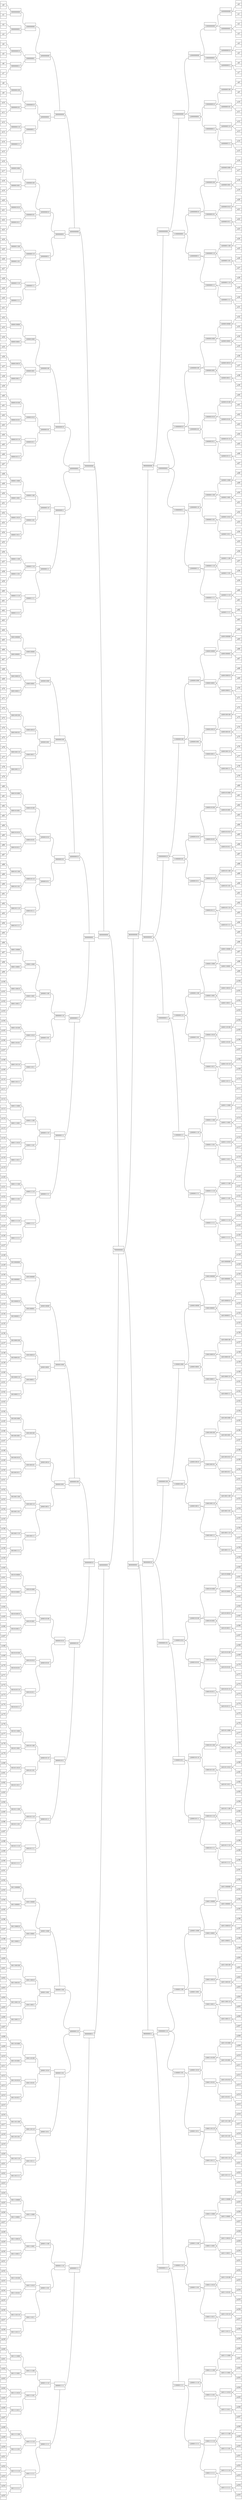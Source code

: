 graph "256 binairy tree general" {
	graph [bb="0,0,1874,22950",
		rankdir=LR
	];
	node [height=.1,
		label="\N",
		shape=record
	];
	α00000000	 [height=0.97222,
		label="<f0> |<f1> α0|<f2>",
		pos="27,22475",
		rects="0,22487,54,22510 0,22464,54,22487 0,22441,54,22464",
		width=0.75];
	000000000	 [height=0.97222,
		label="<f0> |<f1> 000000000|<f2>",
		pos="128.5,22410",
		rects="90,22422,167,22445 90,22399,167,22422 90,22376,167,22399",
		width=1.0694];
	α00000000:f1 -- 000000000:f0	 [pos="54,22475 78.585,22475 65.415,22433 90,22433"];
	100000000	 [height=0.97222,
		label="<f0> |<f1> 100000000|<f2>",
		pos="241.5,22278",
		rects="203,22290,280,22313 203,22267,280,22290 203,22244,280,22267",
		width=1.0694];
	000000000:f1 -- 100000000:f0	 [pos="167,22410 218.02,22410 151.98,22301 203,22301"];
	α00000001	 [height=0.97222,
		label="<f0> |<f1> α1|<f2>",
		pos="27,22387",
		rects="0,22399,54,22422 0,22376,54,22399 0,22353,54,22376",
		width=0.75];
	α00000001:f1 -- 000000000:f2	 [pos="54,22387 70,22387 74,22387 90,22387"];
	α00000010	 [height=0.97222,
		label="<f0> |<f1> α2|<f2>",
		pos="27,22299",
		rects="0,22311,54,22334 0,22288,54,22311 0,22265,54,22288",
		width=0.75];
	000000001	 [height=0.97222,
		label="<f0> |<f1> 000000001|<f2>",
		pos="128.5,22255",
		rects="90,22267,167,22290 90,22244,167,22267 90,22221,167,22244",
		width=1.0694];
	α00000010:f1 -- 000000001:f0	 [pos="54,22299 72.523,22299 71.477,22278 90,22278"];
	000000001:f1 -- 100000000:f2	 [pos="167,22255 183,22255 187,22255 203,22255"];
	α00000011	 [height=0.97222,
		label="<f0> |<f1> α3|<f2>",
		pos="27,22211",
		rects="0,22223,54,22246 0,22200,54,22223 0,22177,54,22200",
		width=0.75];
	α00000011:f1 -- 000000001:f2	 [pos="54,22211 72.523,22211 71.477,22232 90,22232"];
	α00000100	 [height=0.97222,
		label="<f0> |<f1> α4|<f2>",
		pos="27,22123",
		rects="0,22135,54,22158 0,22112,54,22135 0,22089,54,22112",
		width=0.75];
	000000010	 [height=0.97222,
		label="<f0> |<f1> 000000010|<f2>",
		pos="128.5,22058",
		rects="90,22070,167,22093 90,22047,167,22070 90,22024,167,22047",
		width=1.0694];
	α00000100:f1 -- 000000010:f0	 [pos="54,22123 78.585,22123 65.415,22081 90,22081"];
	100000001	 [height=0.97222,
		label="<f0> |<f1> 100000001|<f2>",
		pos="241.5,21991",
		rects="203,22003,280,22026 203,21980,280,22003 203,21957,280,21980",
		width=1.0694];
	000000010:f1 -- 100000001:f0	 [pos="167,22058 192.27,22058 177.73,22014 203,22014"];
	α00000101	 [height=0.97222,
		label="<f0> |<f1> α5|<f2>",
		pos="27,22035",
		rects="0,22047,54,22070 0,22024,54,22047 0,22001,54,22024",
		width=0.75];
	α00000101:f1 -- 000000010:f2	 [pos="54,22035 70,22035 74,22035 90,22035"];
	α00000110	 [height=0.97222,
		label="<f0> |<f1> α6|<f2>",
		pos="27,21947",
		rects="0,21959,54,21982 0,21936,54,21959 0,21913,54,21936",
		width=0.75];
	000000011	 [height=0.97222,
		label="<f0> |<f1> 000000011|<f2>",
		pos="128.5,21924",
		rects="90,21936,167,21959 90,21913,167,21936 90,21890,167,21913",
		width=1.0694];
	α00000110:f1 -- 000000011:f0	 [pos="54,21947 70,21947 74,21947 90,21947"];
	000000011:f1 -- 100000001:f2	 [pos="167,21924 192.27,21924 177.73,21968 203,21968"];
	α00000111	 [height=0.97222,
		label="<f0> |<f1> α7|<f2>",
		pos="27,21859",
		rects="0,21871,54,21894 0,21848,54,21871 0,21825,54,21848",
		width=0.75];
	α00000111:f1 -- 000000011:f2	 [pos="54,21859 78.585,21859 65.415,21901 90,21901"];
	α00001000	 [height=0.97222,
		label="<f0> |<f1> α8|<f2>",
		pos="27,21771",
		rects="0,21783,54,21806 0,21760,54,21783 0,21737,54,21760",
		width=0.75];
	000000100	 [height=0.97222,
		label="<f0> |<f1> 000000100|<f2>",
		pos="128.5,21706",
		rects="90,21718,167,21741 90,21695,167,21718 90,21672,167,21695",
		width=1.0694];
	α00001000:f1 -- 000000100:f0	 [pos="54,21771 78.585,21771 65.415,21729 90,21729"];
	100000010	 [height=0.97222,
		label="<f0> |<f1> 100000010|<f2>",
		pos="241.5,21574",
		rects="203,21586,280,21609 203,21563,280,21586 203,21540,280,21563",
		width=1.0694];
	000000100:f1 -- 100000010:f0	 [pos="167,21706 218.02,21706 151.98,21597 203,21597"];
	α00001001	 [height=0.97222,
		label="<f0> |<f1> α9|<f2>",
		pos="27,21683",
		rects="0,21695,54,21718 0,21672,54,21695 0,21649,54,21672",
		width=0.75];
	α00001001:f1 -- 000000100:f2	 [pos="54,21683 70,21683 74,21683 90,21683"];
	α00001010	 [height=0.97222,
		label="<f0> |<f1> α10|<f2>",
		pos="27,21595",
		rects="0,21607,54,21630 0,21584,54,21607 0,21561,54,21584",
		width=0.75];
	000000101	 [height=0.97222,
		label="<f0> |<f1> 000000101|<f2>",
		pos="128.5,21551",
		rects="90,21563,167,21586 90,21540,167,21563 90,21517,167,21540",
		width=1.0694];
	α00001010:f1 -- 000000101:f0	 [pos="54,21595 72.523,21595 71.477,21574 90,21574"];
	000000101:f1 -- 100000010:f2	 [pos="167,21551 183,21551 187,21551 203,21551"];
	α00001011	 [height=0.97222,
		label="<f0> |<f1> α11|<f2>",
		pos="27,21507",
		rects="0,21519,54,21542 0,21496,54,21519 0,21473,54,21496",
		width=0.75];
	α00001011:f1 -- 000000101:f2	 [pos="54,21507 72.523,21507 71.477,21528 90,21528"];
	α00001100	 [height=0.97222,
		label="<f0> |<f1> α12|<f2>",
		pos="27,21419",
		rects="0,21431,54,21454 0,21408,54,21431 0,21385,54,21408",
		width=0.75];
	000000110	 [height=0.97222,
		label="<f0> |<f1> 000000110|<f2>",
		pos="128.5,21375",
		rects="90,21387,167,21410 90,21364,167,21387 90,21341,167,21364",
		width=1.0694];
	α00001100:f1 -- 000000110:f0	 [pos="54,21419 72.523,21419 71.477,21398 90,21398"];
	100000011	 [height=0.97222,
		label="<f0> |<f1> 100000011|<f2>",
		pos="241.5,21352",
		rects="203,21364,280,21387 203,21341,280,21364 203,21318,280,21341",
		width=1.0694];
	000000110:f1 -- 100000011:f0	 [pos="167,21375 183,21375 187,21375 203,21375"];
	α00001101	 [height=0.97222,
		label="<f0> |<f1> α13|<f2>",
		pos="27,21331",
		rects="0,21343,54,21366 0,21320,54,21343 0,21297,54,21320",
		width=0.75];
	α00001101:f1 -- 000000110:f2	 [pos="54,21331 72.523,21331 71.477,21352 90,21352"];
	α00001110	 [height=0.97222,
		label="<f0> |<f1> α14|<f2>",
		pos="27,21243",
		rects="0,21255,54,21278 0,21232,54,21255 0,21209,54,21232",
		width=0.75];
	000000111	 [height=0.97222,
		label="<f0> |<f1> 000000111|<f2>",
		pos="128.5,21220",
		rects="90,21232,167,21255 90,21209,167,21232 90,21186,167,21209",
		width=1.0694];
	α00001110:f1 -- 000000111:f0	 [pos="54,21243 70,21243 74,21243 90,21243"];
	000000111:f1 -- 100000011:f2	 [pos="167,21220 218.02,21220 151.98,21329 203,21329"];
	α00001111	 [height=0.97222,
		label="<f0> |<f1> α15|<f2>",
		pos="27,21155",
		rects="0,21167,54,21190 0,21144,54,21167 0,21121,54,21144",
		width=0.75];
	α00001111:f1 -- 000000111:f2	 [pos="54,21155 78.585,21155 65.415,21197 90,21197"];
	α00010000	 [height=0.97222,
		label="<f0> |<f1> α16|<f2>",
		pos="27,21067",
		rects="0,21079,54,21102 0,21056,54,21079 0,21033,54,21056",
		width=0.75];
	000001000	 [height=0.97222,
		label="<f0> |<f1> 000001000|<f2>",
		pos="128.5,21002",
		rects="90,21014,167,21037 90,20991,167,21014 90,20968,167,20991",
		width=1.0694];
	α00010000:f1 -- 000001000:f0	 [pos="54,21067 78.585,21067 65.415,21025 90,21025"];
	100000100	 [height=0.97222,
		label="<f0> |<f1> 100000100|<f2>",
		pos="241.5,20870",
		rects="203,20882,280,20905 203,20859,280,20882 203,20836,280,20859",
		width=1.0694];
	000001000:f1 -- 100000100:f0	 [pos="167,21002 218.02,21002 151.98,20893 203,20893"];
	α00010001	 [height=0.97222,
		label="<f0> |<f1> α17|<f2>",
		pos="27,20979",
		rects="0,20991,54,21014 0,20968,54,20991 0,20945,54,20968",
		width=0.75];
	α00010001:f1 -- 000001000:f2	 [pos="54,20979 70,20979 74,20979 90,20979"];
	α00010010	 [height=0.97222,
		label="<f0> |<f1> α18|<f2>",
		pos="27,20891",
		rects="0,20903,54,20926 0,20880,54,20903 0,20857,54,20880",
		width=0.75];
	000001001	 [height=0.97222,
		label="<f0> |<f1> 000001001|<f2>",
		pos="128.5,20847",
		rects="90,20859,167,20882 90,20836,167,20859 90,20813,167,20836",
		width=1.0694];
	α00010010:f1 -- 000001001:f0	 [pos="54,20891 72.523,20891 71.477,20870 90,20870"];
	000001001:f1 -- 100000100:f2	 [pos="167,20847 183,20847 187,20847 203,20847"];
	α00010011	 [height=0.97222,
		label="<f0> |<f1> α19|<f2>",
		pos="27,20803",
		rects="0,20815,54,20838 0,20792,54,20815 0,20769,54,20792",
		width=0.75];
	α00010011:f1 -- 000001001:f2	 [pos="54,20803 72.523,20803 71.477,20824 90,20824"];
	α00010100	 [height=0.97222,
		label="<f0> |<f1> α20|<f2>",
		pos="27,20715",
		rects="0,20727,54,20750 0,20704,54,20727 0,20681,54,20704",
		width=0.75];
	000001010	 [height=0.97222,
		label="<f0> |<f1> 000001010|<f2>",
		pos="128.5,20650",
		rects="90,20662,167,20685 90,20639,167,20662 90,20616,167,20639",
		width=1.0694];
	α00010100:f1 -- 000001010:f0	 [pos="54,20715 78.585,20715 65.415,20673 90,20673"];
	100000101	 [height=0.97222,
		label="<f0> |<f1> 100000101|<f2>",
		pos="241.5,20583",
		rects="203,20595,280,20618 203,20572,280,20595 203,20549,280,20572",
		width=1.0694];
	000001010:f1 -- 100000101:f0	 [pos="167,20650 192.27,20650 177.73,20606 203,20606"];
	α00010101	 [height=0.97222,
		label="<f0> |<f1> α21|<f2>",
		pos="27,20627",
		rects="0,20639,54,20662 0,20616,54,20639 0,20593,54,20616",
		width=0.75];
	α00010101:f1 -- 000001010:f2	 [pos="54,20627 70,20627 74,20627 90,20627"];
	α00010110	 [height=0.97222,
		label="<f0> |<f1> α22|<f2>",
		pos="27,20539",
		rects="0,20551,54,20574 0,20528,54,20551 0,20505,54,20528",
		width=0.75];
	000001011	 [height=0.97222,
		label="<f0> |<f1> 000001011|<f2>",
		pos="128.5,20516",
		rects="90,20528,167,20551 90,20505,167,20528 90,20482,167,20505",
		width=1.0694];
	α00010110:f1 -- 000001011:f0	 [pos="54,20539 70,20539 74,20539 90,20539"];
	000001011:f1 -- 100000101:f2	 [pos="167,20516 192.27,20516 177.73,20560 203,20560"];
	α00010111	 [height=0.97222,
		label="<f0> |<f1> α23|<f2>",
		pos="27,20451",
		rects="0,20463,54,20486 0,20440,54,20463 0,20417,54,20440",
		width=0.75];
	α00010111:f1 -- 000001011:f2	 [pos="54,20451 78.585,20451 65.415,20493 90,20493"];
	α00011000	 [height=0.97222,
		label="<f0> |<f1> α24|<f2>",
		pos="27,20363",
		rects="0,20375,54,20398 0,20352,54,20375 0,20329,54,20352",
		width=0.75];
	000001100	 [height=0.97222,
		label="<f0> |<f1> 000001100|<f2>",
		pos="128.5,20298",
		rects="90,20310,167,20333 90,20287,167,20310 90,20264,167,20287",
		width=1.0694];
	α00011000:f1 -- 000001100:f0	 [pos="54,20363 78.585,20363 65.415,20321 90,20321"];
	100000110	 [height=0.97222,
		label="<f0> |<f1> 100000110|<f2>",
		pos="241.5,20231",
		rects="203,20243,280,20266 203,20220,280,20243 203,20197,280,20220",
		width=1.0694];
	000001100:f1 -- 100000110:f0	 [pos="167,20298 192.27,20298 177.73,20254 203,20254"];
	α00011001	 [height=0.97222,
		label="<f0> |<f1> α25|<f2>",
		pos="27,20275",
		rects="0,20287,54,20310 0,20264,54,20287 0,20241,54,20264",
		width=0.75];
	α00011001:f1 -- 000001100:f2	 [pos="54,20275 70,20275 74,20275 90,20275"];
	α00011010	 [height=0.97222,
		label="<f0> |<f1> α26|<f2>",
		pos="27,20187",
		rects="0,20199,54,20222 0,20176,54,20199 0,20153,54,20176",
		width=0.75];
	000001101	 [height=0.97222,
		label="<f0> |<f1> 000001101|<f2>",
		pos="128.5,20164",
		rects="90,20176,167,20199 90,20153,167,20176 90,20130,167,20153",
		width=1.0694];
	α00011010:f1 -- 000001101:f0	 [pos="54,20187 70,20187 74,20187 90,20187"];
	000001101:f1 -- 100000110:f2	 [pos="167,20164 192.27,20164 177.73,20208 203,20208"];
	α00011011	 [height=0.97222,
		label="<f0> |<f1> α27|<f2>",
		pos="27,20099",
		rects="0,20111,54,20134 0,20088,54,20111 0,20065,54,20088",
		width=0.75];
	α00011011:f1 -- 000001101:f2	 [pos="54,20099 78.585,20099 65.415,20141 90,20141"];
	α00011100	 [height=0.97222,
		label="<f0> |<f1> α28|<f2>",
		pos="27,20011",
		rects="0,20023,54,20046 0,20000,54,20023 0,19977,54,20000",
		width=0.75];
	000001110	 [height=0.97222,
		label="<f0> |<f1> 000001110|<f2>",
		pos="128.5,19967",
		rects="90,19979,167,20002 90,19956,167,19979 90,19933,167,19956",
		width=1.0694];
	α00011100:f1 -- 000001110:f0	 [pos="54,20011 72.523,20011 71.477,19990 90,19990"];
	100000111	 [height=0.97222,
		label="<f0> |<f1> 100000111|<f2>",
		pos="241.5,19944",
		rects="203,19956,280,19979 203,19933,280,19956 203,19910,280,19933",
		width=1.0694];
	000001110:f1 -- 100000111:f0	 [pos="167,19967 183,19967 187,19967 203,19967"];
	α00011101	 [height=0.97222,
		label="<f0> |<f1> α29|<f2>",
		pos="27,19923",
		rects="0,19935,54,19958 0,19912,54,19935 0,19889,54,19912",
		width=0.75];
	α00011101:f1 -- 000001110:f2	 [pos="54,19923 72.523,19923 71.477,19944 90,19944"];
	α00011110	 [height=0.97222,
		label="<f0> |<f1> α30|<f2>",
		pos="27,19835",
		rects="0,19847,54,19870 0,19824,54,19847 0,19801,54,19824",
		width=0.75];
	000001111	 [height=0.97222,
		label="<f0> |<f1> 000001111|<f2>",
		pos="128.5,19812",
		rects="90,19824,167,19847 90,19801,167,19824 90,19778,167,19801",
		width=1.0694];
	α00011110:f1 -- 000001111:f0	 [pos="54,19835 70,19835 74,19835 90,19835"];
	000001111:f1 -- 100000111:f2	 [pos="167,19812 218.02,19812 151.98,19921 203,19921"];
	α00011111	 [height=0.97222,
		label="<f0> |<f1> α31|<f2>",
		pos="27,19747",
		rects="0,19759,54,19782 0,19736,54,19759 0,19713,54,19736",
		width=0.75];
	α00011111:f1 -- 000001111:f2	 [pos="54,19747 78.585,19747 65.415,19789 90,19789"];
	α00100000	 [height=0.97222,
		label="<f0> |<f1> α32|<f2>",
		pos="27,19659",
		rects="0,19671,54,19694 0,19648,54,19671 0,19625,54,19648",
		width=0.75];
	000010000	 [height=0.97222,
		label="<f0> |<f1> 000010000|<f2>",
		pos="128.5,19594",
		rects="90,19606,167,19629 90,19583,167,19606 90,19560,167,19583",
		width=1.0694];
	α00100000:f1 -- 000010000:f0	 [pos="54,19659 78.585,19659 65.415,19617 90,19617"];
	100001000	 [height=0.97222,
		label="<f0> |<f1> 100001000|<f2>",
		pos="241.5,19462",
		rects="203,19474,280,19497 203,19451,280,19474 203,19428,280,19451",
		width=1.0694];
	000010000:f1 -- 100001000:f0	 [pos="167,19594 218.02,19594 151.98,19485 203,19485"];
	α00100001	 [height=0.97222,
		label="<f0> |<f1> α33|<f2>",
		pos="27,19571",
		rects="0,19583,54,19606 0,19560,54,19583 0,19537,54,19560",
		width=0.75];
	α00100001:f1 -- 000010000:f2	 [pos="54,19571 70,19571 74,19571 90,19571"];
	α00100010	 [height=0.97222,
		label="<f0> |<f1> α34|<f2>",
		pos="27,19483",
		rects="0,19495,54,19518 0,19472,54,19495 0,19449,54,19472",
		width=0.75];
	000010001	 [height=0.97222,
		label="<f0> |<f1> 000010001|<f2>",
		pos="128.5,19439",
		rects="90,19451,167,19474 90,19428,167,19451 90,19405,167,19428",
		width=1.0694];
	α00100010:f1 -- 000010001:f0	 [pos="54,19483 72.523,19483 71.477,19462 90,19462"];
	000010001:f1 -- 100001000:f2	 [pos="167,19439 183,19439 187,19439 203,19439"];
	α00100011	 [height=0.97222,
		label="<f0> |<f1> α35|<f2>",
		pos="27,19395",
		rects="0,19407,54,19430 0,19384,54,19407 0,19361,54,19384",
		width=0.75];
	α00100011:f1 -- 000010001:f2	 [pos="54,19395 72.523,19395 71.477,19416 90,19416"];
	α00100100	 [height=0.97222,
		label="<f0> |<f1> α36|<f2>",
		pos="27,19307",
		rects="0,19319,54,19342 0,19296,54,19319 0,19273,54,19296",
		width=0.75];
	000010010	 [height=0.97222,
		label="<f0> |<f1> 000010010|<f2>",
		pos="128.5,19242",
		rects="90,19254,167,19277 90,19231,167,19254 90,19208,167,19231",
		width=1.0694];
	α00100100:f1 -- 000010010:f0	 [pos="54,19307 78.585,19307 65.415,19265 90,19265"];
	100001001	 [height=0.97222,
		label="<f0> |<f1> 100001001|<f2>",
		pos="241.5,19175",
		rects="203,19187,280,19210 203,19164,280,19187 203,19141,280,19164",
		width=1.0694];
	000010010:f1 -- 100001001:f0	 [pos="167,19242 192.27,19242 177.73,19198 203,19198"];
	α00100101	 [height=0.97222,
		label="<f0> |<f1> α37|<f2>",
		pos="27,19219",
		rects="0,19231,54,19254 0,19208,54,19231 0,19185,54,19208",
		width=0.75];
	α00100101:f1 -- 000010010:f2	 [pos="54,19219 70,19219 74,19219 90,19219"];
	α00100110	 [height=0.97222,
		label="<f0> |<f1> α38|<f2>",
		pos="27,19131",
		rects="0,19143,54,19166 0,19120,54,19143 0,19097,54,19120",
		width=0.75];
	000010011	 [height=0.97222,
		label="<f0> |<f1> 000010011|<f2>",
		pos="128.5,19108",
		rects="90,19120,167,19143 90,19097,167,19120 90,19074,167,19097",
		width=1.0694];
	α00100110:f1 -- 000010011:f0	 [pos="54,19131 70,19131 74,19131 90,19131"];
	000010011:f1 -- 100001001:f2	 [pos="167,19108 192.27,19108 177.73,19152 203,19152"];
	α00100111	 [height=0.97222,
		label="<f0> |<f1> α39|<f2>",
		pos="27,19043",
		rects="0,19055,54,19078 0,19032,54,19055 0,19009,54,19032",
		width=0.75];
	α00100111:f1 -- 000010011:f2	 [pos="54,19043 78.585,19043 65.415,19085 90,19085"];
	α00101000	 [height=0.97222,
		label="<f0> |<f1> α40|<f2>",
		pos="27,18955",
		rects="0,18967,54,18990 0,18944,54,18967 0,18921,54,18944",
		width=0.75];
	000010100	 [height=0.97222,
		label="<f0> |<f1> 000010100|<f2>",
		pos="128.5,18890",
		rects="90,18902,167,18925 90,18879,167,18902 90,18856,167,18879",
		width=1.0694];
	α00101000:f1 -- 000010100:f0	 [pos="54,18955 78.585,18955 65.415,18913 90,18913"];
	100001010	 [height=0.97222,
		label="<f0> |<f1> 100001010|<f2>",
		pos="241.5,18758",
		rects="203,18770,280,18793 203,18747,280,18770 203,18724,280,18747",
		width=1.0694];
	000010100:f1 -- 100001010:f0	 [pos="167,18890 218.02,18890 151.98,18781 203,18781"];
	α00101001	 [height=0.97222,
		label="<f0> |<f1> α41|<f2>",
		pos="27,18867",
		rects="0,18879,54,18902 0,18856,54,18879 0,18833,54,18856",
		width=0.75];
	α00101001:f1 -- 000010100:f2	 [pos="54,18867 70,18867 74,18867 90,18867"];
	α00101010	 [height=0.97222,
		label="<f0> |<f1> α42|<f2>",
		pos="27,18779",
		rects="0,18791,54,18814 0,18768,54,18791 0,18745,54,18768",
		width=0.75];
	000010101	 [height=0.97222,
		label="<f0> |<f1> 000010101|<f2>",
		pos="128.5,18735",
		rects="90,18747,167,18770 90,18724,167,18747 90,18701,167,18724",
		width=1.0694];
	α00101010:f1 -- 000010101:f0	 [pos="54,18779 72.523,18779 71.477,18758 90,18758"];
	000010101:f1 -- 100001010:f2	 [pos="167,18735 183,18735 187,18735 203,18735"];
	α00101011	 [height=0.97222,
		label="<f0> |<f1> α43|<f2>",
		pos="27,18691",
		rects="0,18703,54,18726 0,18680,54,18703 0,18657,54,18680",
		width=0.75];
	α00101011:f1 -- 000010101:f2	 [pos="54,18691 72.523,18691 71.477,18712 90,18712"];
	α00101100	 [height=0.97222,
		label="<f0> |<f1> α44|<f2>",
		pos="27,18603",
		rects="0,18615,54,18638 0,18592,54,18615 0,18569,54,18592",
		width=0.75];
	000010110	 [height=0.97222,
		label="<f0> |<f1> 000010110|<f2>",
		pos="128.5,18559",
		rects="90,18571,167,18594 90,18548,167,18571 90,18525,167,18548",
		width=1.0694];
	α00101100:f1 -- 000010110:f0	 [pos="54,18603 72.523,18603 71.477,18582 90,18582"];
	100001011	 [height=0.97222,
		label="<f0> |<f1> 100001011|<f2>",
		pos="241.5,18536",
		rects="203,18548,280,18571 203,18525,280,18548 203,18502,280,18525",
		width=1.0694];
	000010110:f1 -- 100001011:f0	 [pos="167,18559 183,18559 187,18559 203,18559"];
	α00101101	 [height=0.97222,
		label="<f0> |<f1> α45|<f2>",
		pos="27,18515",
		rects="0,18527,54,18550 0,18504,54,18527 0,18481,54,18504",
		width=0.75];
	α00101101:f1 -- 000010110:f2	 [pos="54,18515 72.523,18515 71.477,18536 90,18536"];
	α00101110	 [height=0.97222,
		label="<f0> |<f1> α46|<f2>",
		pos="27,18427",
		rects="0,18439,54,18462 0,18416,54,18439 0,18393,54,18416",
		width=0.75];
	000010111	 [height=0.97222,
		label="<f0> |<f1> 000010111|<f2>",
		pos="128.5,18404",
		rects="90,18416,167,18439 90,18393,167,18416 90,18370,167,18393",
		width=1.0694];
	α00101110:f1 -- 000010111:f0	 [pos="54,18427 70,18427 74,18427 90,18427"];
	000010111:f1 -- 100001011:f2	 [pos="167,18404 218.02,18404 151.98,18513 203,18513"];
	α00101111	 [height=0.97222,
		label="<f0> |<f1> α47|<f2>",
		pos="27,18339",
		rects="0,18351,54,18374 0,18328,54,18351 0,18305,54,18328",
		width=0.75];
	α00101111:f1 -- 000010111:f2	 [pos="54,18339 78.585,18339 65.415,18381 90,18381"];
	α00110000	 [height=0.97222,
		label="<f0> |<f1> α48|<f2>",
		pos="27,18251",
		rects="0,18263,54,18286 0,18240,54,18263 0,18217,54,18240",
		width=0.75];
	000011000	 [height=0.97222,
		label="<f0> |<f1> 000011000|<f2>",
		pos="128.5,18186",
		rects="90,18198,167,18221 90,18175,167,18198 90,18152,167,18175",
		width=1.0694];
	α00110000:f1 -- 000011000:f0	 [pos="54,18251 78.585,18251 65.415,18209 90,18209"];
	100001100	 [height=0.97222,
		label="<f0> |<f1> 100001100|<f2>",
		pos="241.5,18054",
		rects="203,18066,280,18089 203,18043,280,18066 203,18020,280,18043",
		width=1.0694];
	000011000:f1 -- 100001100:f0	 [pos="167,18186 218.02,18186 151.98,18077 203,18077"];
	α00110001	 [height=0.97222,
		label="<f0> |<f1> α49|<f2>",
		pos="27,18163",
		rects="0,18175,54,18198 0,18152,54,18175 0,18129,54,18152",
		width=0.75];
	α00110001:f1 -- 000011000:f2	 [pos="54,18163 70,18163 74,18163 90,18163"];
	α00110010	 [height=0.97222,
		label="<f0> |<f1> α50|<f2>",
		pos="27,18075",
		rects="0,18087,54,18110 0,18064,54,18087 0,18041,54,18064",
		width=0.75];
	000011001	 [height=0.97222,
		label="<f0> |<f1> 000011001|<f2>",
		pos="128.5,18031",
		rects="90,18043,167,18066 90,18020,167,18043 90,17997,167,18020",
		width=1.0694];
	α00110010:f1 -- 000011001:f0	 [pos="54,18075 72.523,18075 71.477,18054 90,18054"];
	000011001:f1 -- 100001100:f2	 [pos="167,18031 183,18031 187,18031 203,18031"];
	α00110011	 [height=0.97222,
		label="<f0> |<f1> α51|<f2>",
		pos="27,17987",
		rects="0,17999,54,18022 0,17976,54,17999 0,17953,54,17976",
		width=0.75];
	α00110011:f1 -- 000011001:f2	 [pos="54,17987 72.523,17987 71.477,18008 90,18008"];
	α00110100	 [height=0.97222,
		label="<f0> |<f1> α52|<f2>",
		pos="27,17899",
		rects="0,17911,54,17934 0,17888,54,17911 0,17865,54,17888",
		width=0.75];
	000011010	 [height=0.97222,
		label="<f0> |<f1> 000011010|<f2>",
		pos="128.5,17855",
		rects="90,17867,167,17890 90,17844,167,17867 90,17821,167,17844",
		width=1.0694];
	α00110100:f1 -- 000011010:f0	 [pos="54,17899 72.523,17899 71.477,17878 90,17878"];
	100001101	 [height=0.97222,
		label="<f0> |<f1> 100001101|<f2>",
		pos="241.5,17832",
		rects="203,17844,280,17867 203,17821,280,17844 203,17798,280,17821",
		width=1.0694];
	000011010:f1 -- 100001101:f0	 [pos="167,17855 183,17855 187,17855 203,17855"];
	α00110101	 [height=0.97222,
		label="<f0> |<f1> α53|<f2>",
		pos="27,17811",
		rects="0,17823,54,17846 0,17800,54,17823 0,17777,54,17800",
		width=0.75];
	α00110101:f1 -- 000011010:f2	 [pos="54,17811 72.523,17811 71.477,17832 90,17832"];
	α00110110	 [height=0.97222,
		label="<f0> |<f1> α54|<f2>",
		pos="27,17723",
		rects="0,17735,54,17758 0,17712,54,17735 0,17689,54,17712",
		width=0.75];
	000011011	 [height=0.97222,
		label="<f0> |<f1> 000011011|<f2>",
		pos="128.5,17700",
		rects="90,17712,167,17735 90,17689,167,17712 90,17666,167,17689",
		width=1.0694];
	α00110110:f1 -- 000011011:f0	 [pos="54,17723 70,17723 74,17723 90,17723"];
	000011011:f1 -- 100001101:f2	 [pos="167,17700 218.02,17700 151.98,17809 203,17809"];
	α00110111	 [height=0.97222,
		label="<f0> |<f1> α55|<f2>",
		pos="27,17635",
		rects="0,17647,54,17670 0,17624,54,17647 0,17601,54,17624",
		width=0.75];
	α00110111:f1 -- 000011011:f2	 [pos="54,17635 78.585,17635 65.415,17677 90,17677"];
	α00111000	 [height=0.97222,
		label="<f0> |<f1> α56|<f2>",
		pos="27,17547",
		rects="0,17559,54,17582 0,17536,54,17559 0,17513,54,17536",
		width=0.75];
	000011100	 [height=0.97222,
		label="<f0> |<f1> 000011100|<f2>",
		pos="128.5,17482",
		rects="90,17494,167,17517 90,17471,167,17494 90,17448,167,17471",
		width=1.0694];
	α00111000:f1 -- 000011100:f0	 [pos="54,17547 78.585,17547 65.415,17505 90,17505"];
	100001110	 [height=0.97222,
		label="<f0> |<f1> 100001110|<f2>",
		pos="241.5,17415",
		rects="203,17427,280,17450 203,17404,280,17427 203,17381,280,17404",
		width=1.0694];
	000011100:f1 -- 100001110:f0	 [pos="167,17482 192.27,17482 177.73,17438 203,17438"];
	α00111001	 [height=0.97222,
		label="<f0> |<f1> α57|<f2>",
		pos="27,17459",
		rects="0,17471,54,17494 0,17448,54,17471 0,17425,54,17448",
		width=0.75];
	α00111001:f1 -- 000011100:f2	 [pos="54,17459 70,17459 74,17459 90,17459"];
	α00111010	 [height=0.97222,
		label="<f0> |<f1> α58|<f2>",
		pos="27,17371",
		rects="0,17383,54,17406 0,17360,54,17383 0,17337,54,17360",
		width=0.75];
	000011101	 [height=0.97222,
		label="<f0> |<f1> 000011101|<f2>",
		pos="128.5,17348",
		rects="90,17360,167,17383 90,17337,167,17360 90,17314,167,17337",
		width=1.0694];
	α00111010:f1 -- 000011101:f0	 [pos="54,17371 70,17371 74,17371 90,17371"];
	000011101:f1 -- 100001110:f2	 [pos="167,17348 192.27,17348 177.73,17392 203,17392"];
	α00111011	 [height=0.97222,
		label="<f0> |<f1> α59|<f2>",
		pos="27,17283",
		rects="0,17295,54,17318 0,17272,54,17295 0,17249,54,17272",
		width=0.75];
	α00111011:f1 -- 000011101:f2	 [pos="54,17283 78.585,17283 65.415,17325 90,17325"];
	α00111100	 [height=0.97222,
		label="<f0> |<f1> α60|<f2>",
		pos="27,17195",
		rects="0,17207,54,17230 0,17184,54,17207 0,17161,54,17184",
		width=0.75];
	000011110	 [height=0.97222,
		label="<f0> |<f1> 000011110|<f2>",
		pos="128.5,17151",
		rects="90,17163,167,17186 90,17140,167,17163 90,17117,167,17140",
		width=1.0694];
	α00111100:f1 -- 000011110:f0	 [pos="54,17195 72.523,17195 71.477,17174 90,17174"];
	100001111	 [height=0.97222,
		label="<f0> |<f1> 100001111|<f2>",
		pos="241.5,17128",
		rects="203,17140,280,17163 203,17117,280,17140 203,17094,280,17117",
		width=1.0694];
	000011110:f1 -- 100001111:f0	 [pos="167,17151 183,17151 187,17151 203,17151"];
	α00111101	 [height=0.97222,
		label="<f0> |<f1> α61|<f2>",
		pos="27,17107",
		rects="0,17119,54,17142 0,17096,54,17119 0,17073,54,17096",
		width=0.75];
	α00111101:f1 -- 000011110:f2	 [pos="54,17107 72.523,17107 71.477,17128 90,17128"];
	α00111110	 [height=0.97222,
		label="<f0> |<f1> α62|<f2>",
		pos="27,17019",
		rects="0,17031,54,17054 0,17008,54,17031 0,16985,54,17008",
		width=0.75];
	000011111	 [height=0.97222,
		label="<f0> |<f1> 000011111|<f2>",
		pos="128.5,16996",
		rects="90,17008,167,17031 90,16985,167,17008 90,16962,167,16985",
		width=1.0694];
	α00111110:f1 -- 000011111:f0	 [pos="54,17019 70,17019 74,17019 90,17019"];
	000011111:f1 -- 100001111:f2	 [pos="167,16996 218.02,16996 151.98,17105 203,17105"];
	α00111111	 [height=0.97222,
		label="<f0> |<f1> α63|<f2>",
		pos="27,16931",
		rects="0,16943,54,16966 0,16920,54,16943 0,16897,54,16920",
		width=0.75];
	α00111111:f1 -- 000011111:f2	 [pos="54,16931 78.585,16931 65.415,16973 90,16973"];
	α01000000	 [height=0.97222,
		label="<f0> |<f1> α64|<f2>",
		pos="27,16843",
		rects="0,16855,54,16878 0,16832,54,16855 0,16809,54,16832",
		width=0.75];
	000100000	 [height=0.97222,
		label="<f0> |<f1> 000100000|<f2>",
		pos="128.5,16778",
		rects="90,16790,167,16813 90,16767,167,16790 90,16744,167,16767",
		width=1.0694];
	α01000000:f1 -- 000100000:f0	 [pos="54,16843 78.585,16843 65.415,16801 90,16801"];
	100010000	 [height=0.97222,
		label="<f0> |<f1> 100010000|<f2>",
		pos="241.5,16646",
		rects="203,16658,280,16681 203,16635,280,16658 203,16612,280,16635",
		width=1.0694];
	000100000:f1 -- 100010000:f0	 [pos="167,16778 218.02,16778 151.98,16669 203,16669"];
	α01000001	 [height=0.97222,
		label="<f0> |<f1> α65|<f2>",
		pos="27,16755",
		rects="0,16767,54,16790 0,16744,54,16767 0,16721,54,16744",
		width=0.75];
	α01000001:f1 -- 000100000:f2	 [pos="54,16755 70,16755 74,16755 90,16755"];
	α01000010	 [height=0.97222,
		label="<f0> |<f1> α66|<f2>",
		pos="27,16667",
		rects="0,16679,54,16702 0,16656,54,16679 0,16633,54,16656",
		width=0.75];
	000100001	 [height=0.97222,
		label="<f0> |<f1> 000100001|<f2>",
		pos="128.5,16623",
		rects="90,16635,167,16658 90,16612,167,16635 90,16589,167,16612",
		width=1.0694];
	α01000010:f1 -- 000100001:f0	 [pos="54,16667 72.523,16667 71.477,16646 90,16646"];
	000100001:f1 -- 100010000:f2	 [pos="167,16623 183,16623 187,16623 203,16623"];
	α01000011	 [height=0.97222,
		label="<f0> |<f1> α67|<f2>",
		pos="27,16579",
		rects="0,16591,54,16614 0,16568,54,16591 0,16545,54,16568",
		width=0.75];
	α01000011:f1 -- 000100001:f2	 [pos="54,16579 72.523,16579 71.477,16600 90,16600"];
	α01000100	 [height=0.97222,
		label="<f0> |<f1> α68|<f2>",
		pos="27,16491",
		rects="0,16503,54,16526 0,16480,54,16503 0,16457,54,16480",
		width=0.75];
	000100010	 [height=0.97222,
		label="<f0> |<f1> 000100010|<f2>",
		pos="128.5,16426",
		rects="90,16438,167,16461 90,16415,167,16438 90,16392,167,16415",
		width=1.0694];
	α01000100:f1 -- 000100010:f0	 [pos="54,16491 78.585,16491 65.415,16449 90,16449"];
	100010001	 [height=0.97222,
		label="<f0> |<f1> 100010001|<f2>",
		pos="241.5,16359",
		rects="203,16371,280,16394 203,16348,280,16371 203,16325,280,16348",
		width=1.0694];
	000100010:f1 -- 100010001:f0	 [pos="167,16426 192.27,16426 177.73,16382 203,16382"];
	α01000101	 [height=0.97222,
		label="<f0> |<f1> α69|<f2>",
		pos="27,16403",
		rects="0,16415,54,16438 0,16392,54,16415 0,16369,54,16392",
		width=0.75];
	α01000101:f1 -- 000100010:f2	 [pos="54,16403 70,16403 74,16403 90,16403"];
	α01000110	 [height=0.97222,
		label="<f0> |<f1> α70|<f2>",
		pos="27,16315",
		rects="0,16327,54,16350 0,16304,54,16327 0,16281,54,16304",
		width=0.75];
	000100011	 [height=0.97222,
		label="<f0> |<f1> 000100011|<f2>",
		pos="128.5,16292",
		rects="90,16304,167,16327 90,16281,167,16304 90,16258,167,16281",
		width=1.0694];
	α01000110:f1 -- 000100011:f0	 [pos="54,16315 70,16315 74,16315 90,16315"];
	000100011:f1 -- 100010001:f2	 [pos="167,16292 192.27,16292 177.73,16336 203,16336"];
	α01000111	 [height=0.97222,
		label="<f0> |<f1> α71|<f2>",
		pos="27,16227",
		rects="0,16239,54,16262 0,16216,54,16239 0,16193,54,16216",
		width=0.75];
	α01000111:f1 -- 000100011:f2	 [pos="54,16227 78.585,16227 65.415,16269 90,16269"];
	α01001000	 [height=0.97222,
		label="<f0> |<f1> α72|<f2>",
		pos="27,16139",
		rects="0,16151,54,16174 0,16128,54,16151 0,16105,54,16128",
		width=0.75];
	000100100	 [height=0.97222,
		label="<f0> |<f1> 000100100|<f2>",
		pos="128.5,16074",
		rects="90,16086,167,16109 90,16063,167,16086 90,16040,167,16063",
		width=1.0694];
	α01001000:f1 -- 000100100:f0	 [pos="54,16139 78.585,16139 65.415,16097 90,16097"];
	100010010	 [height=0.97222,
		label="<f0> |<f1> 100010010|<f2>",
		pos="241.5,15942",
		rects="203,15954,280,15977 203,15931,280,15954 203,15908,280,15931",
		width=1.0694];
	000100100:f1 -- 100010010:f0	 [pos="167,16074 218.02,16074 151.98,15965 203,15965"];
	α01001001	 [height=0.97222,
		label="<f0> |<f1> α73|<f2>",
		pos="27,16051",
		rects="0,16063,54,16086 0,16040,54,16063 0,16017,54,16040",
		width=0.75];
	α01001001:f1 -- 000100100:f2	 [pos="54,16051 70,16051 74,16051 90,16051"];
	α01001010	 [height=0.97222,
		label="<f0> |<f1> α74|<f2>",
		pos="27,15963",
		rects="0,15975,54,15998 0,15952,54,15975 0,15929,54,15952",
		width=0.75];
	000100101	 [height=0.97222,
		label="<f0> |<f1> 000100101|<f2>",
		pos="128.5,15919",
		rects="90,15931,167,15954 90,15908,167,15931 90,15885,167,15908",
		width=1.0694];
	α01001010:f1 -- 000100101:f0	 [pos="54,15963 72.523,15963 71.477,15942 90,15942"];
	000100101:f1 -- 100010010:f2	 [pos="167,15919 183,15919 187,15919 203,15919"];
	α01001011	 [height=0.97222,
		label="<f0> |<f1> α75|<f2>",
		pos="27,15875",
		rects="0,15887,54,15910 0,15864,54,15887 0,15841,54,15864",
		width=0.75];
	α01001011:f1 -- 000100101:f2	 [pos="54,15875 72.523,15875 71.477,15896 90,15896"];
	α01001100	 [height=0.97222,
		label="<f0> |<f1> α76|<f2>",
		pos="27,15787",
		rects="0,15799,54,15822 0,15776,54,15799 0,15753,54,15776",
		width=0.75];
	000100110	 [height=0.97222,
		label="<f0> |<f1> 000100110|<f2>",
		pos="128.5,15743",
		rects="90,15755,167,15778 90,15732,167,15755 90,15709,167,15732",
		width=1.0694];
	α01001100:f1 -- 000100110:f0	 [pos="54,15787 72.523,15787 71.477,15766 90,15766"];
	100010011	 [height=0.97222,
		label="<f0> |<f1> 100010011|<f2>",
		pos="241.5,15720",
		rects="203,15732,280,15755 203,15709,280,15732 203,15686,280,15709",
		width=1.0694];
	000100110:f1 -- 100010011:f0	 [pos="167,15743 183,15743 187,15743 203,15743"];
	α01001101	 [height=0.97222,
		label="<f0> |<f1> α77|<f2>",
		pos="27,15699",
		rects="0,15711,54,15734 0,15688,54,15711 0,15665,54,15688",
		width=0.75];
	α01001101:f1 -- 000100110:f2	 [pos="54,15699 72.523,15699 71.477,15720 90,15720"];
	α01001110	 [height=0.97222,
		label="<f0> |<f1> α78|<f2>",
		pos="27,15611",
		rects="0,15623,54,15646 0,15600,54,15623 0,15577,54,15600",
		width=0.75];
	000100111	 [height=0.97222,
		label="<f0> |<f1> 000100111|<f2>",
		pos="128.5,15588",
		rects="90,15600,167,15623 90,15577,167,15600 90,15554,167,15577",
		width=1.0694];
	α01001110:f1 -- 000100111:f0	 [pos="54,15611 70,15611 74,15611 90,15611"];
	000100111:f1 -- 100010011:f2	 [pos="167,15588 218.02,15588 151.98,15697 203,15697"];
	α01001111	 [height=0.97222,
		label="<f0> |<f1> α79|<f2>",
		pos="27,15523",
		rects="0,15535,54,15558 0,15512,54,15535 0,15489,54,15512",
		width=0.75];
	α01001111:f1 -- 000100111:f2	 [pos="54,15523 78.585,15523 65.415,15565 90,15565"];
	α01010000	 [height=0.97222,
		label="<f0> |<f1> α80|<f2>",
		pos="27,15435",
		rects="0,15447,54,15470 0,15424,54,15447 0,15401,54,15424",
		width=0.75];
	000101000	 [height=0.97222,
		label="<f0> |<f1> 000101000|<f2>",
		pos="128.5,15370",
		rects="90,15382,167,15405 90,15359,167,15382 90,15336,167,15359",
		width=1.0694];
	α01010000:f1 -- 000101000:f0	 [pos="54,15435 78.585,15435 65.415,15393 90,15393"];
	100010100	 [height=0.97222,
		label="<f0> |<f1> 100010100|<f2>",
		pos="241.5,15238",
		rects="203,15250,280,15273 203,15227,280,15250 203,15204,280,15227",
		width=1.0694];
	000101000:f1 -- 100010100:f0	 [pos="167,15370 218.02,15370 151.98,15261 203,15261"];
	α01010001	 [height=0.97222,
		label="<f0> |<f1> α81|<f2>",
		pos="27,15347",
		rects="0,15359,54,15382 0,15336,54,15359 0,15313,54,15336",
		width=0.75];
	α01010001:f1 -- 000101000:f2	 [pos="54,15347 70,15347 74,15347 90,15347"];
	α01010010	 [height=0.97222,
		label="<f0> |<f1> α82|<f2>",
		pos="27,15259",
		rects="0,15271,54,15294 0,15248,54,15271 0,15225,54,15248",
		width=0.75];
	000101001	 [height=0.97222,
		label="<f0> |<f1> 000101001|<f2>",
		pos="128.5,15215",
		rects="90,15227,167,15250 90,15204,167,15227 90,15181,167,15204",
		width=1.0694];
	α01010010:f1 -- 000101001:f0	 [pos="54,15259 72.523,15259 71.477,15238 90,15238"];
	000101001:f1 -- 100010100:f2	 [pos="167,15215 183,15215 187,15215 203,15215"];
	α01010011	 [height=0.97222,
		label="<f0> |<f1> α83|<f2>",
		pos="27,15171",
		rects="0,15183,54,15206 0,15160,54,15183 0,15137,54,15160",
		width=0.75];
	α01010011:f1 -- 000101001:f2	 [pos="54,15171 72.523,15171 71.477,15192 90,15192"];
	α01010100	 [height=0.97222,
		label="<f0> |<f1> α84|<f2>",
		pos="27,15083",
		rects="0,15095,54,15118 0,15072,54,15095 0,15049,54,15072",
		width=0.75];
	000101010	 [height=0.97222,
		label="<f0> |<f1> 000101010|<f2>",
		pos="128.5,15018",
		rects="90,15030,167,15053 90,15007,167,15030 90,14984,167,15007",
		width=1.0694];
	α01010100:f1 -- 000101010:f0	 [pos="54,15083 78.585,15083 65.415,15041 90,15041"];
	100010101	 [height=0.97222,
		label="<f0> |<f1> 100010101|<f2>",
		pos="241.5,14951",
		rects="203,14963,280,14986 203,14940,280,14963 203,14917,280,14940",
		width=1.0694];
	000101010:f1 -- 100010101:f0	 [pos="167,15018 192.27,15018 177.73,14974 203,14974"];
	α01010101	 [height=0.97222,
		label="<f0> |<f1> α85|<f2>",
		pos="27,14995",
		rects="0,15007,54,15030 0,14984,54,15007 0,14961,54,14984",
		width=0.75];
	α01010101:f1 -- 000101010:f2	 [pos="54,14995 70,14995 74,14995 90,14995"];
	α01010110	 [height=0.97222,
		label="<f0> |<f1> α86|<f2>",
		pos="27,14907",
		rects="0,14919,54,14942 0,14896,54,14919 0,14873,54,14896",
		width=0.75];
	000101011	 [height=0.97222,
		label="<f0> |<f1> 000101011|<f2>",
		pos="128.5,14884",
		rects="90,14896,167,14919 90,14873,167,14896 90,14850,167,14873",
		width=1.0694];
	α01010110:f1 -- 000101011:f0	 [pos="54,14907 70,14907 74,14907 90,14907"];
	000101011:f1 -- 100010101:f2	 [pos="167,14884 192.27,14884 177.73,14928 203,14928"];
	α01010111	 [height=0.97222,
		label="<f0> |<f1> α87|<f2>",
		pos="27,14819",
		rects="0,14831,54,14854 0,14808,54,14831 0,14785,54,14808",
		width=0.75];
	α01010111:f1 -- 000101011:f2	 [pos="54,14819 78.585,14819 65.415,14861 90,14861"];
	α01011000	 [height=0.97222,
		label="<f0> |<f1> α88|<f2>",
		pos="27,14731",
		rects="0,14743,54,14766 0,14720,54,14743 0,14697,54,14720",
		width=0.75];
	000101100	 [height=0.97222,
		label="<f0> |<f1> 000101100|<f2>",
		pos="128.5,14666",
		rects="90,14678,167,14701 90,14655,167,14678 90,14632,167,14655",
		width=1.0694];
	α01011000:f1 -- 000101100:f0	 [pos="54,14731 78.585,14731 65.415,14689 90,14689"];
	100010110	 [height=0.97222,
		label="<f0> |<f1> 100010110|<f2>",
		pos="241.5,14599",
		rects="203,14611,280,14634 203,14588,280,14611 203,14565,280,14588",
		width=1.0694];
	000101100:f1 -- 100010110:f0	 [pos="167,14666 192.27,14666 177.73,14622 203,14622"];
	α01011001	 [height=0.97222,
		label="<f0> |<f1> α89|<f2>",
		pos="27,14643",
		rects="0,14655,54,14678 0,14632,54,14655 0,14609,54,14632",
		width=0.75];
	α01011001:f1 -- 000101100:f2	 [pos="54,14643 70,14643 74,14643 90,14643"];
	α01011010	 [height=0.97222,
		label="<f0> |<f1> α90|<f2>",
		pos="27,14555",
		rects="0,14567,54,14590 0,14544,54,14567 0,14521,54,14544",
		width=0.75];
	000101101	 [height=0.97222,
		label="<f0> |<f1> 000101101|<f2>",
		pos="128.5,14532",
		rects="90,14544,167,14567 90,14521,167,14544 90,14498,167,14521",
		width=1.0694];
	α01011010:f1 -- 000101101:f0	 [pos="54,14555 70,14555 74,14555 90,14555"];
	000101101:f1 -- 100010110:f2	 [pos="167,14532 192.27,14532 177.73,14576 203,14576"];
	α01011011	 [height=0.97222,
		label="<f0> |<f1> α91|<f2>",
		pos="27,14467",
		rects="0,14479,54,14502 0,14456,54,14479 0,14433,54,14456",
		width=0.75];
	α01011011:f1 -- 000101101:f2	 [pos="54,14467 78.585,14467 65.415,14509 90,14509"];
	α01011100	 [height=0.97222,
		label="<f0> |<f1> α92|<f2>",
		pos="27,14379",
		rects="0,14391,54,14414 0,14368,54,14391 0,14345,54,14368",
		width=0.75];
	000101110	 [height=0.97222,
		label="<f0> |<f1> 000101110|<f2>",
		pos="128.5,14335",
		rects="90,14347,167,14370 90,14324,167,14347 90,14301,167,14324",
		width=1.0694];
	α01011100:f1 -- 000101110:f0	 [pos="54,14379 72.523,14379 71.477,14358 90,14358"];
	100010111	 [height=0.97222,
		label="<f0> |<f1> 100010111|<f2>",
		pos="241.5,14312",
		rects="203,14324,280,14347 203,14301,280,14324 203,14278,280,14301",
		width=1.0694];
	000101110:f1 -- 100010111:f0	 [pos="167,14335 183,14335 187,14335 203,14335"];
	α01011101	 [height=0.97222,
		label="<f0> |<f1> α93|<f2>",
		pos="27,14291",
		rects="0,14303,54,14326 0,14280,54,14303 0,14257,54,14280",
		width=0.75];
	α01011101:f1 -- 000101110:f2	 [pos="54,14291 72.523,14291 71.477,14312 90,14312"];
	α01011110	 [height=0.97222,
		label="<f0> |<f1> α94|<f2>",
		pos="27,14203",
		rects="0,14215,54,14238 0,14192,54,14215 0,14169,54,14192",
		width=0.75];
	000101111	 [height=0.97222,
		label="<f0> |<f1> 000101111|<f2>",
		pos="128.5,14180",
		rects="90,14192,167,14215 90,14169,167,14192 90,14146,167,14169",
		width=1.0694];
	α01011110:f1 -- 000101111:f0	 [pos="54,14203 70,14203 74,14203 90,14203"];
	000101111:f1 -- 100010111:f2	 [pos="167,14180 218.02,14180 151.98,14289 203,14289"];
	α01011111	 [height=0.97222,
		label="<f0> |<f1> α95|<f2>",
		pos="27,14115",
		rects="0,14127,54,14150 0,14104,54,14127 0,14081,54,14104",
		width=0.75];
	α01011111:f1 -- 000101111:f2	 [pos="54,14115 78.585,14115 65.415,14157 90,14157"];
	α01100000	 [height=0.97222,
		label="<f0> |<f1> α96|<f2>",
		pos="27,14027",
		rects="0,14039,54,14062 0,14016,54,14039 0,13993,54,14016",
		width=0.75];
	000110000	 [height=0.97222,
		label="<f0> |<f1> 000110000|<f2>",
		pos="128.5,13962",
		rects="90,13974,167,13997 90,13951,167,13974 90,13928,167,13951",
		width=1.0694];
	α01100000:f1 -- 000110000:f0	 [pos="54,14027 78.585,14027 65.415,13985 90,13985"];
	100011000	 [height=0.97222,
		label="<f0> |<f1> 100011000|<f2>",
		pos="241.5,13830",
		rects="203,13842,280,13865 203,13819,280,13842 203,13796,280,13819",
		width=1.0694];
	000110000:f1 -- 100011000:f0	 [pos="167,13962 218.02,13962 151.98,13853 203,13853"];
	α01100001	 [height=0.97222,
		label="<f0> |<f1> α97|<f2>",
		pos="27,13939",
		rects="0,13951,54,13974 0,13928,54,13951 0,13905,54,13928",
		width=0.75];
	α01100001:f1 -- 000110000:f2	 [pos="54,13939 70,13939 74,13939 90,13939"];
	α01100010	 [height=0.97222,
		label="<f0> |<f1> α98|<f2>",
		pos="27,13851",
		rects="0,13863,54,13886 0,13840,54,13863 0,13817,54,13840",
		width=0.75];
	000110001	 [height=0.97222,
		label="<f0> |<f1> 000110001|<f2>",
		pos="128.5,13807",
		rects="90,13819,167,13842 90,13796,167,13819 90,13773,167,13796",
		width=1.0694];
	α01100010:f1 -- 000110001:f0	 [pos="54,13851 72.523,13851 71.477,13830 90,13830"];
	000110001:f1 -- 100011000:f2	 [pos="167,13807 183,13807 187,13807 203,13807"];
	α01100011	 [height=0.97222,
		label="<f0> |<f1> α99|<f2>",
		pos="27,13763",
		rects="0,13775,54,13798 0,13752,54,13775 0,13729,54,13752",
		width=0.75];
	α01100011:f1 -- 000110001:f2	 [pos="54,13763 72.523,13763 71.477,13784 90,13784"];
	α01100100	 [height=0.97222,
		label="<f0> |<f1> α100|<f2>",
		pos="27,13675",
		rects="0,13687,54,13710 0,13664,54,13687 0,13641,54,13664",
		width=0.75];
	000110010	 [height=0.97222,
		label="<f0> |<f1> 000110010|<f2>",
		pos="128.5,13610",
		rects="90,13622,167,13645 90,13599,167,13622 90,13576,167,13599",
		width=1.0694];
	α01100100:f1 -- 000110010:f0	 [pos="54,13675 78.585,13675 65.415,13633 90,13633"];
	100011001	 [height=0.97222,
		label="<f0> |<f1> 100011001|<f2>",
		pos="241.5,13543",
		rects="203,13555,280,13578 203,13532,280,13555 203,13509,280,13532",
		width=1.0694];
	000110010:f1 -- 100011001:f0	 [pos="167,13610 192.27,13610 177.73,13566 203,13566"];
	α01100101	 [height=0.97222,
		label="<f0> |<f1> α101|<f2>",
		pos="27,13587",
		rects="0,13599,54,13622 0,13576,54,13599 0,13553,54,13576",
		width=0.75];
	α01100101:f1 -- 000110010:f2	 [pos="54,13587 70,13587 74,13587 90,13587"];
	α01100110	 [height=0.97222,
		label="<f0> |<f1> α102|<f2>",
		pos="27,13499",
		rects="0,13511,54,13534 0,13488,54,13511 0,13465,54,13488",
		width=0.75];
	000110011	 [height=0.97222,
		label="<f0> |<f1> 000110011|<f2>",
		pos="128.5,13476",
		rects="90,13488,167,13511 90,13465,167,13488 90,13442,167,13465",
		width=1.0694];
	α01100110:f1 -- 000110011:f0	 [pos="54,13499 70,13499 74,13499 90,13499"];
	000110011:f1 -- 100011001:f2	 [pos="167,13476 192.27,13476 177.73,13520 203,13520"];
	α01100111	 [height=0.97222,
		label="<f0> |<f1> α103|<f2>",
		pos="27,13411",
		rects="0,13423,54,13446 0,13400,54,13423 0,13377,54,13400",
		width=0.75];
	α01100111:f1 -- 000110011:f2	 [pos="54,13411 78.585,13411 65.415,13453 90,13453"];
	α01101000	 [height=0.97222,
		label="<f0> |<f1> α104|<f2>",
		pos="27,13323",
		rects="0,13335,54,13358 0,13312,54,13335 0,13289,54,13312",
		width=0.75];
	000110100	 [height=0.97222,
		label="<f0> |<f1> 000110100|<f2>",
		pos="128.5,13258",
		rects="90,13270,167,13293 90,13247,167,13270 90,13224,167,13247",
		width=1.0694];
	α01101000:f1 -- 000110100:f0	 [pos="54,13323 78.585,13323 65.415,13281 90,13281"];
	100011010	 [height=0.97222,
		label="<f0> |<f1> 100011010|<f2>",
		pos="241.5,13191",
		rects="203,13203,280,13226 203,13180,280,13203 203,13157,280,13180",
		width=1.0694];
	000110100:f1 -- 100011010:f0	 [pos="167,13258 192.27,13258 177.73,13214 203,13214"];
	α01101001	 [height=0.97222,
		label="<f0> |<f1> α105|<f2>",
		pos="27,13235",
		rects="0,13247,54,13270 0,13224,54,13247 0,13201,54,13224",
		width=0.75];
	α01101001:f1 -- 000110100:f2	 [pos="54,13235 70,13235 74,13235 90,13235"];
	α01101010	 [height=0.97222,
		label="<f0> |<f1> α106|<f2>",
		pos="27,13147",
		rects="0,13159,54,13182 0,13136,54,13159 0,13113,54,13136",
		width=0.75];
	000110101	 [height=0.97222,
		label="<f0> |<f1> 000110101|<f2>",
		pos="128.5,13124",
		rects="90,13136,167,13159 90,13113,167,13136 90,13090,167,13113",
		width=1.0694];
	α01101010:f1 -- 000110101:f0	 [pos="54,13147 70,13147 74,13147 90,13147"];
	000110101:f1 -- 100011010:f2	 [pos="167,13124 192.27,13124 177.73,13168 203,13168"];
	α01101011	 [height=0.97222,
		label="<f0> |<f1> α107|<f2>",
		pos="27,13059",
		rects="0,13071,54,13094 0,13048,54,13071 0,13025,54,13048",
		width=0.75];
	α01101011:f1 -- 000110101:f2	 [pos="54,13059 78.585,13059 65.415,13101 90,13101"];
	α01101100	 [height=0.97222,
		label="<f0> |<f1> α108|<f2>",
		pos="27,12971",
		rects="0,12983,54,13006 0,12960,54,12983 0,12937,54,12960",
		width=0.75];
	000110110	 [height=0.97222,
		label="<f0> |<f1> 000110110|<f2>",
		pos="128.5,12927",
		rects="90,12939,167,12962 90,12916,167,12939 90,12893,167,12916",
		width=1.0694];
	α01101100:f1 -- 000110110:f0	 [pos="54,12971 72.523,12971 71.477,12950 90,12950"];
	100011011	 [height=0.97222,
		label="<f0> |<f1> 100011011|<f2>",
		pos="241.5,12904",
		rects="203,12916,280,12939 203,12893,280,12916 203,12870,280,12893",
		width=1.0694];
	000110110:f1 -- 100011011:f0	 [pos="167,12927 183,12927 187,12927 203,12927"];
	α01101101	 [height=0.97222,
		label="<f0> |<f1> α109|<f2>",
		pos="27,12883",
		rects="0,12895,54,12918 0,12872,54,12895 0,12849,54,12872",
		width=0.75];
	α01101101:f1 -- 000110110:f2	 [pos="54,12883 72.523,12883 71.477,12904 90,12904"];
	α01101110	 [height=0.97222,
		label="<f0> |<f1> α110|<f2>",
		pos="27,12795",
		rects="0,12807,54,12830 0,12784,54,12807 0,12761,54,12784",
		width=0.75];
	000110111	 [height=0.97222,
		label="<f0> |<f1> 000110111|<f2>",
		pos="128.5,12772",
		rects="90,12784,167,12807 90,12761,167,12784 90,12738,167,12761",
		width=1.0694];
	α01101110:f1 -- 000110111:f0	 [pos="54,12795 70,12795 74,12795 90,12795"];
	000110111:f1 -- 100011011:f2	 [pos="167,12772 218.02,12772 151.98,12881 203,12881"];
	α01101111	 [height=0.97222,
		label="<f0> |<f1> α111|<f2>",
		pos="27,12707",
		rects="0,12719,54,12742 0,12696,54,12719 0,12673,54,12696",
		width=0.75];
	α01101111:f1 -- 000110111:f2	 [pos="54,12707 78.585,12707 65.415,12749 90,12749"];
	α01110000	 [height=0.97222,
		label="<f0> |<f1> α112|<f2>",
		pos="27,12619",
		rects="0,12631,54,12654 0,12608,54,12631 0,12585,54,12608",
		width=0.75];
	000111000	 [height=0.97222,
		label="<f0> |<f1> 000111000|<f2>",
		pos="128.5,12554",
		rects="90,12566,167,12589 90,12543,167,12566 90,12520,167,12543",
		width=1.0694];
	α01110000:f1 -- 000111000:f0	 [pos="54,12619 78.585,12619 65.415,12577 90,12577"];
	100011100	 [height=0.97222,
		label="<f0> |<f1> 100011100|<f2>",
		pos="241.5,12422",
		rects="203,12434,280,12457 203,12411,280,12434 203,12388,280,12411",
		width=1.0694];
	000111000:f1 -- 100011100:f0	 [pos="167,12554 218.02,12554 151.98,12445 203,12445"];
	α01110001	 [height=0.97222,
		label="<f0> |<f1> α113|<f2>",
		pos="27,12531",
		rects="0,12543,54,12566 0,12520,54,12543 0,12497,54,12520",
		width=0.75];
	α01110001:f1 -- 000111000:f2	 [pos="54,12531 70,12531 74,12531 90,12531"];
	α01110010	 [height=0.97222,
		label="<f0> |<f1> α114|<f2>",
		pos="27,12443",
		rects="0,12455,54,12478 0,12432,54,12455 0,12409,54,12432",
		width=0.75];
	000111001	 [height=0.97222,
		label="<f0> |<f1> 000111001|<f2>",
		pos="128.5,12399",
		rects="90,12411,167,12434 90,12388,167,12411 90,12365,167,12388",
		width=1.0694];
	α01110010:f1 -- 000111001:f0	 [pos="54,12443 72.523,12443 71.477,12422 90,12422"];
	000111001:f1 -- 100011100:f2	 [pos="167,12399 183,12399 187,12399 203,12399"];
	α01110011	 [height=0.97222,
		label="<f0> |<f1> α115|<f2>",
		pos="27,12355",
		rects="0,12367,54,12390 0,12344,54,12367 0,12321,54,12344",
		width=0.75];
	α01110011:f1 -- 000111001:f2	 [pos="54,12355 72.523,12355 71.477,12376 90,12376"];
	α01110100	 [height=0.97222,
		label="<f0> |<f1> α116|<f2>",
		pos="27,12267",
		rects="0,12279,54,12302 0,12256,54,12279 0,12233,54,12256",
		width=0.75];
	000111010	 [height=0.97222,
		label="<f0> |<f1> 000111010|<f2>",
		pos="128.5,12223",
		rects="90,12235,167,12258 90,12212,167,12235 90,12189,167,12212",
		width=1.0694];
	α01110100:f1 -- 000111010:f0	 [pos="54,12267 72.523,12267 71.477,12246 90,12246"];
	100011101	 [height=0.97222,
		label="<f0> |<f1> 100011101|<f2>",
		pos="241.5,12200",
		rects="203,12212,280,12235 203,12189,280,12212 203,12166,280,12189",
		width=1.0694];
	000111010:f1 -- 100011101:f0	 [pos="167,12223 183,12223 187,12223 203,12223"];
	α01110101	 [height=0.97222,
		label="<f0> |<f1> α117|<f2>",
		pos="27,12179",
		rects="0,12191,54,12214 0,12168,54,12191 0,12145,54,12168",
		width=0.75];
	α01110101:f1 -- 000111010:f2	 [pos="54,12179 72.523,12179 71.477,12200 90,12200"];
	α01110110	 [height=0.97222,
		label="<f0> |<f1> α118|<f2>",
		pos="27,12091",
		rects="0,12103,54,12126 0,12080,54,12103 0,12057,54,12080",
		width=0.75];
	000111011	 [height=0.97222,
		label="<f0> |<f1> 000111011|<f2>",
		pos="128.5,12068",
		rects="90,12080,167,12103 90,12057,167,12080 90,12034,167,12057",
		width=1.0694];
	α01110110:f1 -- 000111011:f0	 [pos="54,12091 70,12091 74,12091 90,12091"];
	000111011:f1 -- 100011101:f2	 [pos="167,12068 218.02,12068 151.98,12177 203,12177"];
	α01110111	 [height=0.97222,
		label="<f0> |<f1> α119|<f2>",
		pos="27,12003",
		rects="0,12015,54,12038 0,11992,54,12015 0,11969,54,11992",
		width=0.75];
	α01110111:f1 -- 000111011:f2	 [pos="54,12003 78.585,12003 65.415,12045 90,12045"];
	α01111000	 [height=0.97222,
		label="<f0> |<f1> α120|<f2>",
		pos="27,11915",
		rects="0,11927,54,11950 0,11904,54,11927 0,11881,54,11904",
		width=0.75];
	000111100	 [height=0.97222,
		label="<f0> |<f1> 000111100|<f2>",
		pos="128.5,11850",
		rects="90,11862,167,11885 90,11839,167,11862 90,11816,167,11839",
		width=1.0694];
	α01111000:f1 -- 000111100:f0	 [pos="54,11915 78.585,11915 65.415,11873 90,11873"];
	100011110	 [height=0.97222,
		label="<f0> |<f1> 100011110|<f2>",
		pos="241.5,11783",
		rects="203,11795,280,11818 203,11772,280,11795 203,11749,280,11772",
		width=1.0694];
	000111100:f1 -- 100011110:f0	 [pos="167,11850 192.27,11850 177.73,11806 203,11806"];
	α01111001	 [height=0.97222,
		label="<f0> |<f1> α121|<f2>",
		pos="27,11827",
		rects="0,11839,54,11862 0,11816,54,11839 0,11793,54,11816",
		width=0.75];
	α01111001:f1 -- 000111100:f2	 [pos="54,11827 70,11827 74,11827 90,11827"];
	α01111010	 [height=0.97222,
		label="<f0> |<f1> α122|<f2>",
		pos="27,11739",
		rects="0,11751,54,11774 0,11728,54,11751 0,11705,54,11728",
		width=0.75];
	000111101	 [height=0.97222,
		label="<f0> |<f1> 000111101|<f2>",
		pos="128.5,11716",
		rects="90,11728,167,11751 90,11705,167,11728 90,11682,167,11705",
		width=1.0694];
	α01111010:f1 -- 000111101:f0	 [pos="54,11739 70,11739 74,11739 90,11739"];
	000111101:f1 -- 100011110:f2	 [pos="167,11716 192.27,11716 177.73,11760 203,11760"];
	α01111011	 [height=0.97222,
		label="<f0> |<f1> α123|<f2>",
		pos="27,11651",
		rects="0,11663,54,11686 0,11640,54,11663 0,11617,54,11640",
		width=0.75];
	α01111011:f1 -- 000111101:f2	 [pos="54,11651 78.585,11651 65.415,11693 90,11693"];
	α01111100	 [height=0.97222,
		label="<f0> |<f1> α124|<f2>",
		pos="27,11563",
		rects="0,11575,54,11598 0,11552,54,11575 0,11529,54,11552",
		width=0.75];
	000111110	 [height=0.97222,
		label="<f0> |<f1> 000111110|<f2>",
		pos="128.5,11519",
		rects="90,11531,167,11554 90,11508,167,11531 90,11485,167,11508",
		width=1.0694];
	α01111100:f1 -- 000111110:f0	 [pos="54,11563 72.523,11563 71.477,11542 90,11542"];
	100011111	 [height=0.97222,
		label="<f0> |<f1> 100011111|<f2>",
		pos="241.5,11496",
		rects="203,11508,280,11531 203,11485,280,11508 203,11462,280,11485",
		width=1.0694];
	000111110:f1 -- 100011111:f0	 [pos="167,11519 183,11519 187,11519 203,11519"];
	α01111101	 [height=0.97222,
		label="<f0> |<f1> α125|<f2>",
		pos="27,11475",
		rects="0,11487,54,11510 0,11464,54,11487 0,11441,54,11464",
		width=0.75];
	α01111101:f1 -- 000111110:f2	 [pos="54,11475 72.523,11475 71.477,11496 90,11496"];
	α01111110	 [height=0.97222,
		label="<f0> |<f1> α126|<f2>",
		pos="27,11387",
		rects="0,11399,54,11422 0,11376,54,11399 0,11353,54,11376",
		width=0.75];
	000111111	 [height=0.97222,
		label="<f0> |<f1> 000111111|<f2>",
		pos="128.5,11364",
		rects="90,11376,167,11399 90,11353,167,11376 90,11330,167,11353",
		width=1.0694];
	α01111110:f1 -- 000111111:f0	 [pos="54,11387 70,11387 74,11387 90,11387"];
	000111111:f1 -- 100011111:f2	 [pos="167,11364 218.02,11364 151.98,11473 203,11473"];
	α01111111	 [height=0.97222,
		label="<f0> |<f1> α127|<f2>",
		pos="27,11299",
		rects="0,11311,54,11334 0,11288,54,11311 0,11265,54,11288",
		width=0.75];
	α01111111:f1 -- 000111111:f2	 [pos="54,11299 78.585,11299 65.415,11341 90,11341"];
	α10000000	 [height=0.97222,
		label="<f0> |<f1> α128|<f2>",
		pos="27,11211",
		rects="0,11223,54,11246 0,11200,54,11223 0,11177,54,11200",
		width=0.75];
	001000000	 [height=0.97222,
		label="<f0> |<f1> 001000000|<f2>",
		pos="128.5,11146",
		rects="90,11158,167,11181 90,11135,167,11158 90,11112,167,11135",
		width=1.0694];
	α10000000:f1 -- 001000000:f0	 [pos="54,11211 78.585,11211 65.415,11169 90,11169"];
	100100000	 [height=0.97222,
		label="<f0> |<f1> 100100000|<f2>",
		pos="241.5,11014",
		rects="203,11026,280,11049 203,11003,280,11026 203,10980,280,11003",
		width=1.0694];
	001000000:f1 -- 100100000:f0	 [pos="167,11146 218.02,11146 151.98,11037 203,11037"];
	α10000001	 [height=0.97222,
		label="<f0> |<f1> α129|<f2>",
		pos="27,11123",
		rects="0,11135,54,11158 0,11112,54,11135 0,11089,54,11112",
		width=0.75];
	α10000001:f1 -- 001000000:f2	 [pos="54,11123 70,11123 74,11123 90,11123"];
	α10000010	 [height=0.97222,
		label="<f0> |<f1> α130|<f2>",
		pos="27,11035",
		rects="0,11047,54,11070 0,11024,54,11047 0,11001,54,11024",
		width=0.75];
	001000001	 [height=0.97222,
		label="<f0> |<f1> 001000001|<f2>",
		pos="128.5,10991",
		rects="90,11003,167,11026 90,10980,167,11003 90,10957,167,10980",
		width=1.0694];
	α10000010:f1 -- 001000001:f0	 [pos="54,11035 72.523,11035 71.477,11014 90,11014"];
	001000001:f1 -- 100100000:f2	 [pos="167,10991 183,10991 187,10991 203,10991"];
	α10000011	 [height=0.97222,
		label="<f0> |<f1> α131|<f2>",
		pos="27,10947",
		rects="0,10959,54,10982 0,10936,54,10959 0,10913,54,10936",
		width=0.75];
	α10000011:f1 -- 001000001:f2	 [pos="54,10947 72.523,10947 71.477,10968 90,10968"];
	α10000100	 [height=0.97222,
		label="<f0> |<f1> α132|<f2>",
		pos="27,10859",
		rects="0,10871,54,10894 0,10848,54,10871 0,10825,54,10848",
		width=0.75];
	001000010	 [height=0.97222,
		label="<f0> |<f1> 001000010|<f2>",
		pos="128.5,10794",
		rects="90,10806,167,10829 90,10783,167,10806 90,10760,167,10783",
		width=1.0694];
	α10000100:f1 -- 001000010:f0	 [pos="54,10859 78.585,10859 65.415,10817 90,10817"];
	100100001	 [height=0.97222,
		label="<f0> |<f1> 100100001|<f2>",
		pos="241.5,10727",
		rects="203,10739,280,10762 203,10716,280,10739 203,10693,280,10716",
		width=1.0694];
	001000010:f1 -- 100100001:f0	 [pos="167,10794 192.27,10794 177.73,10750 203,10750"];
	α10000101	 [height=0.97222,
		label="<f0> |<f1> α133|<f2>",
		pos="27,10771",
		rects="0,10783,54,10806 0,10760,54,10783 0,10737,54,10760",
		width=0.75];
	α10000101:f1 -- 001000010:f2	 [pos="54,10771 70,10771 74,10771 90,10771"];
	α10000110	 [height=0.97222,
		label="<f0> |<f1> α134|<f2>",
		pos="27,10683",
		rects="0,10695,54,10718 0,10672,54,10695 0,10649,54,10672",
		width=0.75];
	001000011	 [height=0.97222,
		label="<f0> |<f1> 001000011|<f2>",
		pos="128.5,10660",
		rects="90,10672,167,10695 90,10649,167,10672 90,10626,167,10649",
		width=1.0694];
	α10000110:f1 -- 001000011:f0	 [pos="54,10683 70,10683 74,10683 90,10683"];
	001000011:f1 -- 100100001:f2	 [pos="167,10660 192.27,10660 177.73,10704 203,10704"];
	α10000111	 [height=0.97222,
		label="<f0> |<f1> α135|<f2>",
		pos="27,10595",
		rects="0,10607,54,10630 0,10584,54,10607 0,10561,54,10584",
		width=0.75];
	α10000111:f1 -- 001000011:f2	 [pos="54,10595 78.585,10595 65.415,10637 90,10637"];
	α10001000	 [height=0.97222,
		label="<f0> |<f1> α136|<f2>",
		pos="27,10507",
		rects="0,10519,54,10542 0,10496,54,10519 0,10473,54,10496",
		width=0.75];
	001000100	 [height=0.97222,
		label="<f0> |<f1> 001000100|<f2>",
		pos="128.5,10442",
		rects="90,10454,167,10477 90,10431,167,10454 90,10408,167,10431",
		width=1.0694];
	α10001000:f1 -- 001000100:f0	 [pos="54,10507 78.585,10507 65.415,10465 90,10465"];
	100100010	 [height=0.97222,
		label="<f0> |<f1> 100100010|<f2>",
		pos="241.5,10310",
		rects="203,10322,280,10345 203,10299,280,10322 203,10276,280,10299",
		width=1.0694];
	001000100:f1 -- 100100010:f0	 [pos="167,10442 218.02,10442 151.98,10333 203,10333"];
	α10001001	 [height=0.97222,
		label="<f0> |<f1> α137|<f2>",
		pos="27,10419",
		rects="0,10431,54,10454 0,10408,54,10431 0,10385,54,10408",
		width=0.75];
	α10001001:f1 -- 001000100:f2	 [pos="54,10419 70,10419 74,10419 90,10419"];
	α10001010	 [height=0.97222,
		label="<f0> |<f1> α138|<f2>",
		pos="27,10331",
		rects="0,10343,54,10366 0,10320,54,10343 0,10297,54,10320",
		width=0.75];
	001000101	 [height=0.97222,
		label="<f0> |<f1> 001000101|<f2>",
		pos="128.5,10287",
		rects="90,10299,167,10322 90,10276,167,10299 90,10253,167,10276",
		width=1.0694];
	α10001010:f1 -- 001000101:f0	 [pos="54,10331 72.523,10331 71.477,10310 90,10310"];
	001000101:f1 -- 100100010:f2	 [pos="167,10287 183,10287 187,10287 203,10287"];
	α10001011	 [height=0.97222,
		label="<f0> |<f1> α139|<f2>",
		pos="27,10243",
		rects="0,10255,54,10278 0,10232,54,10255 0,10209,54,10232",
		width=0.75];
	α10001011:f1 -- 001000101:f2	 [pos="54,10243 72.523,10243 71.477,10264 90,10264"];
	α10001100	 [height=0.97222,
		label="<f0> |<f1> α140|<f2>",
		pos="27,10155",
		rects="0,10167,54,10190 0,10144,54,10167 0,10121,54,10144",
		width=0.75];
	001000110	 [height=0.97222,
		label="<f0> |<f1> 001000110|<f2>",
		pos="128.5,10111",
		rects="90,10123,167,10146 90,10100,167,10123 90,10077,167,10100",
		width=1.0694];
	α10001100:f1 -- 001000110:f0	 [pos="54,10155 72.523,10155 71.477,10134 90,10134"];
	100100011	 [height=0.97222,
		label="<f0> |<f1> 100100011|<f2>",
		pos="241.5,10088",
		rects="203,10100,280,10123 203,10077,280,10100 203,10054,280,10077",
		width=1.0694];
	001000110:f1 -- 100100011:f0	 [pos="167,10111 183,10111 187,10111 203,10111"];
	α10001101	 [height=0.97222,
		label="<f0> |<f1> α141|<f2>",
		pos="27,10067",
		rects="0,10079,54,10102 0,10056,54,10079 0,10033,54,10056",
		width=0.75];
	α10001101:f1 -- 001000110:f2	 [pos="54,10067 72.523,10067 71.477,10088 90,10088"];
	α10001110	 [height=0.97222,
		label="<f0> |<f1> α142|<f2>",
		pos="27,9979",
		rects="0,9990.5,54,10014 0,9967.5,54,9990.5 0,9944.5,54,9967.5",
		width=0.75];
	001000111	 [height=0.97222,
		label="<f0> |<f1> 001000111|<f2>",
		pos="128.5,9956",
		rects="90,9967.5,167,9990.5 90,9944.5,167,9967.5 90,9921.5,167,9944.5",
		width=1.0694];
	α10001110:f1 -- 001000111:f0	 [pos="54,9979 70,9979 74,9979 90,9979"];
	001000111:f1 -- 100100011:f2	 [pos="167,9956 218.02,9956 151.98,10065 203,10065"];
	α10001111	 [height=0.97222,
		label="<f0> |<f1> α143|<f2>",
		pos="27,9891",
		rects="0,9902.5,54,9925.5 0,9879.5,54,9902.5 0,9856.5,54,9879.5",
		width=0.75];
	α10001111:f1 -- 001000111:f2	 [pos="54,9891 78.585,9891 65.415,9933 90,9933"];
	α10010000	 [height=0.97222,
		label="<f0> |<f1> α144|<f2>",
		pos="27,9803",
		rects="0,9814.5,54,9837.5 0,9791.5,54,9814.5 0,9768.5,54,9791.5",
		width=0.75];
	001001000	 [height=0.97222,
		label="<f0> |<f1> 001001000|<f2>",
		pos="128.5,9738",
		rects="90,9749.5,167,9772.5 90,9726.5,167,9749.5 90,9703.5,167,9726.5",
		width=1.0694];
	α10010000:f1 -- 001001000:f0	 [pos="54,9803 78.585,9803 65.415,9761 90,9761"];
	100100100	 [height=0.97222,
		label="<f0> |<f1> 100100100|<f2>",
		pos="241.5,9606",
		rects="203,9617.5,280,9640.5 203,9594.5,280,9617.5 203,9571.5,280,9594.5",
		width=1.0694];
	001001000:f1 -- 100100100:f0	 [pos="167,9738 218.02,9738 151.98,9629 203,9629"];
	α10010001	 [height=0.97222,
		label="<f0> |<f1> α145|<f2>",
		pos="27,9715",
		rects="0,9726.5,54,9749.5 0,9703.5,54,9726.5 0,9680.5,54,9703.5",
		width=0.75];
	α10010001:f1 -- 001001000:f2	 [pos="54,9715 70,9715 74,9715 90,9715"];
	α10010010	 [height=0.97222,
		label="<f0> |<f1> α146|<f2>",
		pos="27,9627",
		rects="0,9638.5,54,9661.5 0,9615.5,54,9638.5 0,9592.5,54,9615.5",
		width=0.75];
	001001001	 [height=0.97222,
		label="<f0> |<f1> 001001001|<f2>",
		pos="128.5,9583",
		rects="90,9594.5,167,9617.5 90,9571.5,167,9594.5 90,9548.5,167,9571.5",
		width=1.0694];
	α10010010:f1 -- 001001001:f0	 [pos="54,9627 72.523,9627 71.477,9606 90,9606"];
	001001001:f1 -- 100100100:f2	 [pos="167,9583 183,9583 187,9583 203,9583"];
	α10010011	 [height=0.97222,
		label="<f0> |<f1> α147|<f2>",
		pos="27,9539",
		rects="0,9550.5,54,9573.5 0,9527.5,54,9550.5 0,9504.5,54,9527.5",
		width=0.75];
	α10010011:f1 -- 001001001:f2	 [pos="54,9539 72.523,9539 71.477,9560 90,9560"];
	α10010100	 [height=0.97222,
		label="<f0> |<f1> α148|<f2>",
		pos="27,9451",
		rects="0,9462.5,54,9485.5 0,9439.5,54,9462.5 0,9416.5,54,9439.5",
		width=0.75];
	001001010	 [height=0.97222,
		label="<f0> |<f1> 001001010|<f2>",
		pos="128.5,9386",
		rects="90,9397.5,167,9420.5 90,9374.5,167,9397.5 90,9351.5,167,9374.5",
		width=1.0694];
	α10010100:f1 -- 001001010:f0	 [pos="54,9451 78.585,9451 65.415,9409 90,9409"];
	100100101	 [height=0.97222,
		label="<f0> |<f1> 100100101|<f2>",
		pos="241.5,9319",
		rects="203,9330.5,280,9353.5 203,9307.5,280,9330.5 203,9284.5,280,9307.5",
		width=1.0694];
	001001010:f1 -- 100100101:f0	 [pos="167,9386 192.27,9386 177.73,9342 203,9342"];
	α10010101	 [height=0.97222,
		label="<f0> |<f1> α149|<f2>",
		pos="27,9363",
		rects="0,9374.5,54,9397.5 0,9351.5,54,9374.5 0,9328.5,54,9351.5",
		width=0.75];
	α10010101:f1 -- 001001010:f2	 [pos="54,9363 70,9363 74,9363 90,9363"];
	α10010110	 [height=0.97222,
		label="<f0> |<f1> α150|<f2>",
		pos="27,9275",
		rects="0,9286.5,54,9309.5 0,9263.5,54,9286.5 0,9240.5,54,9263.5",
		width=0.75];
	001001011	 [height=0.97222,
		label="<f0> |<f1> 001001011|<f2>",
		pos="128.5,9252",
		rects="90,9263.5,167,9286.5 90,9240.5,167,9263.5 90,9217.5,167,9240.5",
		width=1.0694];
	α10010110:f1 -- 001001011:f0	 [pos="54,9275 70,9275 74,9275 90,9275"];
	001001011:f1 -- 100100101:f2	 [pos="167,9252 192.27,9252 177.73,9296 203,9296"];
	α10010111	 [height=0.97222,
		label="<f0> |<f1> α151|<f2>",
		pos="27,9187",
		rects="0,9198.5,54,9221.5 0,9175.5,54,9198.5 0,9152.5,54,9175.5",
		width=0.75];
	α10010111:f1 -- 001001011:f2	 [pos="54,9187 78.585,9187 65.415,9229 90,9229"];
	α10011000	 [height=0.97222,
		label="<f0> |<f1> α152|<f2>",
		pos="27,9099",
		rects="0,9110.5,54,9133.5 0,9087.5,54,9110.5 0,9064.5,54,9087.5",
		width=0.75];
	001001100	 [height=0.97222,
		label="<f0> |<f1> 001001100|<f2>",
		pos="128.5,9034",
		rects="90,9045.5,167,9068.5 90,9022.5,167,9045.5 90,8999.5,167,9022.5",
		width=1.0694];
	α10011000:f1 -- 001001100:f0	 [pos="54,9099 78.585,9099 65.415,9057 90,9057"];
	100100110	 [height=0.97222,
		label="<f0> |<f1> 100100110|<f2>",
		pos="241.5,8967",
		rects="203,8978.5,280,9001.5 203,8955.5,280,8978.5 203,8932.5,280,8955.5",
		width=1.0694];
	001001100:f1 -- 100100110:f0	 [pos="167,9034 192.27,9034 177.73,8990 203,8990"];
	α10011001	 [height=0.97222,
		label="<f0> |<f1> α153|<f2>",
		pos="27,9011",
		rects="0,9022.5,54,9045.5 0,8999.5,54,9022.5 0,8976.5,54,8999.5",
		width=0.75];
	α10011001:f1 -- 001001100:f2	 [pos="54,9011 70,9011 74,9011 90,9011"];
	α10011010	 [height=0.97222,
		label="<f0> |<f1> α154|<f2>",
		pos="27,8923",
		rects="0,8934.5,54,8957.5 0,8911.5,54,8934.5 0,8888.5,54,8911.5",
		width=0.75];
	001001101	 [height=0.97222,
		label="<f0> |<f1> 001001101|<f2>",
		pos="128.5,8900",
		rects="90,8911.5,167,8934.5 90,8888.5,167,8911.5 90,8865.5,167,8888.5",
		width=1.0694];
	α10011010:f1 -- 001001101:f0	 [pos="54,8923 70,8923 74,8923 90,8923"];
	001001101:f1 -- 100100110:f2	 [pos="167,8900 192.27,8900 177.73,8944 203,8944"];
	α10011011	 [height=0.97222,
		label="<f0> |<f1> α155|<f2>",
		pos="27,8835",
		rects="0,8846.5,54,8869.5 0,8823.5,54,8846.5 0,8800.5,54,8823.5",
		width=0.75];
	α10011011:f1 -- 001001101:f2	 [pos="54,8835 78.585,8835 65.415,8877 90,8877"];
	α10011100	 [height=0.97222,
		label="<f0> |<f1> α156|<f2>",
		pos="27,8747",
		rects="0,8758.5,54,8781.5 0,8735.5,54,8758.5 0,8712.5,54,8735.5",
		width=0.75];
	001001110	 [height=0.97222,
		label="<f0> |<f1> 001001110|<f2>",
		pos="128.5,8703",
		rects="90,8714.5,167,8737.5 90,8691.5,167,8714.5 90,8668.5,167,8691.5",
		width=1.0694];
	α10011100:f1 -- 001001110:f0	 [pos="54,8747 72.523,8747 71.477,8726 90,8726"];
	100100111	 [height=0.97222,
		label="<f0> |<f1> 100100111|<f2>",
		pos="241.5,8680",
		rects="203,8691.5,280,8714.5 203,8668.5,280,8691.5 203,8645.5,280,8668.5",
		width=1.0694];
	001001110:f1 -- 100100111:f0	 [pos="167,8703 183,8703 187,8703 203,8703"];
	α10011101	 [height=0.97222,
		label="<f0> |<f1> α157|<f2>",
		pos="27,8659",
		rects="0,8670.5,54,8693.5 0,8647.5,54,8670.5 0,8624.5,54,8647.5",
		width=0.75];
	α10011101:f1 -- 001001110:f2	 [pos="54,8659 72.523,8659 71.477,8680 90,8680"];
	α10011110	 [height=0.97222,
		label="<f0> |<f1> α158|<f2>",
		pos="27,8571",
		rects="0,8582.5,54,8605.5 0,8559.5,54,8582.5 0,8536.5,54,8559.5",
		width=0.75];
	001001111	 [height=0.97222,
		label="<f0> |<f1> 001001111|<f2>",
		pos="128.5,8548",
		rects="90,8559.5,167,8582.5 90,8536.5,167,8559.5 90,8513.5,167,8536.5",
		width=1.0694];
	α10011110:f1 -- 001001111:f0	 [pos="54,8571 70,8571 74,8571 90,8571"];
	001001111:f1 -- 100100111:f2	 [pos="167,8548 218.02,8548 151.98,8657 203,8657"];
	α10011111	 [height=0.97222,
		label="<f0> |<f1> α159|<f2>",
		pos="27,8483",
		rects="0,8494.5,54,8517.5 0,8471.5,54,8494.5 0,8448.5,54,8471.5",
		width=0.75];
	α10011111:f1 -- 001001111:f2	 [pos="54,8483 78.585,8483 65.415,8525 90,8525"];
	α10100000	 [height=0.97222,
		label="<f0> |<f1> α160|<f2>",
		pos="27,8395",
		rects="0,8406.5,54,8429.5 0,8383.5,54,8406.5 0,8360.5,54,8383.5",
		width=0.75];
	001010000	 [height=0.97222,
		label="<f0> |<f1> 001010000|<f2>",
		pos="128.5,8330",
		rects="90,8341.5,167,8364.5 90,8318.5,167,8341.5 90,8295.5,167,8318.5",
		width=1.0694];
	α10100000:f1 -- 001010000:f0	 [pos="54,8395 78.585,8395 65.415,8353 90,8353"];
	100101000	 [height=0.97222,
		label="<f0> |<f1> 100101000|<f2>",
		pos="241.5,8198",
		rects="203,8209.5,280,8232.5 203,8186.5,280,8209.5 203,8163.5,280,8186.5",
		width=1.0694];
	001010000:f1 -- 100101000:f0	 [pos="167,8330 218.02,8330 151.98,8221 203,8221"];
	α10100001	 [height=0.97222,
		label="<f0> |<f1> α161|<f2>",
		pos="27,8307",
		rects="0,8318.5,54,8341.5 0,8295.5,54,8318.5 0,8272.5,54,8295.5",
		width=0.75];
	α10100001:f1 -- 001010000:f2	 [pos="54,8307 70,8307 74,8307 90,8307"];
	α10100010	 [height=0.97222,
		label="<f0> |<f1> α162|<f2>",
		pos="27,8219",
		rects="0,8230.5,54,8253.5 0,8207.5,54,8230.5 0,8184.5,54,8207.5",
		width=0.75];
	001010001	 [height=0.97222,
		label="<f0> |<f1> 001010001|<f2>",
		pos="128.5,8175",
		rects="90,8186.5,167,8209.5 90,8163.5,167,8186.5 90,8140.5,167,8163.5",
		width=1.0694];
	α10100010:f1 -- 001010001:f0	 [pos="54,8219 72.523,8219 71.477,8198 90,8198"];
	001010001:f1 -- 100101000:f2	 [pos="167,8175 183,8175 187,8175 203,8175"];
	α10100011	 [height=0.97222,
		label="<f0> |<f1> α163|<f2>",
		pos="27,8131",
		rects="0,8142.5,54,8165.5 0,8119.5,54,8142.5 0,8096.5,54,8119.5",
		width=0.75];
	α10100011:f1 -- 001010001:f2	 [pos="54,8131 72.523,8131 71.477,8152 90,8152"];
	α10100100	 [height=0.97222,
		label="<f0> |<f1> α164|<f2>",
		pos="27,8043",
		rects="0,8054.5,54,8077.5 0,8031.5,54,8054.5 0,8008.5,54,8031.5",
		width=0.75];
	001010010	 [height=0.97222,
		label="<f0> |<f1> 001010010|<f2>",
		pos="128.5,7978",
		rects="90,7989.5,167,8012.5 90,7966.5,167,7989.5 90,7943.5,167,7966.5",
		width=1.0694];
	α10100100:f1 -- 001010010:f0	 [pos="54,8043 78.585,8043 65.415,8001 90,8001"];
	100101001	 [height=0.97222,
		label="<f0> |<f1> 100101001|<f2>",
		pos="241.5,7911",
		rects="203,7922.5,280,7945.5 203,7899.5,280,7922.5 203,7876.5,280,7899.5",
		width=1.0694];
	001010010:f1 -- 100101001:f0	 [pos="167,7978 192.27,7978 177.73,7934 203,7934"];
	α10100101	 [height=0.97222,
		label="<f0> |<f1> α165|<f2>",
		pos="27,7955",
		rects="0,7966.5,54,7989.5 0,7943.5,54,7966.5 0,7920.5,54,7943.5",
		width=0.75];
	α10100101:f1 -- 001010010:f2	 [pos="54,7955 70,7955 74,7955 90,7955"];
	α10100110	 [height=0.97222,
		label="<f0> |<f1> α166|<f2>",
		pos="27,7867",
		rects="0,7878.5,54,7901.5 0,7855.5,54,7878.5 0,7832.5,54,7855.5",
		width=0.75];
	001010011	 [height=0.97222,
		label="<f0> |<f1> 001010011|<f2>",
		pos="128.5,7844",
		rects="90,7855.5,167,7878.5 90,7832.5,167,7855.5 90,7809.5,167,7832.5",
		width=1.0694];
	α10100110:f1 -- 001010011:f0	 [pos="54,7867 70,7867 74,7867 90,7867"];
	001010011:f1 -- 100101001:f2	 [pos="167,7844 192.27,7844 177.73,7888 203,7888"];
	α10100111	 [height=0.97222,
		label="<f0> |<f1> α167|<f2>",
		pos="27,7779",
		rects="0,7790.5,54,7813.5 0,7767.5,54,7790.5 0,7744.5,54,7767.5",
		width=0.75];
	α10100111:f1 -- 001010011:f2	 [pos="54,7779 78.585,7779 65.415,7821 90,7821"];
	α10101000	 [height=0.97222,
		label="<f0> |<f1> α168|<f2>",
		pos="27,7691",
		rects="0,7702.5,54,7725.5 0,7679.5,54,7702.5 0,7656.5,54,7679.5",
		width=0.75];
	001010100	 [height=0.97222,
		label="<f0> |<f1> 001010100|<f2>",
		pos="128.5,7626",
		rects="90,7637.5,167,7660.5 90,7614.5,167,7637.5 90,7591.5,167,7614.5",
		width=1.0694];
	α10101000:f1 -- 001010100:f0	 [pos="54,7691 78.585,7691 65.415,7649 90,7649"];
	100101010	 [height=0.97222,
		label="<f0> |<f1> 100101010|<f2>",
		pos="241.5,7559",
		rects="203,7570.5,280,7593.5 203,7547.5,280,7570.5 203,7524.5,280,7547.5",
		width=1.0694];
	001010100:f1 -- 100101010:f0	 [pos="167,7626 192.27,7626 177.73,7582 203,7582"];
	α10101001	 [height=0.97222,
		label="<f0> |<f1> α169|<f2>",
		pos="27,7603",
		rects="0,7614.5,54,7637.5 0,7591.5,54,7614.5 0,7568.5,54,7591.5",
		width=0.75];
	α10101001:f1 -- 001010100:f2	 [pos="54,7603 70,7603 74,7603 90,7603"];
	α10101010	 [height=0.97222,
		label="<f0> |<f1> α170|<f2>",
		pos="27,7515",
		rects="0,7526.5,54,7549.5 0,7503.5,54,7526.5 0,7480.5,54,7503.5",
		width=0.75];
	001010101	 [height=0.97222,
		label="<f0> |<f1> 001010101|<f2>",
		pos="128.5,7492",
		rects="90,7503.5,167,7526.5 90,7480.5,167,7503.5 90,7457.5,167,7480.5",
		width=1.0694];
	α10101010:f1 -- 001010101:f0	 [pos="54,7515 70,7515 74,7515 90,7515"];
	001010101:f1 -- 100101010:f2	 [pos="167,7492 192.27,7492 177.73,7536 203,7536"];
	α10101011	 [height=0.97222,
		label="<f0> |<f1> α171|<f2>",
		pos="27,7427",
		rects="0,7438.5,54,7461.5 0,7415.5,54,7438.5 0,7392.5,54,7415.5",
		width=0.75];
	α10101011:f1 -- 001010101:f2	 [pos="54,7427 78.585,7427 65.415,7469 90,7469"];
	α10101100	 [height=0.97222,
		label="<f0> |<f1> α172|<f2>",
		pos="27,7339",
		rects="0,7350.5,54,7373.5 0,7327.5,54,7350.5 0,7304.5,54,7327.5",
		width=0.75];
	001010110	 [height=0.97222,
		label="<f0> |<f1> 001010110|<f2>",
		pos="128.5,7295",
		rects="90,7306.5,167,7329.5 90,7283.5,167,7306.5 90,7260.5,167,7283.5",
		width=1.0694];
	α10101100:f1 -- 001010110:f0	 [pos="54,7339 72.523,7339 71.477,7318 90,7318"];
	100101011	 [height=0.97222,
		label="<f0> |<f1> 100101011|<f2>",
		pos="241.5,7272",
		rects="203,7283.5,280,7306.5 203,7260.5,280,7283.5 203,7237.5,280,7260.5",
		width=1.0694];
	001010110:f1 -- 100101011:f0	 [pos="167,7295 183,7295 187,7295 203,7295"];
	α10101101	 [height=0.97222,
		label="<f0> |<f1> α173|<f2>",
		pos="27,7251",
		rects="0,7262.5,54,7285.5 0,7239.5,54,7262.5 0,7216.5,54,7239.5",
		width=0.75];
	α10101101:f1 -- 001010110:f2	 [pos="54,7251 72.523,7251 71.477,7272 90,7272"];
	α10101110	 [height=0.97222,
		label="<f0> |<f1> α174|<f2>",
		pos="27,7163",
		rects="0,7174.5,54,7197.5 0,7151.5,54,7174.5 0,7128.5,54,7151.5",
		width=0.75];
	001010111	 [height=0.97222,
		label="<f0> |<f1> 001010111|<f2>",
		pos="128.5,7140",
		rects="90,7151.5,167,7174.5 90,7128.5,167,7151.5 90,7105.5,167,7128.5",
		width=1.0694];
	α10101110:f1 -- 001010111:f0	 [pos="54,7163 70,7163 74,7163 90,7163"];
	001010111:f1 -- 100101011:f2	 [pos="167,7140 218.02,7140 151.98,7249 203,7249"];
	α10101111	 [height=0.97222,
		label="<f0> |<f1> α175|<f2>",
		pos="27,7075",
		rects="0,7086.5,54,7109.5 0,7063.5,54,7086.5 0,7040.5,54,7063.5",
		width=0.75];
	α10101111:f1 -- 001010111:f2	 [pos="54,7075 78.585,7075 65.415,7117 90,7117"];
	α10110000	 [height=0.97222,
		label="<f0> |<f1> α176|<f2>",
		pos="27,6987",
		rects="0,6998.5,54,7021.5 0,6975.5,54,6998.5 0,6952.5,54,6975.5",
		width=0.75];
	001011000	 [height=0.97222,
		label="<f0> |<f1> 001011000|<f2>",
		pos="128.5,6922",
		rects="90,6933.5,167,6956.5 90,6910.5,167,6933.5 90,6887.5,167,6910.5",
		width=1.0694];
	α10110000:f1 -- 001011000:f0	 [pos="54,6987 78.585,6987 65.415,6945 90,6945"];
	100101100	 [height=0.97222,
		label="<f0> |<f1> 100101100|<f2>",
		pos="241.5,6790",
		rects="203,6801.5,280,6824.5 203,6778.5,280,6801.5 203,6755.5,280,6778.5",
		width=1.0694];
	001011000:f1 -- 100101100:f0	 [pos="167,6922 218.02,6922 151.98,6813 203,6813"];
	α10110001	 [height=0.97222,
		label="<f0> |<f1> α177|<f2>",
		pos="27,6899",
		rects="0,6910.5,54,6933.5 0,6887.5,54,6910.5 0,6864.5,54,6887.5",
		width=0.75];
	α10110001:f1 -- 001011000:f2	 [pos="54,6899 70,6899 74,6899 90,6899"];
	α10110010	 [height=0.97222,
		label="<f0> |<f1> α178|<f2>",
		pos="27,6811",
		rects="0,6822.5,54,6845.5 0,6799.5,54,6822.5 0,6776.5,54,6799.5",
		width=0.75];
	001011001	 [height=0.97222,
		label="<f0> |<f1> 001011001|<f2>",
		pos="128.5,6767",
		rects="90,6778.5,167,6801.5 90,6755.5,167,6778.5 90,6732.5,167,6755.5",
		width=1.0694];
	α10110010:f1 -- 001011001:f0	 [pos="54,6811 72.523,6811 71.477,6790 90,6790"];
	001011001:f1 -- 100101100:f2	 [pos="167,6767 183,6767 187,6767 203,6767"];
	α10110011	 [height=0.97222,
		label="<f0> |<f1> α179|<f2>",
		pos="27,6723",
		rects="0,6734.5,54,6757.5 0,6711.5,54,6734.5 0,6688.5,54,6711.5",
		width=0.75];
	α10110011:f1 -- 001011001:f2	 [pos="54,6723 72.523,6723 71.477,6744 90,6744"];
	α10110100	 [height=0.97222,
		label="<f0> |<f1> α180|<f2>",
		pos="27,6635",
		rects="0,6646.5,54,6669.5 0,6623.5,54,6646.5 0,6600.5,54,6623.5",
		width=0.75];
	001011010	 [height=0.97222,
		label="<f0> |<f1> 001011010|<f2>",
		pos="128.5,6591",
		rects="90,6602.5,167,6625.5 90,6579.5,167,6602.5 90,6556.5,167,6579.5",
		width=1.0694];
	α10110100:f1 -- 001011010:f0	 [pos="54,6635 72.523,6635 71.477,6614 90,6614"];
	100101101	 [height=0.97222,
		label="<f0> |<f1> 100101101|<f2>",
		pos="241.5,6568",
		rects="203,6579.5,280,6602.5 203,6556.5,280,6579.5 203,6533.5,280,6556.5",
		width=1.0694];
	001011010:f1 -- 100101101:f0	 [pos="167,6591 183,6591 187,6591 203,6591"];
	α10110101	 [height=0.97222,
		label="<f0> |<f1> α181|<f2>",
		pos="27,6547",
		rects="0,6558.5,54,6581.5 0,6535.5,54,6558.5 0,6512.5,54,6535.5",
		width=0.75];
	α10110101:f1 -- 001011010:f2	 [pos="54,6547 72.523,6547 71.477,6568 90,6568"];
	α10110110	 [height=0.97222,
		label="<f0> |<f1> α182|<f2>",
		pos="27,6459",
		rects="0,6470.5,54,6493.5 0,6447.5,54,6470.5 0,6424.5,54,6447.5",
		width=0.75];
	001011011	 [height=0.97222,
		label="<f0> |<f1> 001011011|<f2>",
		pos="128.5,6436",
		rects="90,6447.5,167,6470.5 90,6424.5,167,6447.5 90,6401.5,167,6424.5",
		width=1.0694];
	α10110110:f1 -- 001011011:f0	 [pos="54,6459 70,6459 74,6459 90,6459"];
	001011011:f1 -- 100101101:f2	 [pos="167,6436 218.02,6436 151.98,6545 203,6545"];
	α10110111	 [height=0.97222,
		label="<f0> |<f1> α183|<f2>",
		pos="27,6371",
		rects="0,6382.5,54,6405.5 0,6359.5,54,6382.5 0,6336.5,54,6359.5",
		width=0.75];
	α10110111:f1 -- 001011011:f2	 [pos="54,6371 78.585,6371 65.415,6413 90,6413"];
	α10111000	 [height=0.97222,
		label="<f0> |<f1> α184|<f2>",
		pos="27,6283",
		rects="0,6294.5,54,6317.5 0,6271.5,54,6294.5 0,6248.5,54,6271.5",
		width=0.75];
	001011100	 [height=0.97222,
		label="<f0> |<f1> 001011100|<f2>",
		pos="128.5,6218",
		rects="90,6229.5,167,6252.5 90,6206.5,167,6229.5 90,6183.5,167,6206.5",
		width=1.0694];
	α10111000:f1 -- 001011100:f0	 [pos="54,6283 78.585,6283 65.415,6241 90,6241"];
	100101110	 [height=0.97222,
		label="<f0> |<f1> 100101110|<f2>",
		pos="241.5,6151",
		rects="203,6162.5,280,6185.5 203,6139.5,280,6162.5 203,6116.5,280,6139.5",
		width=1.0694];
	001011100:f1 -- 100101110:f0	 [pos="167,6218 192.27,6218 177.73,6174 203,6174"];
	α10111001	 [height=0.97222,
		label="<f0> |<f1> α185|<f2>",
		pos="27,6195",
		rects="0,6206.5,54,6229.5 0,6183.5,54,6206.5 0,6160.5,54,6183.5",
		width=0.75];
	α10111001:f1 -- 001011100:f2	 [pos="54,6195 70,6195 74,6195 90,6195"];
	α10111010	 [height=0.97222,
		label="<f0> |<f1> α186|<f2>",
		pos="27,6107",
		rects="0,6118.5,54,6141.5 0,6095.5,54,6118.5 0,6072.5,54,6095.5",
		width=0.75];
	001011101	 [height=0.97222,
		label="<f0> |<f1> 001011101|<f2>",
		pos="128.5,6084",
		rects="90,6095.5,167,6118.5 90,6072.5,167,6095.5 90,6049.5,167,6072.5",
		width=1.0694];
	α10111010:f1 -- 001011101:f0	 [pos="54,6107 70,6107 74,6107 90,6107"];
	001011101:f1 -- 100101110:f2	 [pos="167,6084 192.27,6084 177.73,6128 203,6128"];
	α10111011	 [height=0.97222,
		label="<f0> |<f1> α187|<f2>",
		pos="27,6019",
		rects="0,6030.5,54,6053.5 0,6007.5,54,6030.5 0,5984.5,54,6007.5",
		width=0.75];
	α10111011:f1 -- 001011101:f2	 [pos="54,6019 78.585,6019 65.415,6061 90,6061"];
	α10111100	 [height=0.97222,
		label="<f0> |<f1> α188|<f2>",
		pos="27,5931",
		rects="0,5942.5,54,5965.5 0,5919.5,54,5942.5 0,5896.5,54,5919.5",
		width=0.75];
	001011110	 [height=0.97222,
		label="<f0> |<f1> 001011110|<f2>",
		pos="128.5,5887",
		rects="90,5898.5,167,5921.5 90,5875.5,167,5898.5 90,5852.5,167,5875.5",
		width=1.0694];
	α10111100:f1 -- 001011110:f0	 [pos="54,5931 72.523,5931 71.477,5910 90,5910"];
	100101111	 [height=0.97222,
		label="<f0> |<f1> 100101111|<f2>",
		pos="241.5,5864",
		rects="203,5875.5,280,5898.5 203,5852.5,280,5875.5 203,5829.5,280,5852.5",
		width=1.0694];
	001011110:f1 -- 100101111:f0	 [pos="167,5887 183,5887 187,5887 203,5887"];
	α10111101	 [height=0.97222,
		label="<f0> |<f1> α189|<f2>",
		pos="27,5843",
		rects="0,5854.5,54,5877.5 0,5831.5,54,5854.5 0,5808.5,54,5831.5",
		width=0.75];
	α10111101:f1 -- 001011110:f2	 [pos="54,5843 72.523,5843 71.477,5864 90,5864"];
	α10111110	 [height=0.97222,
		label="<f0> |<f1> α190|<f2>",
		pos="27,5755",
		rects="0,5766.5,54,5789.5 0,5743.5,54,5766.5 0,5720.5,54,5743.5",
		width=0.75];
	001011111	 [height=0.97222,
		label="<f0> |<f1> 001011111|<f2>",
		pos="128.5,5732",
		rects="90,5743.5,167,5766.5 90,5720.5,167,5743.5 90,5697.5,167,5720.5",
		width=1.0694];
	α10111110:f1 -- 001011111:f0	 [pos="54,5755 70,5755 74,5755 90,5755"];
	001011111:f1 -- 100101111:f2	 [pos="167,5732 218.02,5732 151.98,5841 203,5841"];
	α10111111	 [height=0.97222,
		label="<f0> |<f1> α191|<f2>",
		pos="27,5667",
		rects="0,5678.5,54,5701.5 0,5655.5,54,5678.5 0,5632.5,54,5655.5",
		width=0.75];
	α10111111:f1 -- 001011111:f2	 [pos="54,5667 78.585,5667 65.415,5709 90,5709"];
	α11000000	 [height=0.97222,
		label="<f0> |<f1> α192|<f2>",
		pos="27,5579",
		rects="0,5590.5,54,5613.5 0,5567.5,54,5590.5 0,5544.5,54,5567.5",
		width=0.75];
	001100000	 [height=0.97222,
		label="<f0> |<f1> 001100000|<f2>",
		pos="128.5,5514",
		rects="90,5525.5,167,5548.5 90,5502.5,167,5525.5 90,5479.5,167,5502.5",
		width=1.0694];
	α11000000:f1 -- 001100000:f0	 [pos="54,5579 78.585,5579 65.415,5537 90,5537"];
	100110000	 [height=0.97222,
		label="<f0> |<f1> 100110000|<f2>",
		pos="241.5,5382",
		rects="203,5393.5,280,5416.5 203,5370.5,280,5393.5 203,5347.5,280,5370.5",
		width=1.0694];
	001100000:f1 -- 100110000:f0	 [pos="167,5514 218.02,5514 151.98,5405 203,5405"];
	α11000001	 [height=0.97222,
		label="<f0> |<f1> α193|<f2>",
		pos="27,5491",
		rects="0,5502.5,54,5525.5 0,5479.5,54,5502.5 0,5456.5,54,5479.5",
		width=0.75];
	α11000001:f1 -- 001100000:f2	 [pos="54,5491 70,5491 74,5491 90,5491"];
	α11000010	 [height=0.97222,
		label="<f0> |<f1> α194|<f2>",
		pos="27,5403",
		rects="0,5414.5,54,5437.5 0,5391.5,54,5414.5 0,5368.5,54,5391.5",
		width=0.75];
	001100001	 [height=0.97222,
		label="<f0> |<f1> 001100001|<f2>",
		pos="128.5,5359",
		rects="90,5370.5,167,5393.5 90,5347.5,167,5370.5 90,5324.5,167,5347.5",
		width=1.0694];
	α11000010:f1 -- 001100001:f0	 [pos="54,5403 72.523,5403 71.477,5382 90,5382"];
	001100001:f1 -- 100110000:f2	 [pos="167,5359 183,5359 187,5359 203,5359"];
	α11000011	 [height=0.97222,
		label="<f0> |<f1> α195|<f2>",
		pos="27,5315",
		rects="0,5326.5,54,5349.5 0,5303.5,54,5326.5 0,5280.5,54,5303.5",
		width=0.75];
	α11000011:f1 -- 001100001:f2	 [pos="54,5315 72.523,5315 71.477,5336 90,5336"];
	α11000100	 [height=0.97222,
		label="<f0> |<f1> α196|<f2>",
		pos="27,5227",
		rects="0,5238.5,54,5261.5 0,5215.5,54,5238.5 0,5192.5,54,5215.5",
		width=0.75];
	001100010	 [height=0.97222,
		label="<f0> |<f1> 001100010|<f2>",
		pos="128.5,5162",
		rects="90,5173.5,167,5196.5 90,5150.5,167,5173.5 90,5127.5,167,5150.5",
		width=1.0694];
	α11000100:f1 -- 001100010:f0	 [pos="54,5227 78.585,5227 65.415,5185 90,5185"];
	100110001	 [height=0.97222,
		label="<f0> |<f1> 100110001|<f2>",
		pos="241.5,5095",
		rects="203,5106.5,280,5129.5 203,5083.5,280,5106.5 203,5060.5,280,5083.5",
		width=1.0694];
	001100010:f1 -- 100110001:f0	 [pos="167,5162 192.27,5162 177.73,5118 203,5118"];
	α11000101	 [height=0.97222,
		label="<f0> |<f1> α197|<f2>",
		pos="27,5139",
		rects="0,5150.5,54,5173.5 0,5127.5,54,5150.5 0,5104.5,54,5127.5",
		width=0.75];
	α11000101:f1 -- 001100010:f2	 [pos="54,5139 70,5139 74,5139 90,5139"];
	α11000110	 [height=0.97222,
		label="<f0> |<f1> α198|<f2>",
		pos="27,5051",
		rects="0,5062.5,54,5085.5 0,5039.5,54,5062.5 0,5016.5,54,5039.5",
		width=0.75];
	001100011	 [height=0.97222,
		label="<f0> |<f1> 001100011|<f2>",
		pos="128.5,5028",
		rects="90,5039.5,167,5062.5 90,5016.5,167,5039.5 90,4993.5,167,5016.5",
		width=1.0694];
	α11000110:f1 -- 001100011:f0	 [pos="54,5051 70,5051 74,5051 90,5051"];
	001100011:f1 -- 100110001:f2	 [pos="167,5028 192.27,5028 177.73,5072 203,5072"];
	α11000111	 [height=0.97222,
		label="<f0> |<f1> α199|<f2>",
		pos="27,4963",
		rects="0,4974.5,54,4997.5 0,4951.5,54,4974.5 0,4928.5,54,4951.5",
		width=0.75];
	α11000111:f1 -- 001100011:f2	 [pos="54,4963 78.585,4963 65.415,5005 90,5005"];
	α11001000	 [height=0.97222,
		label="<f0> |<f1> α200|<f2>",
		pos="27,4875",
		rects="0,4886.5,54,4909.5 0,4863.5,54,4886.5 0,4840.5,54,4863.5",
		width=0.75];
	001100100	 [height=0.97222,
		label="<f0> |<f1> 001100100|<f2>",
		pos="128.5,4810",
		rects="90,4821.5,167,4844.5 90,4798.5,167,4821.5 90,4775.5,167,4798.5",
		width=1.0694];
	α11001000:f1 -- 001100100:f0	 [pos="54,4875 78.585,4875 65.415,4833 90,4833"];
	100110010	 [height=0.97222,
		label="<f0> |<f1> 100110010|<f2>",
		pos="241.5,4678",
		rects="203,4689.5,280,4712.5 203,4666.5,280,4689.5 203,4643.5,280,4666.5",
		width=1.0694];
	001100100:f1 -- 100110010:f0	 [pos="167,4810 218.02,4810 151.98,4701 203,4701"];
	α11001001	 [height=0.97222,
		label="<f0> |<f1> α201|<f2>",
		pos="27,4787",
		rects="0,4798.5,54,4821.5 0,4775.5,54,4798.5 0,4752.5,54,4775.5",
		width=0.75];
	α11001001:f1 -- 001100100:f2	 [pos="54,4787 70,4787 74,4787 90,4787"];
	α11001010	 [height=0.97222,
		label="<f0> |<f1> α202|<f2>",
		pos="27,4699",
		rects="0,4710.5,54,4733.5 0,4687.5,54,4710.5 0,4664.5,54,4687.5",
		width=0.75];
	001100101	 [height=0.97222,
		label="<f0> |<f1> 001100101|<f2>",
		pos="128.5,4655",
		rects="90,4666.5,167,4689.5 90,4643.5,167,4666.5 90,4620.5,167,4643.5",
		width=1.0694];
	α11001010:f1 -- 001100101:f0	 [pos="54,4699 72.523,4699 71.477,4678 90,4678"];
	001100101:f1 -- 100110010:f2	 [pos="167,4655 183,4655 187,4655 203,4655"];
	α11001011	 [height=0.97222,
		label="<f0> |<f1> α203|<f2>",
		pos="27,4611",
		rects="0,4622.5,54,4645.5 0,4599.5,54,4622.5 0,4576.5,54,4599.5",
		width=0.75];
	α11001011:f1 -- 001100101:f2	 [pos="54,4611 72.523,4611 71.477,4632 90,4632"];
	α11001100	 [height=0.97222,
		label="<f0> |<f1> α204|<f2>",
		pos="27,4523",
		rects="0,4534.5,54,4557.5 0,4511.5,54,4534.5 0,4488.5,54,4511.5",
		width=0.75];
	001100110	 [height=0.97222,
		label="<f0> |<f1> 001100110|<f2>",
		pos="128.5,4479",
		rects="90,4490.5,167,4513.5 90,4467.5,167,4490.5 90,4444.5,167,4467.5",
		width=1.0694];
	α11001100:f1 -- 001100110:f0	 [pos="54,4523 72.523,4523 71.477,4502 90,4502"];
	100110011	 [height=0.97222,
		label="<f0> |<f1> 100110011|<f2>",
		pos="241.5,4456",
		rects="203,4467.5,280,4490.5 203,4444.5,280,4467.5 203,4421.5,280,4444.5",
		width=1.0694];
	001100110:f1 -- 100110011:f0	 [pos="167,4479 183,4479 187,4479 203,4479"];
	α11001101	 [height=0.97222,
		label="<f0> |<f1> α205|<f2>",
		pos="27,4435",
		rects="0,4446.5,54,4469.5 0,4423.5,54,4446.5 0,4400.5,54,4423.5",
		width=0.75];
	α11001101:f1 -- 001100110:f2	 [pos="54,4435 72.523,4435 71.477,4456 90,4456"];
	α11001110	 [height=0.97222,
		label="<f0> |<f1> α206|<f2>",
		pos="27,4347",
		rects="0,4358.5,54,4381.5 0,4335.5,54,4358.5 0,4312.5,54,4335.5",
		width=0.75];
	001100111	 [height=0.97222,
		label="<f0> |<f1> 001100111|<f2>",
		pos="128.5,4324",
		rects="90,4335.5,167,4358.5 90,4312.5,167,4335.5 90,4289.5,167,4312.5",
		width=1.0694];
	α11001110:f1 -- 001100111:f0	 [pos="54,4347 70,4347 74,4347 90,4347"];
	001100111:f1 -- 100110011:f2	 [pos="167,4324 218.02,4324 151.98,4433 203,4433"];
	α11001111	 [height=0.97222,
		label="<f0> |<f1> α207|<f2>",
		pos="27,4259",
		rects="0,4270.5,54,4293.5 0,4247.5,54,4270.5 0,4224.5,54,4247.5",
		width=0.75];
	α11001111:f1 -- 001100111:f2	 [pos="54,4259 78.585,4259 65.415,4301 90,4301"];
	α11010000	 [height=0.97222,
		label="<f0> |<f1> α208|<f2>",
		pos="27,4171",
		rects="0,4182.5,54,4205.5 0,4159.5,54,4182.5 0,4136.5,54,4159.5",
		width=0.75];
	001101000	 [height=0.97222,
		label="<f0> |<f1> 001101000|<f2>",
		pos="128.5,4106",
		rects="90,4117.5,167,4140.5 90,4094.5,167,4117.5 90,4071.5,167,4094.5",
		width=1.0694];
	α11010000:f1 -- 001101000:f0	 [pos="54,4171 78.585,4171 65.415,4129 90,4129"];
	100110100	 [height=0.97222,
		label="<f0> |<f1> 100110100|<f2>",
		pos="241.5,3974",
		rects="203,3985.5,280,4008.5 203,3962.5,280,3985.5 203,3939.5,280,3962.5",
		width=1.0694];
	001101000:f1 -- 100110100:f0	 [pos="167,4106 218.02,4106 151.98,3997 203,3997"];
	α11010001	 [height=0.97222,
		label="<f0> |<f1> α209|<f2>",
		pos="27,4083",
		rects="0,4094.5,54,4117.5 0,4071.5,54,4094.5 0,4048.5,54,4071.5",
		width=0.75];
	α11010001:f1 -- 001101000:f2	 [pos="54,4083 70,4083 74,4083 90,4083"];
	α11010010	 [height=0.97222,
		label="<f0> |<f1> α210|<f2>",
		pos="27,3995",
		rects="0,4006.5,54,4029.5 0,3983.5,54,4006.5 0,3960.5,54,3983.5",
		width=0.75];
	001101001	 [height=0.97222,
		label="<f0> |<f1> 001101001|<f2>",
		pos="128.5,3951",
		rects="90,3962.5,167,3985.5 90,3939.5,167,3962.5 90,3916.5,167,3939.5",
		width=1.0694];
	α11010010:f1 -- 001101001:f0	 [pos="54,3995 72.523,3995 71.477,3974 90,3974"];
	001101001:f1 -- 100110100:f2	 [pos="167,3951 183,3951 187,3951 203,3951"];
	α11010011	 [height=0.97222,
		label="<f0> |<f1> α211|<f2>",
		pos="27,3907",
		rects="0,3918.5,54,3941.5 0,3895.5,54,3918.5 0,3872.5,54,3895.5",
		width=0.75];
	α11010011:f1 -- 001101001:f2	 [pos="54,3907 72.523,3907 71.477,3928 90,3928"];
	α11010100	 [height=0.97222,
		label="<f0> |<f1> α212|<f2>",
		pos="27,3819",
		rects="0,3830.5,54,3853.5 0,3807.5,54,3830.5 0,3784.5,54,3807.5",
		width=0.75];
	001101010	 [height=0.97222,
		label="<f0> |<f1> 001101010|<f2>",
		pos="128.5,3775",
		rects="90,3786.5,167,3809.5 90,3763.5,167,3786.5 90,3740.5,167,3763.5",
		width=1.0694];
	α11010100:f1 -- 001101010:f0	 [pos="54,3819 72.523,3819 71.477,3798 90,3798"];
	100110101	 [height=0.97222,
		label="<f0> |<f1> 100110101|<f2>",
		pos="241.5,3752",
		rects="203,3763.5,280,3786.5 203,3740.5,280,3763.5 203,3717.5,280,3740.5",
		width=1.0694];
	001101010:f1 -- 100110101:f0	 [pos="167,3775 183,3775 187,3775 203,3775"];
	α11010101	 [height=0.97222,
		label="<f0> |<f1> α213|<f2>",
		pos="27,3731",
		rects="0,3742.5,54,3765.5 0,3719.5,54,3742.5 0,3696.5,54,3719.5",
		width=0.75];
	α11010101:f1 -- 001101010:f2	 [pos="54,3731 72.523,3731 71.477,3752 90,3752"];
	α11010110	 [height=0.97222,
		label="<f0> |<f1> α214|<f2>",
		pos="27,3643",
		rects="0,3654.5,54,3677.5 0,3631.5,54,3654.5 0,3608.5,54,3631.5",
		width=0.75];
	001101011	 [height=0.97222,
		label="<f0> |<f1> 001101011|<f2>",
		pos="128.5,3620",
		rects="90,3631.5,167,3654.5 90,3608.5,167,3631.5 90,3585.5,167,3608.5",
		width=1.0694];
	α11010110:f1 -- 001101011:f0	 [pos="54,3643 70,3643 74,3643 90,3643"];
	001101011:f1 -- 100110101:f2	 [pos="167,3620 218.02,3620 151.98,3729 203,3729"];
	α11010111	 [height=0.97222,
		label="<f0> |<f1> α215|<f2>",
		pos="27,3555",
		rects="0,3566.5,54,3589.5 0,3543.5,54,3566.5 0,3520.5,54,3543.5",
		width=0.75];
	α11010111:f1 -- 001101011:f2	 [pos="54,3555 78.585,3555 65.415,3597 90,3597"];
	α11011000	 [height=0.97222,
		label="<f0> |<f1> α216|<f2>",
		pos="27,3467",
		rects="0,3478.5,54,3501.5 0,3455.5,54,3478.5 0,3432.5,54,3455.5",
		width=0.75];
	001101100	 [height=0.97222,
		label="<f0> |<f1> 001101100|<f2>",
		pos="128.5,3402",
		rects="90,3413.5,167,3436.5 90,3390.5,167,3413.5 90,3367.5,167,3390.5",
		width=1.0694];
	α11011000:f1 -- 001101100:f0	 [pos="54,3467 78.585,3467 65.415,3425 90,3425"];
	100110110	 [height=0.97222,
		label="<f0> |<f1> 100110110|<f2>",
		pos="241.5,3335",
		rects="203,3346.5,280,3369.5 203,3323.5,280,3346.5 203,3300.5,280,3323.5",
		width=1.0694];
	001101100:f1 -- 100110110:f0	 [pos="167,3402 192.27,3402 177.73,3358 203,3358"];
	α11011001	 [height=0.97222,
		label="<f0> |<f1> α217|<f2>",
		pos="27,3379",
		rects="0,3390.5,54,3413.5 0,3367.5,54,3390.5 0,3344.5,54,3367.5",
		width=0.75];
	α11011001:f1 -- 001101100:f2	 [pos="54,3379 70,3379 74,3379 90,3379"];
	α11011010	 [height=0.97222,
		label="<f0> |<f1> α218|<f2>",
		pos="27,3291",
		rects="0,3302.5,54,3325.5 0,3279.5,54,3302.5 0,3256.5,54,3279.5",
		width=0.75];
	001101101	 [height=0.97222,
		label="<f0> |<f1> 001101101|<f2>",
		pos="128.5,3268",
		rects="90,3279.5,167,3302.5 90,3256.5,167,3279.5 90,3233.5,167,3256.5",
		width=1.0694];
	α11011010:f1 -- 001101101:f0	 [pos="54,3291 70,3291 74,3291 90,3291"];
	001101101:f1 -- 100110110:f2	 [pos="167,3268 192.27,3268 177.73,3312 203,3312"];
	α11011011	 [height=0.97222,
		label="<f0> |<f1> α219|<f2>",
		pos="27,3203",
		rects="0,3214.5,54,3237.5 0,3191.5,54,3214.5 0,3168.5,54,3191.5",
		width=0.75];
	α11011011:f1 -- 001101101:f2	 [pos="54,3203 78.585,3203 65.415,3245 90,3245"];
	α11011100	 [height=0.97222,
		label="<f0> |<f1> α220|<f2>",
		pos="27,3115",
		rects="0,3126.5,54,3149.5 0,3103.5,54,3126.5 0,3080.5,54,3103.5",
		width=0.75];
	001101110	 [height=0.97222,
		label="<f0> |<f1> 001101110|<f2>",
		pos="128.5,3071",
		rects="90,3082.5,167,3105.5 90,3059.5,167,3082.5 90,3036.5,167,3059.5",
		width=1.0694];
	α11011100:f1 -- 001101110:f0	 [pos="54,3115 72.523,3115 71.477,3094 90,3094"];
	100110111	 [height=0.97222,
		label="<f0> |<f1> 100110111|<f2>",
		pos="241.5,3048",
		rects="203,3059.5,280,3082.5 203,3036.5,280,3059.5 203,3013.5,280,3036.5",
		width=1.0694];
	001101110:f1 -- 100110111:f0	 [pos="167,3071 183,3071 187,3071 203,3071"];
	α11011101	 [height=0.97222,
		label="<f0> |<f1> α221|<f2>",
		pos="27,3027",
		rects="0,3038.5,54,3061.5 0,3015.5,54,3038.5 0,2992.5,54,3015.5",
		width=0.75];
	α11011101:f1 -- 001101110:f2	 [pos="54,3027 72.523,3027 71.477,3048 90,3048"];
	α11011110	 [height=0.97222,
		label="<f0> |<f1> α222|<f2>",
		pos="27,2939",
		rects="0,2950.5,54,2973.5 0,2927.5,54,2950.5 0,2904.5,54,2927.5",
		width=0.75];
	001101111	 [height=0.97222,
		label="<f0> |<f1> 001101111|<f2>",
		pos="128.5,2916",
		rects="90,2927.5,167,2950.5 90,2904.5,167,2927.5 90,2881.5,167,2904.5",
		width=1.0694];
	α11011110:f1 -- 001101111:f0	 [pos="54,2939 70,2939 74,2939 90,2939"];
	001101111:f1 -- 100110111:f2	 [pos="167,2916 218.02,2916 151.98,3025 203,3025"];
	α11011111	 [height=0.97222,
		label="<f0> |<f1> α223|<f2>",
		pos="27,2851",
		rects="0,2862.5,54,2885.5 0,2839.5,54,2862.5 0,2816.5,54,2839.5",
		width=0.75];
	α11011111:f1 -- 001101111:f2	 [pos="54,2851 78.585,2851 65.415,2893 90,2893"];
	α11100000	 [height=0.97222,
		label="<f0> |<f1> α224|<f2>",
		pos="27,2763",
		rects="0,2774.5,54,2797.5 0,2751.5,54,2774.5 0,2728.5,54,2751.5",
		width=0.75];
	001110000	 [height=0.97222,
		label="<f0> |<f1> 001110000|<f2>",
		pos="128.5,2698",
		rects="90,2709.5,167,2732.5 90,2686.5,167,2709.5 90,2663.5,167,2686.5",
		width=1.0694];
	α11100000:f1 -- 001110000:f0	 [pos="54,2763 78.585,2763 65.415,2721 90,2721"];
	100111000	 [height=0.97222,
		label="<f0> |<f1> 100111000|<f2>",
		pos="241.5,2566",
		rects="203,2577.5,280,2600.5 203,2554.5,280,2577.5 203,2531.5,280,2554.5",
		width=1.0694];
	001110000:f1 -- 100111000:f0	 [pos="167,2698 218.02,2698 151.98,2589 203,2589"];
	α11100001	 [height=0.97222,
		label="<f0> |<f1> α225|<f2>",
		pos="27,2675",
		rects="0,2686.5,54,2709.5 0,2663.5,54,2686.5 0,2640.5,54,2663.5",
		width=0.75];
	α11100001:f1 -- 001110000:f2	 [pos="54,2675 70,2675 74,2675 90,2675"];
	α11100010	 [height=0.97222,
		label="<f0> |<f1> α226|<f2>",
		pos="27,2587",
		rects="0,2598.5,54,2621.5 0,2575.5,54,2598.5 0,2552.5,54,2575.5",
		width=0.75];
	001110001	 [height=0.97222,
		label="<f0> |<f1> 001110001|<f2>",
		pos="128.5,2543",
		rects="90,2554.5,167,2577.5 90,2531.5,167,2554.5 90,2508.5,167,2531.5",
		width=1.0694];
	α11100010:f1 -- 001110001:f0	 [pos="54,2587 72.523,2587 71.477,2566 90,2566"];
	001110001:f1 -- 100111000:f2	 [pos="167,2543 183,2543 187,2543 203,2543"];
	α11100011	 [height=0.97222,
		label="<f0> |<f1> α227|<f2>",
		pos="27,2499",
		rects="0,2510.5,54,2533.5 0,2487.5,54,2510.5 0,2464.5,54,2487.5",
		width=0.75];
	α11100011:f1 -- 001110001:f2	 [pos="54,2499 72.523,2499 71.477,2520 90,2520"];
	α11100100	 [height=0.97222,
		label="<f0> |<f1> α228|<f2>",
		pos="27,2411",
		rects="0,2422.5,54,2445.5 0,2399.5,54,2422.5 0,2376.5,54,2399.5",
		width=0.75];
	001110010	 [height=0.97222,
		label="<f0> |<f1> 001110010|<f2>",
		pos="128.5,2346",
		rects="90,2357.5,167,2380.5 90,2334.5,167,2357.5 90,2311.5,167,2334.5",
		width=1.0694];
	α11100100:f1 -- 001110010:f0	 [pos="54,2411 78.585,2411 65.415,2369 90,2369"];
	100111001	 [height=0.97222,
		label="<f0> |<f1> 100111001|<f2>",
		pos="241.5,2279",
		rects="203,2290.5,280,2313.5 203,2267.5,280,2290.5 203,2244.5,280,2267.5",
		width=1.0694];
	001110010:f1 -- 100111001:f0	 [pos="167,2346 192.27,2346 177.73,2302 203,2302"];
	α11100101	 [height=0.97222,
		label="<f0> |<f1> α229|<f2>",
		pos="27,2323",
		rects="0,2334.5,54,2357.5 0,2311.5,54,2334.5 0,2288.5,54,2311.5",
		width=0.75];
	α11100101:f1 -- 001110010:f2	 [pos="54,2323 70,2323 74,2323 90,2323"];
	α11100110	 [height=0.97222,
		label="<f0> |<f1> α230|<f2>",
		pos="27,2235",
		rects="0,2246.5,54,2269.5 0,2223.5,54,2246.5 0,2200.5,54,2223.5",
		width=0.75];
	001110011	 [height=0.97222,
		label="<f0> |<f1> 001110011|<f2>",
		pos="128.5,2212",
		rects="90,2223.5,167,2246.5 90,2200.5,167,2223.5 90,2177.5,167,2200.5",
		width=1.0694];
	α11100110:f1 -- 001110011:f0	 [pos="54,2235 70,2235 74,2235 90,2235"];
	001110011:f1 -- 100111001:f2	 [pos="167,2212 192.27,2212 177.73,2256 203,2256"];
	α11100111	 [height=0.97222,
		label="<f0> |<f1> α231|<f2>",
		pos="27,2147",
		rects="0,2158.5,54,2181.5 0,2135.5,54,2158.5 0,2112.5,54,2135.5",
		width=0.75];
	α11100111:f1 -- 001110011:f2	 [pos="54,2147 78.585,2147 65.415,2189 90,2189"];
	α11101000	 [height=0.97222,
		label="<f0> |<f1> α232|<f2>",
		pos="27,2059",
		rects="0,2070.5,54,2093.5 0,2047.5,54,2070.5 0,2024.5,54,2047.5",
		width=0.75];
	001110100	 [height=0.97222,
		label="<f0> |<f1> 001110100|<f2>",
		pos="128.5,1994",
		rects="90,2005.5,167,2028.5 90,1982.5,167,2005.5 90,1959.5,167,1982.5",
		width=1.0694];
	α11101000:f1 -- 001110100:f0	 [pos="54,2059 78.585,2059 65.415,2017 90,2017"];
	100111010	 [height=0.97222,
		label="<f0> |<f1> 100111010|<f2>",
		pos="241.5,1927",
		rects="203,1938.5,280,1961.5 203,1915.5,280,1938.5 203,1892.5,280,1915.5",
		width=1.0694];
	001110100:f1 -- 100111010:f0	 [pos="167,1994 192.27,1994 177.73,1950 203,1950"];
	α11101001	 [height=0.97222,
		label="<f0> |<f1> α233|<f2>",
		pos="27,1971",
		rects="0,1982.5,54,2005.5 0,1959.5,54,1982.5 0,1936.5,54,1959.5",
		width=0.75];
	α11101001:f1 -- 001110100:f2	 [pos="54,1971 70,1971 74,1971 90,1971"];
	α11101010	 [height=0.97222,
		label="<f0> |<f1> α234|<f2>",
		pos="27,1883",
		rects="0,1894.5,54,1917.5 0,1871.5,54,1894.5 0,1848.5,54,1871.5",
		width=0.75];
	001110101	 [height=0.97222,
		label="<f0> |<f1> 001110101|<f2>",
		pos="128.5,1860",
		rects="90,1871.5,167,1894.5 90,1848.5,167,1871.5 90,1825.5,167,1848.5",
		width=1.0694];
	α11101010:f1 -- 001110101:f0	 [pos="54,1883 70,1883 74,1883 90,1883"];
	001110101:f1 -- 100111010:f2	 [pos="167,1860 192.27,1860 177.73,1904 203,1904"];
	α11101011	 [height=0.97222,
		label="<f0> |<f1> α235|<f2>",
		pos="27,1795",
		rects="0,1806.5,54,1829.5 0,1783.5,54,1806.5 0,1760.5,54,1783.5",
		width=0.75];
	α11101011:f1 -- 001110101:f2	 [pos="54,1795 78.585,1795 65.415,1837 90,1837"];
	α11101100	 [height=0.97222,
		label="<f0> |<f1> α236|<f2>",
		pos="27,1707",
		rects="0,1718.5,54,1741.5 0,1695.5,54,1718.5 0,1672.5,54,1695.5",
		width=0.75];
	001110110	 [height=0.97222,
		label="<f0> |<f1> 001110110|<f2>",
		pos="128.5,1663",
		rects="90,1674.5,167,1697.5 90,1651.5,167,1674.5 90,1628.5,167,1651.5",
		width=1.0694];
	α11101100:f1 -- 001110110:f0	 [pos="54,1707 72.523,1707 71.477,1686 90,1686"];
	100111011	 [height=0.97222,
		label="<f0> |<f1> 100111011|<f2>",
		pos="241.5,1640",
		rects="203,1651.5,280,1674.5 203,1628.5,280,1651.5 203,1605.5,280,1628.5",
		width=1.0694];
	001110110:f1 -- 100111011:f0	 [pos="167,1663 183,1663 187,1663 203,1663"];
	α11101101	 [height=0.97222,
		label="<f0> |<f1> α237|<f2>",
		pos="27,1619",
		rects="0,1630.5,54,1653.5 0,1607.5,54,1630.5 0,1584.5,54,1607.5",
		width=0.75];
	α11101101:f1 -- 001110110:f2	 [pos="54,1619 72.523,1619 71.477,1640 90,1640"];
	α11101110	 [height=0.97222,
		label="<f0> |<f1> α238|<f2>",
		pos="27,1531",
		rects="0,1542.5,54,1565.5 0,1519.5,54,1542.5 0,1496.5,54,1519.5",
		width=0.75];
	001110111	 [height=0.97222,
		label="<f0> |<f1> 001110111|<f2>",
		pos="128.5,1508",
		rects="90,1519.5,167,1542.5 90,1496.5,167,1519.5 90,1473.5,167,1496.5",
		width=1.0694];
	α11101110:f1 -- 001110111:f0	 [pos="54,1531 70,1531 74,1531 90,1531"];
	001110111:f1 -- 100111011:f2	 [pos="167,1508 218.02,1508 151.98,1617 203,1617"];
	α11101111	 [height=0.97222,
		label="<f0> |<f1> α239|<f2>",
		pos="27,1443",
		rects="0,1454.5,54,1477.5 0,1431.5,54,1454.5 0,1408.5,54,1431.5",
		width=0.75];
	α11101111:f1 -- 001110111:f2	 [pos="54,1443 78.585,1443 65.415,1485 90,1485"];
	α11110000	 [height=0.97222,
		label="<f0> |<f1> α240|<f2>",
		pos="27,1355",
		rects="0,1366.5,54,1389.5 0,1343.5,54,1366.5 0,1320.5,54,1343.5",
		width=0.75];
	001111000	 [height=0.97222,
		label="<f0> |<f1> 001111000|<f2>",
		pos="128.5,1290",
		rects="90,1301.5,167,1324.5 90,1278.5,167,1301.5 90,1255.5,167,1278.5",
		width=1.0694];
	α11110000:f1 -- 001111000:f0	 [pos="54,1355 78.585,1355 65.415,1313 90,1313"];
	100111100	 [height=0.97222,
		label="<f0> |<f1> 100111100|<f2>",
		pos="241.5,1158",
		rects="203,1169.5,280,1192.5 203,1146.5,280,1169.5 203,1123.5,280,1146.5",
		width=1.0694];
	001111000:f1 -- 100111100:f0	 [pos="167,1290 218.02,1290 151.98,1181 203,1181"];
	α11110001	 [height=0.97222,
		label="<f0> |<f1> α241|<f2>",
		pos="27,1267",
		rects="0,1278.5,54,1301.5 0,1255.5,54,1278.5 0,1232.5,54,1255.5",
		width=0.75];
	α11110001:f1 -- 001111000:f2	 [pos="54,1267 70,1267 74,1267 90,1267"];
	α11110010	 [height=0.97222,
		label="<f0> |<f1> α242|<f2>",
		pos="27,1179",
		rects="0,1190.5,54,1213.5 0,1167.5,54,1190.5 0,1144.5,54,1167.5",
		width=0.75];
	001111001	 [height=0.97222,
		label="<f0> |<f1> 001111001|<f2>",
		pos="128.5,1135",
		rects="90,1146.5,167,1169.5 90,1123.5,167,1146.5 90,1100.5,167,1123.5",
		width=1.0694];
	α11110010:f1 -- 001111001:f0	 [pos="54,1179 72.523,1179 71.477,1158 90,1158"];
	001111001:f1 -- 100111100:f2	 [pos="167,1135 183,1135 187,1135 203,1135"];
	α11110011	 [height=0.97222,
		label="<f0> |<f1> α243|<f2>",
		pos="27,1091",
		rects="0,1102.5,54,1125.5 0,1079.5,54,1102.5 0,1056.5,54,1079.5",
		width=0.75];
	α11110011:f1 -- 001111001:f2	 [pos="54,1091 72.523,1091 71.477,1112 90,1112"];
	α11110100	 [height=0.97222,
		label="<f0> |<f1> α244|<f2>",
		pos="27,1003",
		rects="0,1014.5,54,1037.5 0,991.5,54,1014.5 0,968.5,54,991.5",
		width=0.75];
	001111010	 [height=0.97222,
		label="<f0> |<f1> 001111010|<f2>",
		pos="128.5,959",
		rects="90,970.5,167,993.5 90,947.5,167,970.5 90,924.5,167,947.5",
		width=1.0694];
	α11110100:f1 -- 001111010:f0	 [pos="54,1003 72.523,1003 71.477,982 90,982"];
	100111101	 [height=0.97222,
		label="<f0> |<f1> 100111101|<f2>",
		pos="241.5,936",
		rects="203,947.5,280,970.5 203,924.5,280,947.5 203,901.5,280,924.5",
		width=1.0694];
	001111010:f1 -- 100111101:f0	 [pos="167,959 183,959 187,959 203,959"];
	α11110101	 [height=0.97222,
		label="<f0> |<f1> α245|<f2>",
		pos="27,915",
		rects="0,926.5,54,949.5 0,903.5,54,926.5 0,880.5,54,903.5",
		width=0.75];
	α11110101:f1 -- 001111010:f2	 [pos="54,915 72.523,915 71.477,936 90,936"];
	α11110110	 [height=0.97222,
		label="<f0> |<f1> α246|<f2>",
		pos="27,827",
		rects="0,838.5,54,861.5 0,815.5,54,838.5 0,792.5,54,815.5",
		width=0.75];
	001111011	 [height=0.97222,
		label="<f0> |<f1> 001111011|<f2>",
		pos="128.5,804",
		rects="90,815.5,167,838.5 90,792.5,167,815.5 90,769.5,167,792.5",
		width=1.0694];
	α11110110:f1 -- 001111011:f0	 [pos="54,827 70,827 74,827 90,827"];
	001111011:f1 -- 100111101:f2	 [pos="167,804 218.02,804 151.98,913 203,913"];
	α11110111	 [height=0.97222,
		label="<f0> |<f1> α247|<f2>",
		pos="27,739",
		rects="0,750.5,54,773.5 0,727.5,54,750.5 0,704.5,54,727.5",
		width=0.75];
	α11110111:f1 -- 001111011:f2	 [pos="54,739 78.585,739 65.415,781 90,781"];
	α11111000	 [height=0.97222,
		label="<f0> |<f1> α248|<f2>",
		pos="27,651",
		rects="0,662.5,54,685.5 0,639.5,54,662.5 0,616.5,54,639.5",
		width=0.75];
	001111100	 [height=0.97222,
		label="<f0> |<f1> 001111100|<f2>",
		pos="128.5,586",
		rects="90,597.5,167,620.5 90,574.5,167,597.5 90,551.5,167,574.5",
		width=1.0694];
	α11111000:f1 -- 001111100:f0	 [pos="54,651 78.585,651 65.415,609 90,609"];
	100111110	 [height=0.97222,
		label="<f0> |<f1> 100111110|<f2>",
		pos="241.5,519",
		rects="203,530.5,280,553.5 203,507.5,280,530.5 203,484.5,280,507.5",
		width=1.0694];
	001111100:f1 -- 100111110:f0	 [pos="167,586 192.27,586 177.73,542 203,542"];
	α11111001	 [height=0.97222,
		label="<f0> |<f1> α249|<f2>",
		pos="27,563",
		rects="0,574.5,54,597.5 0,551.5,54,574.5 0,528.5,54,551.5",
		width=0.75];
	α11111001:f1 -- 001111100:f2	 [pos="54,563 70,563 74,563 90,563"];
	α11111010	 [height=0.97222,
		label="<f0> |<f1> α250|<f2>",
		pos="27,475",
		rects="0,486.5,54,509.5 0,463.5,54,486.5 0,440.5,54,463.5",
		width=0.75];
	001111101	 [height=0.97222,
		label="<f0> |<f1> 001111101|<f2>",
		pos="128.5,452",
		rects="90,463.5,167,486.5 90,440.5,167,463.5 90,417.5,167,440.5",
		width=1.0694];
	α11111010:f1 -- 001111101:f0	 [pos="54,475 70,475 74,475 90,475"];
	001111101:f1 -- 100111110:f2	 [pos="167,452 192.27,452 177.73,496 203,496"];
	α11111011	 [height=0.97222,
		label="<f0> |<f1> α251|<f2>",
		pos="27,387",
		rects="0,398.5,54,421.5 0,375.5,54,398.5 0,352.5,54,375.5",
		width=0.75];
	α11111011:f1 -- 001111101:f2	 [pos="54,387 78.585,387 65.415,429 90,429"];
	α11111100	 [height=0.97222,
		label="<f0> |<f1> α252|<f2>",
		pos="27,299",
		rects="0,310.5,54,333.5 0,287.5,54,310.5 0,264.5,54,287.5",
		width=0.75];
	001111110	 [height=0.97222,
		label="<f0> |<f1> 001111110|<f2>",
		pos="128.5,255",
		rects="90,266.5,167,289.5 90,243.5,167,266.5 90,220.5,167,243.5",
		width=1.0694];
	α11111100:f1 -- 001111110:f0	 [pos="54,299 72.523,299 71.477,278 90,278"];
	100111111	 [height=0.97222,
		label="<f0> |<f1> 100111111|<f2>",
		pos="241.5,232",
		rects="203,243.5,280,266.5 203,220.5,280,243.5 203,197.5,280,220.5",
		width=1.0694];
	001111110:f1 -- 100111111:f0	 [pos="167,255 183,255 187,255 203,255"];
	α11111101	 [height=0.97222,
		label="<f0> |<f1> α253|<f2>",
		pos="27,211",
		rects="0,222.5,54,245.5 0,199.5,54,222.5 0,176.5,54,199.5",
		width=0.75];
	α11111101:f1 -- 001111110:f2	 [pos="54,211 72.523,211 71.477,232 90,232"];
	α11111110	 [height=0.97222,
		label="<f0> |<f1> α254|<f2>",
		pos="27,123",
		rects="0,134.5,54,157.5 0,111.5,54,134.5 0,88.5,54,111.5",
		width=0.75];
	001111111	 [height=0.97222,
		label="<f0> |<f1> 001111111|<f2>",
		pos="128.5,100",
		rects="90,111.5,167,134.5 90,88.5,167,111.5 90,65.5,167,88.5",
		width=1.0694];
	α11111110:f1 -- 001111111:f0	 [pos="54,123 70,123 74,123 90,123"];
	001111111:f1 -- 100111111:f2	 [pos="167,100 218.02,100 151.98,209 203,209"];
	α11111111	 [height=0.97222,
		label="<f0> |<f1> α255|<f2>",
		pos="27,35",
		rects="0,46.5,54,69.5 0,23.5,54,46.5 0,0.5,54,23.5",
		width=0.75];
	α11111111:f1 -- 001111111:f2	 [pos="54,35 78.585,35 65.415,77 90,77"];
	ω00000000	 [height=0.97222,
		label="<f0> |<f1> ω0|<f2>",
		pos="1847,22915",
		rects="1820,22927,1874,22950 1820,22904,1874,22927 1820,22881,1874,22904",
		width=0.75];
	ω00000001	 [height=0.97222,
		label="<f0> |<f1> ω1|<f2>",
		pos="1847,22827",
		rects="1820,22839,1874,22862 1820,22816,1874,22839 1820,22793,1874,22816",
		width=0.75];
	ω00000010	 [height=0.97222,
		label="<f0> |<f1> ω2|<f2>",
		pos="1847,22739",
		rects="1820,22751,1874,22774 1820,22728,1874,22751 1820,22705,1874,22728",
		width=0.75];
	ω00000011	 [height=0.97222,
		label="<f0> |<f1> ω3|<f2>",
		pos="1847,22651",
		rects="1820,22663,1874,22686 1820,22640,1874,22663 1820,22617,1874,22640",
		width=0.75];
	ω00000100	 [height=0.97222,
		label="<f0> |<f1> ω4|<f2>",
		pos="1847,22563",
		rects="1820,22575,1874,22598 1820,22552,1874,22575 1820,22529,1874,22552",
		width=0.75];
	ω00000101	 [height=0.97222,
		label="<f0> |<f1> ω5|<f2>",
		pos="1847,22475",
		rects="1820,22487,1874,22510 1820,22464,1874,22487 1820,22441,1874,22464",
		width=0.75];
	ω00000110	 [height=0.97222,
		label="<f0> |<f1> ω6|<f2>",
		pos="1847,22387",
		rects="1820,22399,1874,22422 1820,22376,1874,22399 1820,22353,1874,22376",
		width=0.75];
	ω00000111	 [height=0.97222,
		label="<f0> |<f1> ω7|<f2>",
		pos="1847,22299",
		rects="1820,22311,1874,22334 1820,22288,1874,22311 1820,22265,1874,22288",
		width=0.75];
	ω00001000	 [height=0.97222,
		label="<f0> |<f1> ω8|<f2>",
		pos="1847,22211",
		rects="1820,22223,1874,22246 1820,22200,1874,22223 1820,22177,1874,22200",
		width=0.75];
	ω00001001	 [height=0.97222,
		label="<f0> |<f1> ω9|<f2>",
		pos="1847,22123",
		rects="1820,22135,1874,22158 1820,22112,1874,22135 1820,22089,1874,22112",
		width=0.75];
	ω00001010	 [height=0.97222,
		label="<f0> |<f1> ω10|<f2>",
		pos="1847,22035",
		rects="1820,22047,1874,22070 1820,22024,1874,22047 1820,22001,1874,22024",
		width=0.75];
	ω00001011	 [height=0.97222,
		label="<f0> |<f1> ω11|<f2>",
		pos="1847,21947",
		rects="1820,21959,1874,21982 1820,21936,1874,21959 1820,21913,1874,21936",
		width=0.75];
	ω00001100	 [height=0.97222,
		label="<f0> |<f1> ω12|<f2>",
		pos="1847,21859",
		rects="1820,21871,1874,21894 1820,21848,1874,21871 1820,21825,1874,21848",
		width=0.75];
	ω00001101	 [height=0.97222,
		label="<f0> |<f1> ω13|<f2>",
		pos="1847,21771",
		rects="1820,21783,1874,21806 1820,21760,1874,21783 1820,21737,1874,21760",
		width=0.75];
	ω00001110	 [height=0.97222,
		label="<f0> |<f1> ω14|<f2>",
		pos="1847,21683",
		rects="1820,21695,1874,21718 1820,21672,1874,21695 1820,21649,1874,21672",
		width=0.75];
	ω00001111	 [height=0.97222,
		label="<f0> |<f1> ω15|<f2>",
		pos="1847,21595",
		rects="1820,21607,1874,21630 1820,21584,1874,21607 1820,21561,1874,21584",
		width=0.75];
	ω00010000	 [height=0.97222,
		label="<f0> |<f1> ω16|<f2>",
		pos="1847,21507",
		rects="1820,21519,1874,21542 1820,21496,1874,21519 1820,21473,1874,21496",
		width=0.75];
	ω00010001	 [height=0.97222,
		label="<f0> |<f1> ω17|<f2>",
		pos="1847,21419",
		rects="1820,21431,1874,21454 1820,21408,1874,21431 1820,21385,1874,21408",
		width=0.75];
	ω00010010	 [height=0.97222,
		label="<f0> |<f1> ω18|<f2>",
		pos="1847,21331",
		rects="1820,21343,1874,21366 1820,21320,1874,21343 1820,21297,1874,21320",
		width=0.75];
	ω00010011	 [height=0.97222,
		label="<f0> |<f1> ω19|<f2>",
		pos="1847,21243",
		rects="1820,21255,1874,21278 1820,21232,1874,21255 1820,21209,1874,21232",
		width=0.75];
	ω00010100	 [height=0.97222,
		label="<f0> |<f1> ω20|<f2>",
		pos="1847,21155",
		rects="1820,21167,1874,21190 1820,21144,1874,21167 1820,21121,1874,21144",
		width=0.75];
	ω00010101	 [height=0.97222,
		label="<f0> |<f1> ω21|<f2>",
		pos="1847,21067",
		rects="1820,21079,1874,21102 1820,21056,1874,21079 1820,21033,1874,21056",
		width=0.75];
	ω00010110	 [height=0.97222,
		label="<f0> |<f1> ω22|<f2>",
		pos="1847,20979",
		rects="1820,20991,1874,21014 1820,20968,1874,20991 1820,20945,1874,20968",
		width=0.75];
	ω00010111	 [height=0.97222,
		label="<f0> |<f1> ω23|<f2>",
		pos="1847,20891",
		rects="1820,20903,1874,20926 1820,20880,1874,20903 1820,20857,1874,20880",
		width=0.75];
	ω00011000	 [height=0.97222,
		label="<f0> |<f1> ω24|<f2>",
		pos="1847,20803",
		rects="1820,20815,1874,20838 1820,20792,1874,20815 1820,20769,1874,20792",
		width=0.75];
	ω00011001	 [height=0.97222,
		label="<f0> |<f1> ω25|<f2>",
		pos="1847,20715",
		rects="1820,20727,1874,20750 1820,20704,1874,20727 1820,20681,1874,20704",
		width=0.75];
	ω00011010	 [height=0.97222,
		label="<f0> |<f1> ω26|<f2>",
		pos="1847,20627",
		rects="1820,20639,1874,20662 1820,20616,1874,20639 1820,20593,1874,20616",
		width=0.75];
	ω00011011	 [height=0.97222,
		label="<f0> |<f1> ω27|<f2>",
		pos="1847,20539",
		rects="1820,20551,1874,20574 1820,20528,1874,20551 1820,20505,1874,20528",
		width=0.75];
	ω00011100	 [height=0.97222,
		label="<f0> |<f1> ω28|<f2>",
		pos="1847,20451",
		rects="1820,20463,1874,20486 1820,20440,1874,20463 1820,20417,1874,20440",
		width=0.75];
	ω00011101	 [height=0.97222,
		label="<f0> |<f1> ω29|<f2>",
		pos="1847,20363",
		rects="1820,20375,1874,20398 1820,20352,1874,20375 1820,20329,1874,20352",
		width=0.75];
	ω00011110	 [height=0.97222,
		label="<f0> |<f1> ω30|<f2>",
		pos="1847,20275",
		rects="1820,20287,1874,20310 1820,20264,1874,20287 1820,20241,1874,20264",
		width=0.75];
	ω00011111	 [height=0.97222,
		label="<f0> |<f1> ω31|<f2>",
		pos="1847,20187",
		rects="1820,20199,1874,20222 1820,20176,1874,20199 1820,20153,1874,20176",
		width=0.75];
	ω00100000	 [height=0.97222,
		label="<f0> |<f1> ω32|<f2>",
		pos="1847,20099",
		rects="1820,20111,1874,20134 1820,20088,1874,20111 1820,20065,1874,20088",
		width=0.75];
	ω00100001	 [height=0.97222,
		label="<f0> |<f1> ω33|<f2>",
		pos="1847,20011",
		rects="1820,20023,1874,20046 1820,20000,1874,20023 1820,19977,1874,20000",
		width=0.75];
	ω00100010	 [height=0.97222,
		label="<f0> |<f1> ω34|<f2>",
		pos="1847,19923",
		rects="1820,19935,1874,19958 1820,19912,1874,19935 1820,19889,1874,19912",
		width=0.75];
	ω00100011	 [height=0.97222,
		label="<f0> |<f1> ω35|<f2>",
		pos="1847,19835",
		rects="1820,19847,1874,19870 1820,19824,1874,19847 1820,19801,1874,19824",
		width=0.75];
	ω00100100	 [height=0.97222,
		label="<f0> |<f1> ω36|<f2>",
		pos="1847,19747",
		rects="1820,19759,1874,19782 1820,19736,1874,19759 1820,19713,1874,19736",
		width=0.75];
	ω00100101	 [height=0.97222,
		label="<f0> |<f1> ω37|<f2>",
		pos="1847,19659",
		rects="1820,19671,1874,19694 1820,19648,1874,19671 1820,19625,1874,19648",
		width=0.75];
	ω00100110	 [height=0.97222,
		label="<f0> |<f1> ω38|<f2>",
		pos="1847,19571",
		rects="1820,19583,1874,19606 1820,19560,1874,19583 1820,19537,1874,19560",
		width=0.75];
	ω00100111	 [height=0.97222,
		label="<f0> |<f1> ω39|<f2>",
		pos="1847,19483",
		rects="1820,19495,1874,19518 1820,19472,1874,19495 1820,19449,1874,19472",
		width=0.75];
	ω00101000	 [height=0.97222,
		label="<f0> |<f1> ω40|<f2>",
		pos="1847,19395",
		rects="1820,19407,1874,19430 1820,19384,1874,19407 1820,19361,1874,19384",
		width=0.75];
	ω00101001	 [height=0.97222,
		label="<f0> |<f1> ω41|<f2>",
		pos="1847,19307",
		rects="1820,19319,1874,19342 1820,19296,1874,19319 1820,19273,1874,19296",
		width=0.75];
	ω00101010	 [height=0.97222,
		label="<f0> |<f1> ω42|<f2>",
		pos="1847,19219",
		rects="1820,19231,1874,19254 1820,19208,1874,19231 1820,19185,1874,19208",
		width=0.75];
	ω00101011	 [height=0.97222,
		label="<f0> |<f1> ω43|<f2>",
		pos="1847,19131",
		rects="1820,19143,1874,19166 1820,19120,1874,19143 1820,19097,1874,19120",
		width=0.75];
	ω00101100	 [height=0.97222,
		label="<f0> |<f1> ω44|<f2>",
		pos="1847,19043",
		rects="1820,19055,1874,19078 1820,19032,1874,19055 1820,19009,1874,19032",
		width=0.75];
	ω00101101	 [height=0.97222,
		label="<f0> |<f1> ω45|<f2>",
		pos="1847,18955",
		rects="1820,18967,1874,18990 1820,18944,1874,18967 1820,18921,1874,18944",
		width=0.75];
	ω00101110	 [height=0.97222,
		label="<f0> |<f1> ω46|<f2>",
		pos="1847,18867",
		rects="1820,18879,1874,18902 1820,18856,1874,18879 1820,18833,1874,18856",
		width=0.75];
	ω00101111	 [height=0.97222,
		label="<f0> |<f1> ω47|<f2>",
		pos="1847,18779",
		rects="1820,18791,1874,18814 1820,18768,1874,18791 1820,18745,1874,18768",
		width=0.75];
	ω00110000	 [height=0.97222,
		label="<f0> |<f1> ω48|<f2>",
		pos="1847,18691",
		rects="1820,18703,1874,18726 1820,18680,1874,18703 1820,18657,1874,18680",
		width=0.75];
	ω00110001	 [height=0.97222,
		label="<f0> |<f1> ω49|<f2>",
		pos="1847,18603",
		rects="1820,18615,1874,18638 1820,18592,1874,18615 1820,18569,1874,18592",
		width=0.75];
	ω00110010	 [height=0.97222,
		label="<f0> |<f1> ω50|<f2>",
		pos="1847,18515",
		rects="1820,18527,1874,18550 1820,18504,1874,18527 1820,18481,1874,18504",
		width=0.75];
	ω00110011	 [height=0.97222,
		label="<f0> |<f1> ω51|<f2>",
		pos="1847,18427",
		rects="1820,18439,1874,18462 1820,18416,1874,18439 1820,18393,1874,18416",
		width=0.75];
	ω00110100	 [height=0.97222,
		label="<f0> |<f1> ω52|<f2>",
		pos="1847,18339",
		rects="1820,18351,1874,18374 1820,18328,1874,18351 1820,18305,1874,18328",
		width=0.75];
	ω00110101	 [height=0.97222,
		label="<f0> |<f1> ω53|<f2>",
		pos="1847,18251",
		rects="1820,18263,1874,18286 1820,18240,1874,18263 1820,18217,1874,18240",
		width=0.75];
	ω00110110	 [height=0.97222,
		label="<f0> |<f1> ω54|<f2>",
		pos="1847,18163",
		rects="1820,18175,1874,18198 1820,18152,1874,18175 1820,18129,1874,18152",
		width=0.75];
	ω00110111	 [height=0.97222,
		label="<f0> |<f1> ω55|<f2>",
		pos="1847,18075",
		rects="1820,18087,1874,18110 1820,18064,1874,18087 1820,18041,1874,18064",
		width=0.75];
	ω00111000	 [height=0.97222,
		label="<f0> |<f1> ω56|<f2>",
		pos="1847,17987",
		rects="1820,17999,1874,18022 1820,17976,1874,17999 1820,17953,1874,17976",
		width=0.75];
	ω00111001	 [height=0.97222,
		label="<f0> |<f1> ω57|<f2>",
		pos="1847,17899",
		rects="1820,17911,1874,17934 1820,17888,1874,17911 1820,17865,1874,17888",
		width=0.75];
	ω00111010	 [height=0.97222,
		label="<f0> |<f1> ω58|<f2>",
		pos="1847,17811",
		rects="1820,17823,1874,17846 1820,17800,1874,17823 1820,17777,1874,17800",
		width=0.75];
	ω00111011	 [height=0.97222,
		label="<f0> |<f1> ω59|<f2>",
		pos="1847,17723",
		rects="1820,17735,1874,17758 1820,17712,1874,17735 1820,17689,1874,17712",
		width=0.75];
	ω00111100	 [height=0.97222,
		label="<f0> |<f1> ω60|<f2>",
		pos="1847,17635",
		rects="1820,17647,1874,17670 1820,17624,1874,17647 1820,17601,1874,17624",
		width=0.75];
	ω00111101	 [height=0.97222,
		label="<f0> |<f1> ω61|<f2>",
		pos="1847,17547",
		rects="1820,17559,1874,17582 1820,17536,1874,17559 1820,17513,1874,17536",
		width=0.75];
	ω00111110	 [height=0.97222,
		label="<f0> |<f1> ω62|<f2>",
		pos="1847,17459",
		rects="1820,17471,1874,17494 1820,17448,1874,17471 1820,17425,1874,17448",
		width=0.75];
	ω00111111	 [height=0.97222,
		label="<f0> |<f1> ω63|<f2>",
		pos="1847,17371",
		rects="1820,17383,1874,17406 1820,17360,1874,17383 1820,17337,1874,17360",
		width=0.75];
	ω01000000	 [height=0.97222,
		label="<f0> |<f1> ω64|<f2>",
		pos="1847,17283",
		rects="1820,17295,1874,17318 1820,17272,1874,17295 1820,17249,1874,17272",
		width=0.75];
	ω01000001	 [height=0.97222,
		label="<f0> |<f1> ω65|<f2>",
		pos="1847,17195",
		rects="1820,17207,1874,17230 1820,17184,1874,17207 1820,17161,1874,17184",
		width=0.75];
	ω01000010	 [height=0.97222,
		label="<f0> |<f1> ω66|<f2>",
		pos="1847,17107",
		rects="1820,17119,1874,17142 1820,17096,1874,17119 1820,17073,1874,17096",
		width=0.75];
	ω01000011	 [height=0.97222,
		label="<f0> |<f1> ω67|<f2>",
		pos="1847,17019",
		rects="1820,17031,1874,17054 1820,17008,1874,17031 1820,16985,1874,17008",
		width=0.75];
	ω01000100	 [height=0.97222,
		label="<f0> |<f1> ω68|<f2>",
		pos="1847,16931",
		rects="1820,16943,1874,16966 1820,16920,1874,16943 1820,16897,1874,16920",
		width=0.75];
	ω01000101	 [height=0.97222,
		label="<f0> |<f1> ω69|<f2>",
		pos="1847,16843",
		rects="1820,16855,1874,16878 1820,16832,1874,16855 1820,16809,1874,16832",
		width=0.75];
	ω01000110	 [height=0.97222,
		label="<f0> |<f1> ω70|<f2>",
		pos="1847,16755",
		rects="1820,16767,1874,16790 1820,16744,1874,16767 1820,16721,1874,16744",
		width=0.75];
	ω01000111	 [height=0.97222,
		label="<f0> |<f1> ω71|<f2>",
		pos="1847,16667",
		rects="1820,16679,1874,16702 1820,16656,1874,16679 1820,16633,1874,16656",
		width=0.75];
	ω01001000	 [height=0.97222,
		label="<f0> |<f1> ω72|<f2>",
		pos="1847,16579",
		rects="1820,16591,1874,16614 1820,16568,1874,16591 1820,16545,1874,16568",
		width=0.75];
	ω01001001	 [height=0.97222,
		label="<f0> |<f1> ω73|<f2>",
		pos="1847,16491",
		rects="1820,16503,1874,16526 1820,16480,1874,16503 1820,16457,1874,16480",
		width=0.75];
	ω01001010	 [height=0.97222,
		label="<f0> |<f1> ω74|<f2>",
		pos="1847,16403",
		rects="1820,16415,1874,16438 1820,16392,1874,16415 1820,16369,1874,16392",
		width=0.75];
	ω01001011	 [height=0.97222,
		label="<f0> |<f1> ω75|<f2>",
		pos="1847,16315",
		rects="1820,16327,1874,16350 1820,16304,1874,16327 1820,16281,1874,16304",
		width=0.75];
	ω01001100	 [height=0.97222,
		label="<f0> |<f1> ω76|<f2>",
		pos="1847,16227",
		rects="1820,16239,1874,16262 1820,16216,1874,16239 1820,16193,1874,16216",
		width=0.75];
	ω01001101	 [height=0.97222,
		label="<f0> |<f1> ω77|<f2>",
		pos="1847,16139",
		rects="1820,16151,1874,16174 1820,16128,1874,16151 1820,16105,1874,16128",
		width=0.75];
	ω01001110	 [height=0.97222,
		label="<f0> |<f1> ω78|<f2>",
		pos="1847,16051",
		rects="1820,16063,1874,16086 1820,16040,1874,16063 1820,16017,1874,16040",
		width=0.75];
	ω01001111	 [height=0.97222,
		label="<f0> |<f1> ω79|<f2>",
		pos="1847,15963",
		rects="1820,15975,1874,15998 1820,15952,1874,15975 1820,15929,1874,15952",
		width=0.75];
	ω01010000	 [height=0.97222,
		label="<f0> |<f1> ω80|<f2>",
		pos="1847,15875",
		rects="1820,15887,1874,15910 1820,15864,1874,15887 1820,15841,1874,15864",
		width=0.75];
	ω01010001	 [height=0.97222,
		label="<f0> |<f1> ω81|<f2>",
		pos="1847,15787",
		rects="1820,15799,1874,15822 1820,15776,1874,15799 1820,15753,1874,15776",
		width=0.75];
	ω01010010	 [height=0.97222,
		label="<f0> |<f1> ω82|<f2>",
		pos="1847,15699",
		rects="1820,15711,1874,15734 1820,15688,1874,15711 1820,15665,1874,15688",
		width=0.75];
	ω01010011	 [height=0.97222,
		label="<f0> |<f1> ω83|<f2>",
		pos="1847,15611",
		rects="1820,15623,1874,15646 1820,15600,1874,15623 1820,15577,1874,15600",
		width=0.75];
	ω01010100	 [height=0.97222,
		label="<f0> |<f1> ω84|<f2>",
		pos="1847,15523",
		rects="1820,15535,1874,15558 1820,15512,1874,15535 1820,15489,1874,15512",
		width=0.75];
	ω01010101	 [height=0.97222,
		label="<f0> |<f1> ω85|<f2>",
		pos="1847,15435",
		rects="1820,15447,1874,15470 1820,15424,1874,15447 1820,15401,1874,15424",
		width=0.75];
	ω01010110	 [height=0.97222,
		label="<f0> |<f1> ω86|<f2>",
		pos="1847,15347",
		rects="1820,15359,1874,15382 1820,15336,1874,15359 1820,15313,1874,15336",
		width=0.75];
	ω01010111	 [height=0.97222,
		label="<f0> |<f1> ω87|<f2>",
		pos="1847,15259",
		rects="1820,15271,1874,15294 1820,15248,1874,15271 1820,15225,1874,15248",
		width=0.75];
	ω01011000	 [height=0.97222,
		label="<f0> |<f1> ω88|<f2>",
		pos="1847,15171",
		rects="1820,15183,1874,15206 1820,15160,1874,15183 1820,15137,1874,15160",
		width=0.75];
	ω01011001	 [height=0.97222,
		label="<f0> |<f1> ω89|<f2>",
		pos="1847,15083",
		rects="1820,15095,1874,15118 1820,15072,1874,15095 1820,15049,1874,15072",
		width=0.75];
	ω01011010	 [height=0.97222,
		label="<f0> |<f1> ω90|<f2>",
		pos="1847,14995",
		rects="1820,15007,1874,15030 1820,14984,1874,15007 1820,14961,1874,14984",
		width=0.75];
	ω01011011	 [height=0.97222,
		label="<f0> |<f1> ω91|<f2>",
		pos="1847,14907",
		rects="1820,14919,1874,14942 1820,14896,1874,14919 1820,14873,1874,14896",
		width=0.75];
	ω01011100	 [height=0.97222,
		label="<f0> |<f1> ω92|<f2>",
		pos="1847,14819",
		rects="1820,14831,1874,14854 1820,14808,1874,14831 1820,14785,1874,14808",
		width=0.75];
	ω01011101	 [height=0.97222,
		label="<f0> |<f1> ω93|<f2>",
		pos="1847,14731",
		rects="1820,14743,1874,14766 1820,14720,1874,14743 1820,14697,1874,14720",
		width=0.75];
	ω01011110	 [height=0.97222,
		label="<f0> |<f1> ω94|<f2>",
		pos="1847,14643",
		rects="1820,14655,1874,14678 1820,14632,1874,14655 1820,14609,1874,14632",
		width=0.75];
	ω01011111	 [height=0.97222,
		label="<f0> |<f1> ω95|<f2>",
		pos="1847,14555",
		rects="1820,14567,1874,14590 1820,14544,1874,14567 1820,14521,1874,14544",
		width=0.75];
	ω01100000	 [height=0.97222,
		label="<f0> |<f1> ω96|<f2>",
		pos="1847,14467",
		rects="1820,14479,1874,14502 1820,14456,1874,14479 1820,14433,1874,14456",
		width=0.75];
	ω01100001	 [height=0.97222,
		label="<f0> |<f1> ω97|<f2>",
		pos="1847,14379",
		rects="1820,14391,1874,14414 1820,14368,1874,14391 1820,14345,1874,14368",
		width=0.75];
	ω01100010	 [height=0.97222,
		label="<f0> |<f1> ω98|<f2>",
		pos="1847,14291",
		rects="1820,14303,1874,14326 1820,14280,1874,14303 1820,14257,1874,14280",
		width=0.75];
	ω01100011	 [height=0.97222,
		label="<f0> |<f1> ω99|<f2>",
		pos="1847,14203",
		rects="1820,14215,1874,14238 1820,14192,1874,14215 1820,14169,1874,14192",
		width=0.75];
	ω01100100	 [height=0.97222,
		label="<f0> |<f1> ω100|<f2>",
		pos="1847,14115",
		rects="1820,14127,1874,14150 1820,14104,1874,14127 1820,14081,1874,14104",
		width=0.75];
	ω01100101	 [height=0.97222,
		label="<f0> |<f1> ω101|<f2>",
		pos="1847,14027",
		rects="1820,14039,1874,14062 1820,14016,1874,14039 1820,13993,1874,14016",
		width=0.75];
	ω01100110	 [height=0.97222,
		label="<f0> |<f1> ω102|<f2>",
		pos="1847,13939",
		rects="1820,13951,1874,13974 1820,13928,1874,13951 1820,13905,1874,13928",
		width=0.75];
	ω01100111	 [height=0.97222,
		label="<f0> |<f1> ω103|<f2>",
		pos="1847,13851",
		rects="1820,13863,1874,13886 1820,13840,1874,13863 1820,13817,1874,13840",
		width=0.75];
	ω01101000	 [height=0.97222,
		label="<f0> |<f1> ω104|<f2>",
		pos="1847,13763",
		rects="1820,13775,1874,13798 1820,13752,1874,13775 1820,13729,1874,13752",
		width=0.75];
	ω01101001	 [height=0.97222,
		label="<f0> |<f1> ω105|<f2>",
		pos="1847,13675",
		rects="1820,13687,1874,13710 1820,13664,1874,13687 1820,13641,1874,13664",
		width=0.75];
	ω01101010	 [height=0.97222,
		label="<f0> |<f1> ω106|<f2>",
		pos="1847,13587",
		rects="1820,13599,1874,13622 1820,13576,1874,13599 1820,13553,1874,13576",
		width=0.75];
	ω01101011	 [height=0.97222,
		label="<f0> |<f1> ω107|<f2>",
		pos="1847,13499",
		rects="1820,13511,1874,13534 1820,13488,1874,13511 1820,13465,1874,13488",
		width=0.75];
	ω01101100	 [height=0.97222,
		label="<f0> |<f1> ω108|<f2>",
		pos="1847,13411",
		rects="1820,13423,1874,13446 1820,13400,1874,13423 1820,13377,1874,13400",
		width=0.75];
	ω01101101	 [height=0.97222,
		label="<f0> |<f1> ω109|<f2>",
		pos="1847,13323",
		rects="1820,13335,1874,13358 1820,13312,1874,13335 1820,13289,1874,13312",
		width=0.75];
	ω01101110	 [height=0.97222,
		label="<f0> |<f1> ω110|<f2>",
		pos="1847,13235",
		rects="1820,13247,1874,13270 1820,13224,1874,13247 1820,13201,1874,13224",
		width=0.75];
	ω01101111	 [height=0.97222,
		label="<f0> |<f1> ω111|<f2>",
		pos="1847,13147",
		rects="1820,13159,1874,13182 1820,13136,1874,13159 1820,13113,1874,13136",
		width=0.75];
	ω01110000	 [height=0.97222,
		label="<f0> |<f1> ω112|<f2>",
		pos="1847,13059",
		rects="1820,13071,1874,13094 1820,13048,1874,13071 1820,13025,1874,13048",
		width=0.75];
	ω01110001	 [height=0.97222,
		label="<f0> |<f1> ω113|<f2>",
		pos="1847,12971",
		rects="1820,12983,1874,13006 1820,12960,1874,12983 1820,12937,1874,12960",
		width=0.75];
	ω01110010	 [height=0.97222,
		label="<f0> |<f1> ω114|<f2>",
		pos="1847,12883",
		rects="1820,12895,1874,12918 1820,12872,1874,12895 1820,12849,1874,12872",
		width=0.75];
	ω01110011	 [height=0.97222,
		label="<f0> |<f1> ω115|<f2>",
		pos="1847,12795",
		rects="1820,12807,1874,12830 1820,12784,1874,12807 1820,12761,1874,12784",
		width=0.75];
	ω01110100	 [height=0.97222,
		label="<f0> |<f1> ω116|<f2>",
		pos="1847,12707",
		rects="1820,12719,1874,12742 1820,12696,1874,12719 1820,12673,1874,12696",
		width=0.75];
	ω01110101	 [height=0.97222,
		label="<f0> |<f1> ω117|<f2>",
		pos="1847,12619",
		rects="1820,12631,1874,12654 1820,12608,1874,12631 1820,12585,1874,12608",
		width=0.75];
	ω01110110	 [height=0.97222,
		label="<f0> |<f1> ω118|<f2>",
		pos="1847,12531",
		rects="1820,12543,1874,12566 1820,12520,1874,12543 1820,12497,1874,12520",
		width=0.75];
	ω01110111	 [height=0.97222,
		label="<f0> |<f1> ω119|<f2>",
		pos="1847,12443",
		rects="1820,12455,1874,12478 1820,12432,1874,12455 1820,12409,1874,12432",
		width=0.75];
	ω01111000	 [height=0.97222,
		label="<f0> |<f1> ω120|<f2>",
		pos="1847,12355",
		rects="1820,12367,1874,12390 1820,12344,1874,12367 1820,12321,1874,12344",
		width=0.75];
	ω01111001	 [height=0.97222,
		label="<f0> |<f1> ω121|<f2>",
		pos="1847,12267",
		rects="1820,12279,1874,12302 1820,12256,1874,12279 1820,12233,1874,12256",
		width=0.75];
	ω01111010	 [height=0.97222,
		label="<f0> |<f1> ω122|<f2>",
		pos="1847,12179",
		rects="1820,12191,1874,12214 1820,12168,1874,12191 1820,12145,1874,12168",
		width=0.75];
	ω01111011	 [height=0.97222,
		label="<f0> |<f1> ω123|<f2>",
		pos="1847,12091",
		rects="1820,12103,1874,12126 1820,12080,1874,12103 1820,12057,1874,12080",
		width=0.75];
	ω01111100	 [height=0.97222,
		label="<f0> |<f1> ω124|<f2>",
		pos="1847,12003",
		rects="1820,12015,1874,12038 1820,11992,1874,12015 1820,11969,1874,11992",
		width=0.75];
	ω01111101	 [height=0.97222,
		label="<f0> |<f1> ω125|<f2>",
		pos="1847,11915",
		rects="1820,11927,1874,11950 1820,11904,1874,11927 1820,11881,1874,11904",
		width=0.75];
	ω01111110	 [height=0.97222,
		label="<f0> |<f1> ω126|<f2>",
		pos="1847,11827",
		rects="1820,11839,1874,11862 1820,11816,1874,11839 1820,11793,1874,11816",
		width=0.75];
	ω01111111	 [height=0.97222,
		label="<f0> |<f1> ω127|<f2>",
		pos="1847,11739",
		rects="1820,11751,1874,11774 1820,11728,1874,11751 1820,11705,1874,11728",
		width=0.75];
	ω10000000	 [height=0.97222,
		label="<f0> |<f1> ω128|<f2>",
		pos="1847,11651",
		rects="1820,11663,1874,11686 1820,11640,1874,11663 1820,11617,1874,11640",
		width=0.75];
	ω10000001	 [height=0.97222,
		label="<f0> |<f1> ω129|<f2>",
		pos="1847,11563",
		rects="1820,11575,1874,11598 1820,11552,1874,11575 1820,11529,1874,11552",
		width=0.75];
	ω10000010	 [height=0.97222,
		label="<f0> |<f1> ω130|<f2>",
		pos="1847,11475",
		rects="1820,11487,1874,11510 1820,11464,1874,11487 1820,11441,1874,11464",
		width=0.75];
	ω10000011	 [height=0.97222,
		label="<f0> |<f1> ω131|<f2>",
		pos="1847,11387",
		rects="1820,11399,1874,11422 1820,11376,1874,11399 1820,11353,1874,11376",
		width=0.75];
	ω10000100	 [height=0.97222,
		label="<f0> |<f1> ω132|<f2>",
		pos="1847,11299",
		rects="1820,11311,1874,11334 1820,11288,1874,11311 1820,11265,1874,11288",
		width=0.75];
	ω10000101	 [height=0.97222,
		label="<f0> |<f1> ω133|<f2>",
		pos="1847,11211",
		rects="1820,11223,1874,11246 1820,11200,1874,11223 1820,11177,1874,11200",
		width=0.75];
	ω10000110	 [height=0.97222,
		label="<f0> |<f1> ω134|<f2>",
		pos="1847,11123",
		rects="1820,11135,1874,11158 1820,11112,1874,11135 1820,11089,1874,11112",
		width=0.75];
	ω10000111	 [height=0.97222,
		label="<f0> |<f1> ω135|<f2>",
		pos="1847,11035",
		rects="1820,11047,1874,11070 1820,11024,1874,11047 1820,11001,1874,11024",
		width=0.75];
	ω10001000	 [height=0.97222,
		label="<f0> |<f1> ω136|<f2>",
		pos="1847,10947",
		rects="1820,10959,1874,10982 1820,10936,1874,10959 1820,10913,1874,10936",
		width=0.75];
	ω10001001	 [height=0.97222,
		label="<f0> |<f1> ω137|<f2>",
		pos="1847,10859",
		rects="1820,10871,1874,10894 1820,10848,1874,10871 1820,10825,1874,10848",
		width=0.75];
	ω10001010	 [height=0.97222,
		label="<f0> |<f1> ω138|<f2>",
		pos="1847,10771",
		rects="1820,10783,1874,10806 1820,10760,1874,10783 1820,10737,1874,10760",
		width=0.75];
	ω10001011	 [height=0.97222,
		label="<f0> |<f1> ω139|<f2>",
		pos="1847,10683",
		rects="1820,10695,1874,10718 1820,10672,1874,10695 1820,10649,1874,10672",
		width=0.75];
	ω10001100	 [height=0.97222,
		label="<f0> |<f1> ω140|<f2>",
		pos="1847,10595",
		rects="1820,10607,1874,10630 1820,10584,1874,10607 1820,10561,1874,10584",
		width=0.75];
	ω10001101	 [height=0.97222,
		label="<f0> |<f1> ω141|<f2>",
		pos="1847,10507",
		rects="1820,10519,1874,10542 1820,10496,1874,10519 1820,10473,1874,10496",
		width=0.75];
	ω10001110	 [height=0.97222,
		label="<f0> |<f1> ω142|<f2>",
		pos="1847,10419",
		rects="1820,10431,1874,10454 1820,10408,1874,10431 1820,10385,1874,10408",
		width=0.75];
	ω10001111	 [height=0.97222,
		label="<f0> |<f1> ω143|<f2>",
		pos="1847,10331",
		rects="1820,10343,1874,10366 1820,10320,1874,10343 1820,10297,1874,10320",
		width=0.75];
	ω10010000	 [height=0.97222,
		label="<f0> |<f1> ω144|<f2>",
		pos="1847,10243",
		rects="1820,10255,1874,10278 1820,10232,1874,10255 1820,10209,1874,10232",
		width=0.75];
	ω10010001	 [height=0.97222,
		label="<f0> |<f1> ω145|<f2>",
		pos="1847,10155",
		rects="1820,10167,1874,10190 1820,10144,1874,10167 1820,10121,1874,10144",
		width=0.75];
	ω10010010	 [height=0.97222,
		label="<f0> |<f1> ω146|<f2>",
		pos="1847,10067",
		rects="1820,10079,1874,10102 1820,10056,1874,10079 1820,10033,1874,10056",
		width=0.75];
	ω10010011	 [height=0.97222,
		label="<f0> |<f1> ω147|<f2>",
		pos="1847,9979",
		rects="1820,9990.5,1874,10014 1820,9967.5,1874,9990.5 1820,9944.5,1874,9967.5",
		width=0.75];
	ω10010100	 [height=0.97222,
		label="<f0> |<f1> ω148|<f2>",
		pos="1847,9891",
		rects="1820,9902.5,1874,9925.5 1820,9879.5,1874,9902.5 1820,9856.5,1874,9879.5",
		width=0.75];
	ω10010101	 [height=0.97222,
		label="<f0> |<f1> ω149|<f2>",
		pos="1847,9803",
		rects="1820,9814.5,1874,9837.5 1820,9791.5,1874,9814.5 1820,9768.5,1874,9791.5",
		width=0.75];
	ω10010110	 [height=0.97222,
		label="<f0> |<f1> ω150|<f2>",
		pos="1847,9715",
		rects="1820,9726.5,1874,9749.5 1820,9703.5,1874,9726.5 1820,9680.5,1874,9703.5",
		width=0.75];
	ω10010111	 [height=0.97222,
		label="<f0> |<f1> ω151|<f2>",
		pos="1847,9627",
		rects="1820,9638.5,1874,9661.5 1820,9615.5,1874,9638.5 1820,9592.5,1874,9615.5",
		width=0.75];
	ω10011000	 [height=0.97222,
		label="<f0> |<f1> ω152|<f2>",
		pos="1847,9539",
		rects="1820,9550.5,1874,9573.5 1820,9527.5,1874,9550.5 1820,9504.5,1874,9527.5",
		width=0.75];
	ω10011001	 [height=0.97222,
		label="<f0> |<f1> ω153|<f2>",
		pos="1847,9451",
		rects="1820,9462.5,1874,9485.5 1820,9439.5,1874,9462.5 1820,9416.5,1874,9439.5",
		width=0.75];
	ω10011010	 [height=0.97222,
		label="<f0> |<f1> ω154|<f2>",
		pos="1847,9363",
		rects="1820,9374.5,1874,9397.5 1820,9351.5,1874,9374.5 1820,9328.5,1874,9351.5",
		width=0.75];
	ω10011011	 [height=0.97222,
		label="<f0> |<f1> ω155|<f2>",
		pos="1847,9275",
		rects="1820,9286.5,1874,9309.5 1820,9263.5,1874,9286.5 1820,9240.5,1874,9263.5",
		width=0.75];
	ω10011100	 [height=0.97222,
		label="<f0> |<f1> ω156|<f2>",
		pos="1847,9187",
		rects="1820,9198.5,1874,9221.5 1820,9175.5,1874,9198.5 1820,9152.5,1874,9175.5",
		width=0.75];
	ω10011101	 [height=0.97222,
		label="<f0> |<f1> ω157|<f2>",
		pos="1847,9099",
		rects="1820,9110.5,1874,9133.5 1820,9087.5,1874,9110.5 1820,9064.5,1874,9087.5",
		width=0.75];
	ω10011110	 [height=0.97222,
		label="<f0> |<f1> ω158|<f2>",
		pos="1847,9011",
		rects="1820,9022.5,1874,9045.5 1820,8999.5,1874,9022.5 1820,8976.5,1874,8999.5",
		width=0.75];
	ω10011111	 [height=0.97222,
		label="<f0> |<f1> ω159|<f2>",
		pos="1847,8923",
		rects="1820,8934.5,1874,8957.5 1820,8911.5,1874,8934.5 1820,8888.5,1874,8911.5",
		width=0.75];
	ω10100000	 [height=0.97222,
		label="<f0> |<f1> ω160|<f2>",
		pos="1847,8835",
		rects="1820,8846.5,1874,8869.5 1820,8823.5,1874,8846.5 1820,8800.5,1874,8823.5",
		width=0.75];
	ω10100001	 [height=0.97222,
		label="<f0> |<f1> ω161|<f2>",
		pos="1847,8747",
		rects="1820,8758.5,1874,8781.5 1820,8735.5,1874,8758.5 1820,8712.5,1874,8735.5",
		width=0.75];
	ω10100010	 [height=0.97222,
		label="<f0> |<f1> ω162|<f2>",
		pos="1847,8659",
		rects="1820,8670.5,1874,8693.5 1820,8647.5,1874,8670.5 1820,8624.5,1874,8647.5",
		width=0.75];
	ω10100011	 [height=0.97222,
		label="<f0> |<f1> ω163|<f2>",
		pos="1847,8571",
		rects="1820,8582.5,1874,8605.5 1820,8559.5,1874,8582.5 1820,8536.5,1874,8559.5",
		width=0.75];
	ω10100100	 [height=0.97222,
		label="<f0> |<f1> ω164|<f2>",
		pos="1847,8483",
		rects="1820,8494.5,1874,8517.5 1820,8471.5,1874,8494.5 1820,8448.5,1874,8471.5",
		width=0.75];
	ω10100101	 [height=0.97222,
		label="<f0> |<f1> ω165|<f2>",
		pos="1847,8395",
		rects="1820,8406.5,1874,8429.5 1820,8383.5,1874,8406.5 1820,8360.5,1874,8383.5",
		width=0.75];
	ω10100110	 [height=0.97222,
		label="<f0> |<f1> ω166|<f2>",
		pos="1847,8307",
		rects="1820,8318.5,1874,8341.5 1820,8295.5,1874,8318.5 1820,8272.5,1874,8295.5",
		width=0.75];
	ω10100111	 [height=0.97222,
		label="<f0> |<f1> ω167|<f2>",
		pos="1847,8219",
		rects="1820,8230.5,1874,8253.5 1820,8207.5,1874,8230.5 1820,8184.5,1874,8207.5",
		width=0.75];
	ω10101000	 [height=0.97222,
		label="<f0> |<f1> ω168|<f2>",
		pos="1847,8131",
		rects="1820,8142.5,1874,8165.5 1820,8119.5,1874,8142.5 1820,8096.5,1874,8119.5",
		width=0.75];
	ω10101001	 [height=0.97222,
		label="<f0> |<f1> ω169|<f2>",
		pos="1847,8043",
		rects="1820,8054.5,1874,8077.5 1820,8031.5,1874,8054.5 1820,8008.5,1874,8031.5",
		width=0.75];
	ω10101010	 [height=0.97222,
		label="<f0> |<f1> ω170|<f2>",
		pos="1847,7955",
		rects="1820,7966.5,1874,7989.5 1820,7943.5,1874,7966.5 1820,7920.5,1874,7943.5",
		width=0.75];
	ω10101011	 [height=0.97222,
		label="<f0> |<f1> ω171|<f2>",
		pos="1847,7867",
		rects="1820,7878.5,1874,7901.5 1820,7855.5,1874,7878.5 1820,7832.5,1874,7855.5",
		width=0.75];
	ω10101100	 [height=0.97222,
		label="<f0> |<f1> ω172|<f2>",
		pos="1847,7779",
		rects="1820,7790.5,1874,7813.5 1820,7767.5,1874,7790.5 1820,7744.5,1874,7767.5",
		width=0.75];
	ω10101101	 [height=0.97222,
		label="<f0> |<f1> ω173|<f2>",
		pos="1847,7691",
		rects="1820,7702.5,1874,7725.5 1820,7679.5,1874,7702.5 1820,7656.5,1874,7679.5",
		width=0.75];
	ω10101110	 [height=0.97222,
		label="<f0> |<f1> ω174|<f2>",
		pos="1847,7603",
		rects="1820,7614.5,1874,7637.5 1820,7591.5,1874,7614.5 1820,7568.5,1874,7591.5",
		width=0.75];
	ω10101111	 [height=0.97222,
		label="<f0> |<f1> ω175|<f2>",
		pos="1847,7515",
		rects="1820,7526.5,1874,7549.5 1820,7503.5,1874,7526.5 1820,7480.5,1874,7503.5",
		width=0.75];
	ω10110000	 [height=0.97222,
		label="<f0> |<f1> ω176|<f2>",
		pos="1847,7427",
		rects="1820,7438.5,1874,7461.5 1820,7415.5,1874,7438.5 1820,7392.5,1874,7415.5",
		width=0.75];
	ω10110001	 [height=0.97222,
		label="<f0> |<f1> ω177|<f2>",
		pos="1847,7339",
		rects="1820,7350.5,1874,7373.5 1820,7327.5,1874,7350.5 1820,7304.5,1874,7327.5",
		width=0.75];
	ω10110010	 [height=0.97222,
		label="<f0> |<f1> ω178|<f2>",
		pos="1847,7251",
		rects="1820,7262.5,1874,7285.5 1820,7239.5,1874,7262.5 1820,7216.5,1874,7239.5",
		width=0.75];
	ω10110011	 [height=0.97222,
		label="<f0> |<f1> ω179|<f2>",
		pos="1847,7163",
		rects="1820,7174.5,1874,7197.5 1820,7151.5,1874,7174.5 1820,7128.5,1874,7151.5",
		width=0.75];
	ω10110100	 [height=0.97222,
		label="<f0> |<f1> ω180|<f2>",
		pos="1847,7075",
		rects="1820,7086.5,1874,7109.5 1820,7063.5,1874,7086.5 1820,7040.5,1874,7063.5",
		width=0.75];
	ω10110101	 [height=0.97222,
		label="<f0> |<f1> ω181|<f2>",
		pos="1847,6987",
		rects="1820,6998.5,1874,7021.5 1820,6975.5,1874,6998.5 1820,6952.5,1874,6975.5",
		width=0.75];
	ω10110110	 [height=0.97222,
		label="<f0> |<f1> ω182|<f2>",
		pos="1847,6899",
		rects="1820,6910.5,1874,6933.5 1820,6887.5,1874,6910.5 1820,6864.5,1874,6887.5",
		width=0.75];
	ω10110111	 [height=0.97222,
		label="<f0> |<f1> ω183|<f2>",
		pos="1847,6811",
		rects="1820,6822.5,1874,6845.5 1820,6799.5,1874,6822.5 1820,6776.5,1874,6799.5",
		width=0.75];
	ω10111000	 [height=0.97222,
		label="<f0> |<f1> ω184|<f2>",
		pos="1847,6723",
		rects="1820,6734.5,1874,6757.5 1820,6711.5,1874,6734.5 1820,6688.5,1874,6711.5",
		width=0.75];
	ω10111001	 [height=0.97222,
		label="<f0> |<f1> ω185|<f2>",
		pos="1847,6635",
		rects="1820,6646.5,1874,6669.5 1820,6623.5,1874,6646.5 1820,6600.5,1874,6623.5",
		width=0.75];
	ω10111010	 [height=0.97222,
		label="<f0> |<f1> ω186|<f2>",
		pos="1847,6547",
		rects="1820,6558.5,1874,6581.5 1820,6535.5,1874,6558.5 1820,6512.5,1874,6535.5",
		width=0.75];
	ω10111011	 [height=0.97222,
		label="<f0> |<f1> ω187|<f2>",
		pos="1847,6459",
		rects="1820,6470.5,1874,6493.5 1820,6447.5,1874,6470.5 1820,6424.5,1874,6447.5",
		width=0.75];
	ω10111100	 [height=0.97222,
		label="<f0> |<f1> ω188|<f2>",
		pos="1847,6371",
		rects="1820,6382.5,1874,6405.5 1820,6359.5,1874,6382.5 1820,6336.5,1874,6359.5",
		width=0.75];
	ω10111101	 [height=0.97222,
		label="<f0> |<f1> ω189|<f2>",
		pos="1847,6283",
		rects="1820,6294.5,1874,6317.5 1820,6271.5,1874,6294.5 1820,6248.5,1874,6271.5",
		width=0.75];
	ω10111110	 [height=0.97222,
		label="<f0> |<f1> ω190|<f2>",
		pos="1847,6195",
		rects="1820,6206.5,1874,6229.5 1820,6183.5,1874,6206.5 1820,6160.5,1874,6183.5",
		width=0.75];
	ω10111111	 [height=0.97222,
		label="<f0> |<f1> ω191|<f2>",
		pos="1847,6107",
		rects="1820,6118.5,1874,6141.5 1820,6095.5,1874,6118.5 1820,6072.5,1874,6095.5",
		width=0.75];
	ω11000000	 [height=0.97222,
		label="<f0> |<f1> ω192|<f2>",
		pos="1847,6019",
		rects="1820,6030.5,1874,6053.5 1820,6007.5,1874,6030.5 1820,5984.5,1874,6007.5",
		width=0.75];
	ω11000001	 [height=0.97222,
		label="<f0> |<f1> ω193|<f2>",
		pos="1847,5931",
		rects="1820,5942.5,1874,5965.5 1820,5919.5,1874,5942.5 1820,5896.5,1874,5919.5",
		width=0.75];
	ω11000010	 [height=0.97222,
		label="<f0> |<f1> ω194|<f2>",
		pos="1847,5843",
		rects="1820,5854.5,1874,5877.5 1820,5831.5,1874,5854.5 1820,5808.5,1874,5831.5",
		width=0.75];
	ω11000011	 [height=0.97222,
		label="<f0> |<f1> ω195|<f2>",
		pos="1847,5755",
		rects="1820,5766.5,1874,5789.5 1820,5743.5,1874,5766.5 1820,5720.5,1874,5743.5",
		width=0.75];
	ω11000100	 [height=0.97222,
		label="<f0> |<f1> ω196|<f2>",
		pos="1847,5667",
		rects="1820,5678.5,1874,5701.5 1820,5655.5,1874,5678.5 1820,5632.5,1874,5655.5",
		width=0.75];
	ω11000101	 [height=0.97222,
		label="<f0> |<f1> ω197|<f2>",
		pos="1847,5579",
		rects="1820,5590.5,1874,5613.5 1820,5567.5,1874,5590.5 1820,5544.5,1874,5567.5",
		width=0.75];
	ω11000110	 [height=0.97222,
		label="<f0> |<f1> ω198|<f2>",
		pos="1847,5491",
		rects="1820,5502.5,1874,5525.5 1820,5479.5,1874,5502.5 1820,5456.5,1874,5479.5",
		width=0.75];
	ω11000111	 [height=0.97222,
		label="<f0> |<f1> ω199|<f2>",
		pos="1847,5403",
		rects="1820,5414.5,1874,5437.5 1820,5391.5,1874,5414.5 1820,5368.5,1874,5391.5",
		width=0.75];
	ω11001000	 [height=0.97222,
		label="<f0> |<f1> ω200|<f2>",
		pos="1847,5315",
		rects="1820,5326.5,1874,5349.5 1820,5303.5,1874,5326.5 1820,5280.5,1874,5303.5",
		width=0.75];
	ω11001001	 [height=0.97222,
		label="<f0> |<f1> ω201|<f2>",
		pos="1847,5227",
		rects="1820,5238.5,1874,5261.5 1820,5215.5,1874,5238.5 1820,5192.5,1874,5215.5",
		width=0.75];
	ω11001010	 [height=0.97222,
		label="<f0> |<f1> ω202|<f2>",
		pos="1847,5139",
		rects="1820,5150.5,1874,5173.5 1820,5127.5,1874,5150.5 1820,5104.5,1874,5127.5",
		width=0.75];
	ω11001011	 [height=0.97222,
		label="<f0> |<f1> ω203|<f2>",
		pos="1847,5051",
		rects="1820,5062.5,1874,5085.5 1820,5039.5,1874,5062.5 1820,5016.5,1874,5039.5",
		width=0.75];
	ω11001100	 [height=0.97222,
		label="<f0> |<f1> ω204|<f2>",
		pos="1847,4963",
		rects="1820,4974.5,1874,4997.5 1820,4951.5,1874,4974.5 1820,4928.5,1874,4951.5",
		width=0.75];
	ω11001101	 [height=0.97222,
		label="<f0> |<f1> ω205|<f2>",
		pos="1847,4875",
		rects="1820,4886.5,1874,4909.5 1820,4863.5,1874,4886.5 1820,4840.5,1874,4863.5",
		width=0.75];
	ω11001110	 [height=0.97222,
		label="<f0> |<f1> ω206|<f2>",
		pos="1847,4787",
		rects="1820,4798.5,1874,4821.5 1820,4775.5,1874,4798.5 1820,4752.5,1874,4775.5",
		width=0.75];
	ω11001111	 [height=0.97222,
		label="<f0> |<f1> ω207|<f2>",
		pos="1847,4699",
		rects="1820,4710.5,1874,4733.5 1820,4687.5,1874,4710.5 1820,4664.5,1874,4687.5",
		width=0.75];
	ω11010000	 [height=0.97222,
		label="<f0> |<f1> ω208|<f2>",
		pos="1847,4611",
		rects="1820,4622.5,1874,4645.5 1820,4599.5,1874,4622.5 1820,4576.5,1874,4599.5",
		width=0.75];
	ω11010001	 [height=0.97222,
		label="<f0> |<f1> ω209|<f2>",
		pos="1847,4523",
		rects="1820,4534.5,1874,4557.5 1820,4511.5,1874,4534.5 1820,4488.5,1874,4511.5",
		width=0.75];
	ω11010010	 [height=0.97222,
		label="<f0> |<f1> ω210|<f2>",
		pos="1847,4435",
		rects="1820,4446.5,1874,4469.5 1820,4423.5,1874,4446.5 1820,4400.5,1874,4423.5",
		width=0.75];
	ω11010011	 [height=0.97222,
		label="<f0> |<f1> ω211|<f2>",
		pos="1847,4347",
		rects="1820,4358.5,1874,4381.5 1820,4335.5,1874,4358.5 1820,4312.5,1874,4335.5",
		width=0.75];
	ω11010100	 [height=0.97222,
		label="<f0> |<f1> ω212|<f2>",
		pos="1847,4259",
		rects="1820,4270.5,1874,4293.5 1820,4247.5,1874,4270.5 1820,4224.5,1874,4247.5",
		width=0.75];
	ω11010101	 [height=0.97222,
		label="<f0> |<f1> ω213|<f2>",
		pos="1847,4171",
		rects="1820,4182.5,1874,4205.5 1820,4159.5,1874,4182.5 1820,4136.5,1874,4159.5",
		width=0.75];
	ω11010110	 [height=0.97222,
		label="<f0> |<f1> ω214|<f2>",
		pos="1847,4083",
		rects="1820,4094.5,1874,4117.5 1820,4071.5,1874,4094.5 1820,4048.5,1874,4071.5",
		width=0.75];
	ω11010111	 [height=0.97222,
		label="<f0> |<f1> ω215|<f2>",
		pos="1847,3995",
		rects="1820,4006.5,1874,4029.5 1820,3983.5,1874,4006.5 1820,3960.5,1874,3983.5",
		width=0.75];
	ω11011000	 [height=0.97222,
		label="<f0> |<f1> ω216|<f2>",
		pos="1847,3907",
		rects="1820,3918.5,1874,3941.5 1820,3895.5,1874,3918.5 1820,3872.5,1874,3895.5",
		width=0.75];
	ω11011001	 [height=0.97222,
		label="<f0> |<f1> ω217|<f2>",
		pos="1847,3819",
		rects="1820,3830.5,1874,3853.5 1820,3807.5,1874,3830.5 1820,3784.5,1874,3807.5",
		width=0.75];
	ω11011010	 [height=0.97222,
		label="<f0> |<f1> ω218|<f2>",
		pos="1847,3731",
		rects="1820,3742.5,1874,3765.5 1820,3719.5,1874,3742.5 1820,3696.5,1874,3719.5",
		width=0.75];
	ω11011011	 [height=0.97222,
		label="<f0> |<f1> ω219|<f2>",
		pos="1847,3643",
		rects="1820,3654.5,1874,3677.5 1820,3631.5,1874,3654.5 1820,3608.5,1874,3631.5",
		width=0.75];
	ω11011100	 [height=0.97222,
		label="<f0> |<f1> ω220|<f2>",
		pos="1847,3555",
		rects="1820,3566.5,1874,3589.5 1820,3543.5,1874,3566.5 1820,3520.5,1874,3543.5",
		width=0.75];
	ω11011101	 [height=0.97222,
		label="<f0> |<f1> ω221|<f2>",
		pos="1847,3467",
		rects="1820,3478.5,1874,3501.5 1820,3455.5,1874,3478.5 1820,3432.5,1874,3455.5",
		width=0.75];
	ω11011110	 [height=0.97222,
		label="<f0> |<f1> ω222|<f2>",
		pos="1847,3379",
		rects="1820,3390.5,1874,3413.5 1820,3367.5,1874,3390.5 1820,3344.5,1874,3367.5",
		width=0.75];
	ω11011111	 [height=0.97222,
		label="<f0> |<f1> ω223|<f2>",
		pos="1847,3291",
		rects="1820,3302.5,1874,3325.5 1820,3279.5,1874,3302.5 1820,3256.5,1874,3279.5",
		width=0.75];
	ω11100000	 [height=0.97222,
		label="<f0> |<f1> ω224|<f2>",
		pos="1847,3203",
		rects="1820,3214.5,1874,3237.5 1820,3191.5,1874,3214.5 1820,3168.5,1874,3191.5",
		width=0.75];
	ω11100001	 [height=0.97222,
		label="<f0> |<f1> ω225|<f2>",
		pos="1847,3115",
		rects="1820,3126.5,1874,3149.5 1820,3103.5,1874,3126.5 1820,3080.5,1874,3103.5",
		width=0.75];
	ω11100010	 [height=0.97222,
		label="<f0> |<f1> ω226|<f2>",
		pos="1847,3027",
		rects="1820,3038.5,1874,3061.5 1820,3015.5,1874,3038.5 1820,2992.5,1874,3015.5",
		width=0.75];
	ω11100011	 [height=0.97222,
		label="<f0> |<f1> ω227|<f2>",
		pos="1847,2939",
		rects="1820,2950.5,1874,2973.5 1820,2927.5,1874,2950.5 1820,2904.5,1874,2927.5",
		width=0.75];
	ω11100100	 [height=0.97222,
		label="<f0> |<f1> ω228|<f2>",
		pos="1847,2851",
		rects="1820,2862.5,1874,2885.5 1820,2839.5,1874,2862.5 1820,2816.5,1874,2839.5",
		width=0.75];
	ω11100101	 [height=0.97222,
		label="<f0> |<f1> ω229|<f2>",
		pos="1847,2763",
		rects="1820,2774.5,1874,2797.5 1820,2751.5,1874,2774.5 1820,2728.5,1874,2751.5",
		width=0.75];
	ω11100110	 [height=0.97222,
		label="<f0> |<f1> ω230|<f2>",
		pos="1847,2675",
		rects="1820,2686.5,1874,2709.5 1820,2663.5,1874,2686.5 1820,2640.5,1874,2663.5",
		width=0.75];
	ω11100111	 [height=0.97222,
		label="<f0> |<f1> ω231|<f2>",
		pos="1847,2587",
		rects="1820,2598.5,1874,2621.5 1820,2575.5,1874,2598.5 1820,2552.5,1874,2575.5",
		width=0.75];
	ω11101000	 [height=0.97222,
		label="<f0> |<f1> ω232|<f2>",
		pos="1847,2499",
		rects="1820,2510.5,1874,2533.5 1820,2487.5,1874,2510.5 1820,2464.5,1874,2487.5",
		width=0.75];
	ω11101001	 [height=0.97222,
		label="<f0> |<f1> ω233|<f2>",
		pos="1847,2411",
		rects="1820,2422.5,1874,2445.5 1820,2399.5,1874,2422.5 1820,2376.5,1874,2399.5",
		width=0.75];
	ω11101010	 [height=0.97222,
		label="<f0> |<f1> ω234|<f2>",
		pos="1847,2323",
		rects="1820,2334.5,1874,2357.5 1820,2311.5,1874,2334.5 1820,2288.5,1874,2311.5",
		width=0.75];
	ω11101011	 [height=0.97222,
		label="<f0> |<f1> ω235|<f2>",
		pos="1847,2235",
		rects="1820,2246.5,1874,2269.5 1820,2223.5,1874,2246.5 1820,2200.5,1874,2223.5",
		width=0.75];
	ω11101100	 [height=0.97222,
		label="<f0> |<f1> ω236|<f2>",
		pos="1847,2147",
		rects="1820,2158.5,1874,2181.5 1820,2135.5,1874,2158.5 1820,2112.5,1874,2135.5",
		width=0.75];
	ω11101101	 [height=0.97222,
		label="<f0> |<f1> ω237|<f2>",
		pos="1847,2059",
		rects="1820,2070.5,1874,2093.5 1820,2047.5,1874,2070.5 1820,2024.5,1874,2047.5",
		width=0.75];
	ω11101110	 [height=0.97222,
		label="<f0> |<f1> ω238|<f2>",
		pos="1847,1971",
		rects="1820,1982.5,1874,2005.5 1820,1959.5,1874,1982.5 1820,1936.5,1874,1959.5",
		width=0.75];
	ω11101111	 [height=0.97222,
		label="<f0> |<f1> ω239|<f2>",
		pos="1847,1883",
		rects="1820,1894.5,1874,1917.5 1820,1871.5,1874,1894.5 1820,1848.5,1874,1871.5",
		width=0.75];
	ω11110000	 [height=0.97222,
		label="<f0> |<f1> ω240|<f2>",
		pos="1847,1795",
		rects="1820,1806.5,1874,1829.5 1820,1783.5,1874,1806.5 1820,1760.5,1874,1783.5",
		width=0.75];
	ω11110001	 [height=0.97222,
		label="<f0> |<f1> ω241|<f2>",
		pos="1847,1707",
		rects="1820,1718.5,1874,1741.5 1820,1695.5,1874,1718.5 1820,1672.5,1874,1695.5",
		width=0.75];
	ω11110010	 [height=0.97222,
		label="<f0> |<f1> ω242|<f2>",
		pos="1847,1619",
		rects="1820,1630.5,1874,1653.5 1820,1607.5,1874,1630.5 1820,1584.5,1874,1607.5",
		width=0.75];
	ω11110011	 [height=0.97222,
		label="<f0> |<f1> ω243|<f2>",
		pos="1847,1531",
		rects="1820,1542.5,1874,1565.5 1820,1519.5,1874,1542.5 1820,1496.5,1874,1519.5",
		width=0.75];
	ω11110100	 [height=0.97222,
		label="<f0> |<f1> ω244|<f2>",
		pos="1847,1443",
		rects="1820,1454.5,1874,1477.5 1820,1431.5,1874,1454.5 1820,1408.5,1874,1431.5",
		width=0.75];
	ω11110101	 [height=0.97222,
		label="<f0> |<f1> ω245|<f2>",
		pos="1847,1355",
		rects="1820,1366.5,1874,1389.5 1820,1343.5,1874,1366.5 1820,1320.5,1874,1343.5",
		width=0.75];
	ω11110110	 [height=0.97222,
		label="<f0> |<f1> ω246|<f2>",
		pos="1847,1267",
		rects="1820,1278.5,1874,1301.5 1820,1255.5,1874,1278.5 1820,1232.5,1874,1255.5",
		width=0.75];
	ω11110111	 [height=0.97222,
		label="<f0> |<f1> ω247|<f2>",
		pos="1847,1179",
		rects="1820,1190.5,1874,1213.5 1820,1167.5,1874,1190.5 1820,1144.5,1874,1167.5",
		width=0.75];
	ω11111000	 [height=0.97222,
		label="<f0> |<f1> ω248|<f2>",
		pos="1847,1091",
		rects="1820,1102.5,1874,1125.5 1820,1079.5,1874,1102.5 1820,1056.5,1874,1079.5",
		width=0.75];
	ω11111001	 [height=0.97222,
		label="<f0> |<f1> ω249|<f2>",
		pos="1847,1003",
		rects="1820,1014.5,1874,1037.5 1820,991.5,1874,1014.5 1820,968.5,1874,991.5",
		width=0.75];
	ω11111010	 [height=0.97222,
		label="<f0> |<f1> ω250|<f2>",
		pos="1847,915",
		rects="1820,926.5,1874,949.5 1820,903.5,1874,926.5 1820,880.5,1874,903.5",
		width=0.75];
	ω11111011	 [height=0.97222,
		label="<f0> |<f1> ω251|<f2>",
		pos="1847,827",
		rects="1820,838.5,1874,861.5 1820,815.5,1874,838.5 1820,792.5,1874,815.5",
		width=0.75];
	ω11111100	 [height=0.97222,
		label="<f0> |<f1> ω252|<f2>",
		pos="1847,739",
		rects="1820,750.5,1874,773.5 1820,727.5,1874,750.5 1820,704.5,1874,727.5",
		width=0.75];
	ω11111101	 [height=0.97222,
		label="<f0> |<f1> ω253|<f2>",
		pos="1847,651",
		rects="1820,662.5,1874,685.5 1820,639.5,1874,662.5 1820,616.5,1874,639.5",
		width=0.75];
	ω11111110	 [height=0.97222,
		label="<f0> |<f1> ω254|<f2>",
		pos="1847,563",
		rects="1820,574.5,1874,597.5 1820,551.5,1874,574.5 1820,528.5,1874,551.5",
		width=0.75];
	ω11111111	 [height=0.97222,
		label="<f0> |<f1> ω255|<f2>",
		pos="1847,475",
		rects="1820,486.5,1874,509.5 1820,463.5,1874,486.5 1820,440.5,1874,463.5",
		width=0.75];
	200000000	 [height=0.97222,
		label="<f0> |<f1> 200000000|<f2>",
		pos="354.5,22014",
		rects="316,22026,393,22049 316,22003,393,22026 316,21980,393,22003",
		width=1.0694];
	100000000:f1 -- 200000000:f0	 [pos="280,22278 388.3,22278 207.7,22037 316,22037"];
	100000001:f1 -- 200000000:f2	 [pos="280,21991 296,21991 300,21991 316,21991"];
	200000001	 [height=0.97222,
		label="<f0> |<f1> 200000001|<f2>",
		pos="354.5,21463",
		rects="316,21475,393,21498 316,21452,393,21475 316,21429,393,21452",
		width=1.0694];
	100000010:f1 -- 200000001:f0	 [pos="280,21574 322.26,21574 273.74,21486 316,21486"];
	100000011:f1 -- 200000001:f2	 [pos="280,21352 322.26,21352 273.74,21440 316,21440"];
	200000010	 [height=0.97222,
		label="<f0> |<f1> 200000010|<f2>",
		pos="354.5,20606",
		rects="316,20618,393,20641 316,20595,393,20618 316,20572,393,20595",
		width=1.0694];
	100000100:f1 -- 200000010:f0	 [pos="280,20870 388.3,20870 207.7,20629 316,20629"];
	100000101:f1 -- 200000010:f2	 [pos="280,20583 296,20583 300,20583 316,20583"];
	200000011	 [height=0.97222,
		label="<f0> |<f1> 200000011|<f2>",
		pos="354.5,20208",
		rects="316,20220,393,20243 316,20197,393,20220 316,20174,393,20197",
		width=1.0694];
	100000110:f1 -- 200000011:f0	 [pos="280,20231 296,20231 300,20231 316,20231"];
	100000111:f1 -- 200000011:f2	 [pos="280,19944 388.3,19944 207.7,20185 316,20185"];
	200000100	 [height=0.97222,
		label="<f0> |<f1> 200000100|<f2>",
		pos="354.5,19198",
		rects="316,19210,393,19233 316,19187,393,19210 316,19164,393,19187",
		width=1.0694];
	100001000:f1 -- 200000100:f0	 [pos="280,19462 388.3,19462 207.7,19221 316,19221"];
	100001001:f1 -- 200000100:f2	 [pos="280,19175 296,19175 300,19175 316,19175"];
	200000101	 [height=0.97222,
		label="<f0> |<f1> 200000101|<f2>",
		pos="354.5,18626",
		rects="316,18638,393,18661 316,18615,393,18638 316,18592,393,18615",
		width=1.0694];
	100001010:f1 -- 200000101:f0	 [pos="280,18758 331.02,18758 264.98,18649 316,18649"];
	100001011:f1 -- 200000101:f2	 [pos="280,18536 313.8,18536 282.2,18603 316,18603"];
	200000110	 [height=0.97222,
		label="<f0> |<f1> 200000110|<f2>",
		pos="354.5,17922",
		rects="316,17934,393,17957 316,17911,393,17934 316,17888,393,17911",
		width=1.0694];
	100001100:f1 -- 200000110:f0	 [pos="280,18054 331.02,18054 264.98,17945 316,17945"];
	100001101:f1 -- 200000110:f2	 [pos="280,17832 313.8,17832 282.2,17899 316,17899"];
	200000111	 [height=0.97222,
		label="<f0> |<f1> 200000111|<f2>",
		pos="354.5,17392",
		rects="316,17404,393,17427 316,17381,393,17404 316,17358,393,17381",
		width=1.0694];
	100001110:f1 -- 200000111:f0	 [pos="280,17415 296,17415 300,17415 316,17415"];
	100001111:f1 -- 200000111:f2	 [pos="280,17128 388.3,17128 207.7,17369 316,17369"];
	200001000	 [height=0.97222,
		label="<f0> |<f1> 200001000|<f2>",
		pos="354.5,16382",
		rects="316,16394,393,16417 316,16371,393,16394 316,16348,393,16371",
		width=1.0694];
	100010000:f1 -- 200001000:f0	 [pos="280,16646 388.3,16646 207.7,16405 316,16405"];
	100010001:f1 -- 200001000:f2	 [pos="280,16359 296,16359 300,16359 316,16359"];
	200001001	 [height=0.97222,
		label="<f0> |<f1> 200001001|<f2>",
		pos="354.5,15831",
		rects="316,15843,393,15866 316,15820,393,15843 316,15797,393,15820",
		width=1.0694];
	100010010:f1 -- 200001001:f0	 [pos="280,15942 322.26,15942 273.74,15854 316,15854"];
	100010011:f1 -- 200001001:f2	 [pos="280,15720 322.26,15720 273.74,15808 316,15808"];
	200001010	 [height=0.97222,
		label="<f0> |<f1> 200001010|<f2>",
		pos="354.5,14974",
		rects="316,14986,393,15009 316,14963,393,14986 316,14940,393,14963",
		width=1.0694];
	100010100:f1 -- 200001010:f0	 [pos="280,15238 388.3,15238 207.7,14997 316,14997"];
	100010101:f1 -- 200001010:f2	 [pos="280,14951 296,14951 300,14951 316,14951"];
	200001011	 [height=0.97222,
		label="<f0> |<f1> 200001011|<f2>",
		pos="354.5,14576",
		rects="316,14588,393,14611 316,14565,393,14588 316,14542,393,14565",
		width=1.0694];
	100010110:f1 -- 200001011:f0	 [pos="280,14599 296,14599 300,14599 316,14599"];
	100010111:f1 -- 200001011:f2	 [pos="280,14312 388.3,14312 207.7,14553 316,14553"];
	200001100	 [height=0.97222,
		label="<f0> |<f1> 200001100|<f2>",
		pos="354.5,13566",
		rects="316,13578,393,13601 316,13555,393,13578 316,13532,393,13555",
		width=1.0694];
	100011000:f1 -- 200001100:f0	 [pos="280,13830 388.3,13830 207.7,13589 316,13589"];
	100011001:f1 -- 200001100:f2	 [pos="280,13543 296,13543 300,13543 316,13543"];
	200001101	 [height=0.97222,
		label="<f0> |<f1> 200001101|<f2>",
		pos="354.5,13168",
		rects="316,13180,393,13203 316,13157,393,13180 316,13134,393,13157",
		width=1.0694];
	100011010:f1 -- 200001101:f0	 [pos="280,13191 296,13191 300,13191 316,13191"];
	100011011:f1 -- 200001101:f2	 [pos="280,12904 388.3,12904 207.7,13145 316,13145"];
	200001110	 [height=0.97222,
		label="<f0> |<f1> 200001110|<f2>",
		pos="354.5,12290",
		rects="316,12302,393,12325 316,12279,393,12302 316,12256,393,12279",
		width=1.0694];
	100011100:f1 -- 200001110:f0	 [pos="280,12422 331.02,12422 264.98,12313 316,12313"];
	100011101:f1 -- 200001110:f2	 [pos="280,12200 313.8,12200 282.2,12267 316,12267"];
	200001111	 [height=0.97222,
		label="<f0> |<f1> 200001111|<f2>",
		pos="354.5,11760",
		rects="316,11772,393,11795 316,11749,393,11772 316,11726,393,11749",
		width=1.0694];
	100011110:f1 -- 200001111:f0	 [pos="280,11783 296,11783 300,11783 316,11783"];
	100011111:f1 -- 200001111:f2	 [pos="280,11496 388.3,11496 207.7,11737 316,11737"];
	200010000	 [height=0.97222,
		label="<f0> |<f1> 200010000|<f2>",
		pos="354.5,10750",
		rects="316,10762,393,10785 316,10739,393,10762 316,10716,393,10739",
		width=1.0694];
	100100000:f1 -- 200010000:f0	 [pos="280,11014 388.3,11014 207.7,10773 316,10773"];
	100100001:f1 -- 200010000:f2	 [pos="280,10727 296,10727 300,10727 316,10727"];
	200010001	 [height=0.97222,
		label="<f0> |<f1> 200010001|<f2>",
		pos="354.5,10199",
		rects="316,10211,393,10234 316,10188,393,10211 316,10165,393,10188",
		width=1.0694];
	100100010:f1 -- 200010001:f0	 [pos="280,10310 322.26,10310 273.74,10222 316,10222"];
	100100011:f1 -- 200010001:f2	 [pos="280,10088 322.26,10088 273.74,10176 316,10176"];
	200010010	 [height=0.97222,
		label="<f0> |<f1> 200010010|<f2>",
		pos="354.5,9342",
		rects="316,9353.5,393,9376.5 316,9330.5,393,9353.5 316,9307.5,393,9330.5",
		width=1.0694];
	100100100:f1 -- 200010010:f0	 [pos="280,9606 388.3,9606 207.7,9365 316,9365"];
	100100101:f1 -- 200010010:f2	 [pos="280,9319 296,9319 300,9319 316,9319"];
	200010011	 [height=0.97222,
		label="<f0> |<f1> 200010011|<f2>",
		pos="354.5,8944",
		rects="316,8955.5,393,8978.5 316,8932.5,393,8955.5 316,8909.5,393,8932.5",
		width=1.0694];
	100100110:f1 -- 200010011:f0	 [pos="280,8967 296,8967 300,8967 316,8967"];
	100100111:f1 -- 200010011:f2	 [pos="280,8680 388.3,8680 207.7,8921 316,8921"];
	200010100	 [height=0.97222,
		label="<f0> |<f1> 200010100|<f2>",
		pos="354.5,7934",
		rects="316,7945.5,393,7968.5 316,7922.5,393,7945.5 316,7899.5,393,7922.5",
		width=1.0694];
	100101000:f1 -- 200010100:f0	 [pos="280,8198 388.3,8198 207.7,7957 316,7957"];
	100101001:f1 -- 200010100:f2	 [pos="280,7911 296,7911 300,7911 316,7911"];
	200010101	 [height=0.97222,
		label="<f0> |<f1> 200010101|<f2>",
		pos="354.5,7536",
		rects="316,7547.5,393,7570.5 316,7524.5,393,7547.5 316,7501.5,393,7524.5",
		width=1.0694];
	100101010:f1 -- 200010101:f0	 [pos="280,7559 296,7559 300,7559 316,7559"];
	100101011:f1 -- 200010101:f2	 [pos="280,7272 388.3,7272 207.7,7513 316,7513"];
	200010110	 [height=0.97222,
		label="<f0> |<f1> 200010110|<f2>",
		pos="354.5,6700",
		rects="316,6711.5,393,6734.5 316,6688.5,393,6711.5 316,6665.5,393,6688.5",
		width=1.0694];
	100101100:f1 -- 200010110:f0	 [pos="280,6790 313.8,6790 282.2,6723 316,6723"];
	100101101:f1 -- 200010110:f2	 [pos="280,6568 331.02,6568 264.98,6677 316,6677"];
	200010111	 [height=0.97222,
		label="<f0> |<f1> 200010111|<f2>",
		pos="354.5,6128",
		rects="316,6139.5,393,6162.5 316,6116.5,393,6139.5 316,6093.5,393,6116.5",
		width=1.0694];
	100101110:f1 -- 200010111:f0	 [pos="280,6151 296,6151 300,6151 316,6151"];
	100101111:f1 -- 200010111:f2	 [pos="280,5864 388.3,5864 207.7,6105 316,6105"];
	200011000	 [height=0.97222,
		label="<f0> |<f1> 200011000|<f2>",
		pos="354.5,5118",
		rects="316,5129.5,393,5152.5 316,5106.5,393,5129.5 316,5083.5,393,5106.5",
		width=1.0694];
	100110000:f1 -- 200011000:f0	 [pos="280,5382 388.3,5382 207.7,5141 316,5141"];
	100110001:f1 -- 200011000:f2	 [pos="280,5095 296,5095 300,5095 316,5095"];
	200011001	 [height=0.97222,
		label="<f0> |<f1> 200011001|<f2>",
		pos="354.5,4588",
		rects="316,4599.5,393,4622.5 316,4576.5,393,4599.5 316,4553.5,393,4576.5",
		width=1.0694];
	100110010:f1 -- 200011001:f0	 [pos="280,4678 313.8,4678 282.2,4611 316,4611"];
	100110011:f1 -- 200011001:f2	 [pos="280,4456 331.02,4456 264.98,4565 316,4565"];
	200011010	 [height=0.97222,
		label="<f0> |<f1> 200011010|<f2>",
		pos="354.5,3842",
		rects="316,3853.5,393,3876.5 316,3830.5,393,3853.5 316,3807.5,393,3830.5",
		width=1.0694];
	100110100:f1 -- 200011010:f0	 [pos="280,3974 331.02,3974 264.98,3865 316,3865"];
	100110101:f1 -- 200011010:f2	 [pos="280,3752 313.8,3752 282.2,3819 316,3819"];
	200011011	 [height=0.97222,
		label="<f0> |<f1> 200011011|<f2>",
		pos="354.5,3312",
		rects="316,3323.5,393,3346.5 316,3300.5,393,3323.5 316,3277.5,393,3300.5",
		width=1.0694];
	100110110:f1 -- 200011011:f0	 [pos="280,3335 296,3335 300,3335 316,3335"];
	100110111:f1 -- 200011011:f2	 [pos="280,3048 388.3,3048 207.7,3289 316,3289"];
	200011100	 [height=0.97222,
		label="<f0> |<f1> 200011100|<f2>",
		pos="354.5,2302",
		rects="316,2313.5,393,2336.5 316,2290.5,393,2313.5 316,2267.5,393,2290.5",
		width=1.0694];
	100111000:f1 -- 200011100:f0	 [pos="280,2566 388.3,2566 207.7,2325 316,2325"];
	100111001:f1 -- 200011100:f2	 [pos="280,2279 296,2279 300,2279 316,2279"];
	200011101	 [height=0.97222,
		label="<f0> |<f1> 200011101|<f2>",
		pos="354.5,1904",
		rects="316,1915.5,393,1938.5 316,1892.5,393,1915.5 316,1869.5,393,1892.5",
		width=1.0694];
	100111010:f1 -- 200011101:f0	 [pos="280,1927 296,1927 300,1927 316,1927"];
	100111011:f1 -- 200011101:f2	 [pos="280,1640 388.3,1640 207.7,1881 316,1881"];
	200011110	 [height=0.97222,
		label="<f0> |<f1> 200011110|<f2>",
		pos="354.5,1026",
		rects="316,1037.5,393,1060.5 316,1014.5,393,1037.5 316,991.5,393,1014.5",
		width=1.0694];
	100111100:f1 -- 200011110:f0	 [pos="280,1158 331.02,1158 264.98,1049 316,1049"];
	100111101:f1 -- 200011110:f2	 [pos="280,936 313.8,936 282.2,1003 316,1003"];
	200011111	 [height=0.97222,
		label="<f0> |<f1> 200011111|<f2>",
		pos="354.5,496",
		rects="316,507.5,393,530.5 316,484.5,393,507.5 316,461.5,393,484.5",
		width=1.0694];
	100111110:f1 -- 200011111:f0	 [pos="280,519 296,519 300,519 316,519"];
	100111111:f1 -- 200011111:f2	 [pos="280,232 388.3,232 207.7,473 316,473"];
	1400000000	 [height=0.97222,
		label="<f0> |<f1> 1400000000|<f2>",
		pos="1742,22850",
		rects="1700,22862,1784,22885 1700,22839,1784,22862 1700,22816,1784,22839",
		width=1.1667];
	1400000000:f1 -- ω00000000:f2	 [pos="1784,22850 1808.6,22850 1795.4,22892 1820,22892"];
	1400000000:f1 -- ω00000001:f0	 [pos="1784,22850 1800,22850 1804,22850 1820,22850"];
	1400000001	 [height=0.97222,
		label="<f0> |<f1> 1400000001|<f2>",
		pos="1742,22695",
		rects="1700,22707,1784,22730 1700,22684,1784,22707 1700,22661,1784,22684",
		width=1.1667];
	1400000001:f1 -- ω00000010:f2	 [pos="1784,22695 1802.5,22695 1801.5,22716 1820,22716"];
	1400000001:f1 -- ω00000011:f0	 [pos="1784,22695 1802.5,22695 1801.5,22674 1820,22674"];
	1400000010	 [height=0.97222,
		label="<f0> |<f1> 1400000010|<f2>",
		pos="1742,22498",
		rects="1700,22510,1784,22533 1700,22487,1784,22510 1700,22464,1784,22487",
		width=1.1667];
	1400000010:f1 -- ω00000100:f2	 [pos="1784,22498 1808.6,22498 1795.4,22540 1820,22540"];
	1400000010:f1 -- ω00000101:f0	 [pos="1784,22498 1800,22498 1804,22498 1820,22498"];
	1400000011	 [height=0.97222,
		label="<f0> |<f1> 1400000011|<f2>",
		pos="1742,22364",
		rects="1700,22376,1784,22399 1700,22353,1784,22376 1700,22330,1784,22353",
		width=1.1667];
	1400000011:f1 -- ω00000110:f2	 [pos="1784,22364 1800,22364 1804,22364 1820,22364"];
	1400000011:f1 -- ω00000111:f0	 [pos="1784,22364 1808.6,22364 1795.4,22322 1820,22322"];
	1400000100	 [height=0.97222,
		label="<f0> |<f1> 1400000100|<f2>",
		pos="1742,22146",
		rects="1700,22158,1784,22181 1700,22135,1784,22158 1700,22112,1784,22135",
		width=1.1667];
	1400000100:f1 -- ω00001000:f2	 [pos="1784,22146 1808.6,22146 1795.4,22188 1820,22188"];
	1400000100:f1 -- ω00001001:f0	 [pos="1784,22146 1800,22146 1804,22146 1820,22146"];
	1400000101	 [height=0.97222,
		label="<f0> |<f1> 1400000101|<f2>",
		pos="1742,21991",
		rects="1700,22003,1784,22026 1700,21980,1784,22003 1700,21957,1784,21980",
		width=1.1667];
	1400000101:f1 -- ω00001010:f2	 [pos="1784,21991 1802.5,21991 1801.5,22012 1820,22012"];
	1400000101:f1 -- ω00001011:f0	 [pos="1784,21991 1802.5,21991 1801.5,21970 1820,21970"];
	1400000110	 [height=0.97222,
		label="<f0> |<f1> 1400000110|<f2>",
		pos="1742,21815",
		rects="1700,21827,1784,21850 1700,21804,1784,21827 1700,21781,1784,21804",
		width=1.1667];
	1400000110:f1 -- ω00001100:f2	 [pos="1784,21815 1802.5,21815 1801.5,21836 1820,21836"];
	1400000110:f1 -- ω00001101:f0	 [pos="1784,21815 1802.5,21815 1801.5,21794 1820,21794"];
	1400000111	 [height=0.97222,
		label="<f0> |<f1> 1400000111|<f2>",
		pos="1742,21660",
		rects="1700,21672,1784,21695 1700,21649,1784,21672 1700,21626,1784,21649",
		width=1.1667];
	1400000111:f1 -- ω00001110:f2	 [pos="1784,21660 1800,21660 1804,21660 1820,21660"];
	1400000111:f1 -- ω00001111:f0	 [pos="1784,21660 1808.6,21660 1795.4,21618 1820,21618"];
	1400001000	 [height=0.97222,
		label="<f0> |<f1> 1400001000|<f2>",
		pos="1742,21442",
		rects="1700,21454,1784,21477 1700,21431,1784,21454 1700,21408,1784,21431",
		width=1.1667];
	1400001000:f1 -- ω00010000:f2	 [pos="1784,21442 1808.6,21442 1795.4,21484 1820,21484"];
	1400001000:f1 -- ω00010001:f0	 [pos="1784,21442 1800,21442 1804,21442 1820,21442"];
	1400001001	 [height=0.97222,
		label="<f0> |<f1> 1400001001|<f2>",
		pos="1742,21287",
		rects="1700,21299,1784,21322 1700,21276,1784,21299 1700,21253,1784,21276",
		width=1.1667];
	1400001001:f1 -- ω00010010:f2	 [pos="1784,21287 1802.5,21287 1801.5,21308 1820,21308"];
	1400001001:f1 -- ω00010011:f0	 [pos="1784,21287 1802.5,21287 1801.5,21266 1820,21266"];
	1400001010	 [height=0.97222,
		label="<f0> |<f1> 1400001010|<f2>",
		pos="1742,21090",
		rects="1700,21102,1784,21125 1700,21079,1784,21102 1700,21056,1784,21079",
		width=1.1667];
	1400001010:f1 -- ω00010100:f2	 [pos="1784,21090 1808.6,21090 1795.4,21132 1820,21132"];
	1400001010:f1 -- ω00010101:f0	 [pos="1784,21090 1800,21090 1804,21090 1820,21090"];
	1400001011	 [height=0.97222,
		label="<f0> |<f1> 1400001011|<f2>",
		pos="1742,20956",
		rects="1700,20968,1784,20991 1700,20945,1784,20968 1700,20922,1784,20945",
		width=1.1667];
	1400001011:f1 -- ω00010110:f2	 [pos="1784,20956 1800,20956 1804,20956 1820,20956"];
	1400001011:f1 -- ω00010111:f0	 [pos="1784,20956 1808.6,20956 1795.4,20914 1820,20914"];
	1400001100	 [height=0.97222,
		label="<f0> |<f1> 1400001100|<f2>",
		pos="1742,20738",
		rects="1700,20750,1784,20773 1700,20727,1784,20750 1700,20704,1784,20727",
		width=1.1667];
	1400001100:f1 -- ω00011000:f2	 [pos="1784,20738 1808.6,20738 1795.4,20780 1820,20780"];
	1400001100:f1 -- ω00011001:f0	 [pos="1784,20738 1800,20738 1804,20738 1820,20738"];
	1400001101	 [height=0.97222,
		label="<f0> |<f1> 1400001101|<f2>",
		pos="1742,20604",
		rects="1700,20616,1784,20639 1700,20593,1784,20616 1700,20570,1784,20593",
		width=1.1667];
	1400001101:f1 -- ω00011010:f2	 [pos="1784,20604 1800,20604 1804,20604 1820,20604"];
	1400001101:f1 -- ω00011011:f0	 [pos="1784,20604 1808.6,20604 1795.4,20562 1820,20562"];
	1400001110	 [height=0.97222,
		label="<f0> |<f1> 1400001110|<f2>",
		pos="1742,20407",
		rects="1700,20419,1784,20442 1700,20396,1784,20419 1700,20373,1784,20396",
		width=1.1667];
	1400001110:f1 -- ω00011100:f2	 [pos="1784,20407 1802.5,20407 1801.5,20428 1820,20428"];
	1400001110:f1 -- ω00011101:f0	 [pos="1784,20407 1802.5,20407 1801.5,20386 1820,20386"];
	1400001111	 [height=0.97222,
		label="<f0> |<f1> 1400001111|<f2>",
		pos="1742,20252",
		rects="1700,20264,1784,20287 1700,20241,1784,20264 1700,20218,1784,20241",
		width=1.1667];
	1400001111:f1 -- ω00011110:f2	 [pos="1784,20252 1800,20252 1804,20252 1820,20252"];
	1400001111:f1 -- ω00011111:f0	 [pos="1784,20252 1808.6,20252 1795.4,20210 1820,20210"];
	1400010000	 [height=0.97222,
		label="<f0> |<f1> 1400010000|<f2>",
		pos="1742,20034",
		rects="1700,20046,1784,20069 1700,20023,1784,20046 1700,20000,1784,20023",
		width=1.1667];
	1400010000:f1 -- ω00100000:f2	 [pos="1784,20034 1808.6,20034 1795.4,20076 1820,20076"];
	1400010000:f1 -- ω00100001:f0	 [pos="1784,20034 1800,20034 1804,20034 1820,20034"];
	1400010001	 [height=0.97222,
		label="<f0> |<f1> 1400010001|<f2>",
		pos="1742,19879",
		rects="1700,19891,1784,19914 1700,19868,1784,19891 1700,19845,1784,19868",
		width=1.1667];
	1400010001:f1 -- ω00100010:f2	 [pos="1784,19879 1802.5,19879 1801.5,19900 1820,19900"];
	1400010001:f1 -- ω00100011:f0	 [pos="1784,19879 1802.5,19879 1801.5,19858 1820,19858"];
	1400010010	 [height=0.97222,
		label="<f0> |<f1> 1400010010|<f2>",
		pos="1742,19682",
		rects="1700,19694,1784,19717 1700,19671,1784,19694 1700,19648,1784,19671",
		width=1.1667];
	1400010010:f1 -- ω00100100:f2	 [pos="1784,19682 1808.6,19682 1795.4,19724 1820,19724"];
	1400010010:f1 -- ω00100101:f0	 [pos="1784,19682 1800,19682 1804,19682 1820,19682"];
	1400010011	 [height=0.97222,
		label="<f0> |<f1> 1400010011|<f2>",
		pos="1742,19548",
		rects="1700,19560,1784,19583 1700,19537,1784,19560 1700,19514,1784,19537",
		width=1.1667];
	1400010011:f1 -- ω00100110:f2	 [pos="1784,19548 1800,19548 1804,19548 1820,19548"];
	1400010011:f1 -- ω00100111:f0	 [pos="1784,19548 1808.6,19548 1795.4,19506 1820,19506"];
	1400010100	 [height=0.97222,
		label="<f0> |<f1> 1400010100|<f2>",
		pos="1742,19330",
		rects="1700,19342,1784,19365 1700,19319,1784,19342 1700,19296,1784,19319",
		width=1.1667];
	1400010100:f1 -- ω00101000:f2	 [pos="1784,19330 1808.6,19330 1795.4,19372 1820,19372"];
	1400010100:f1 -- ω00101001:f0	 [pos="1784,19330 1800,19330 1804,19330 1820,19330"];
	1400010101	 [height=0.97222,
		label="<f0> |<f1> 1400010101|<f2>",
		pos="1742,19175",
		rects="1700,19187,1784,19210 1700,19164,1784,19187 1700,19141,1784,19164",
		width=1.1667];
	1400010101:f1 -- ω00101010:f2	 [pos="1784,19175 1802.5,19175 1801.5,19196 1820,19196"];
	1400010101:f1 -- ω00101011:f0	 [pos="1784,19175 1802.5,19175 1801.5,19154 1820,19154"];
	1400010110	 [height=0.97222,
		label="<f0> |<f1> 1400010110|<f2>",
		pos="1742,18999",
		rects="1700,19011,1784,19034 1700,18988,1784,19011 1700,18965,1784,18988",
		width=1.1667];
	1400010110:f1 -- ω00101100:f2	 [pos="1784,18999 1802.5,18999 1801.5,19020 1820,19020"];
	1400010110:f1 -- ω00101101:f0	 [pos="1784,18999 1802.5,18999 1801.5,18978 1820,18978"];
	1400010111	 [height=0.97222,
		label="<f0> |<f1> 1400010111|<f2>",
		pos="1742,18844",
		rects="1700,18856,1784,18879 1700,18833,1784,18856 1700,18810,1784,18833",
		width=1.1667];
	1400010111:f1 -- ω00101110:f2	 [pos="1784,18844 1800,18844 1804,18844 1820,18844"];
	1400010111:f1 -- ω00101111:f0	 [pos="1784,18844 1808.6,18844 1795.4,18802 1820,18802"];
	1400011000	 [height=0.97222,
		label="<f0> |<f1> 1400011000|<f2>",
		pos="1742,18626",
		rects="1700,18638,1784,18661 1700,18615,1784,18638 1700,18592,1784,18615",
		width=1.1667];
	1400011000:f1 -- ω00110000:f2	 [pos="1784,18626 1808.6,18626 1795.4,18668 1820,18668"];
	1400011000:f1 -- ω00110001:f0	 [pos="1784,18626 1800,18626 1804,18626 1820,18626"];
	1400011001	 [height=0.97222,
		label="<f0> |<f1> 1400011001|<f2>",
		pos="1742,18471",
		rects="1700,18483,1784,18506 1700,18460,1784,18483 1700,18437,1784,18460",
		width=1.1667];
	1400011001:f1 -- ω00110010:f2	 [pos="1784,18471 1802.5,18471 1801.5,18492 1820,18492"];
	1400011001:f1 -- ω00110011:f0	 [pos="1784,18471 1802.5,18471 1801.5,18450 1820,18450"];
	1400011010	 [height=0.97222,
		label="<f0> |<f1> 1400011010|<f2>",
		pos="1742,18295",
		rects="1700,18307,1784,18330 1700,18284,1784,18307 1700,18261,1784,18284",
		width=1.1667];
	1400011010:f1 -- ω00110100:f2	 [pos="1784,18295 1802.5,18295 1801.5,18316 1820,18316"];
	1400011010:f1 -- ω00110101:f0	 [pos="1784,18295 1802.5,18295 1801.5,18274 1820,18274"];
	1400011011	 [height=0.97222,
		label="<f0> |<f1> 1400011011|<f2>",
		pos="1742,18140",
		rects="1700,18152,1784,18175 1700,18129,1784,18152 1700,18106,1784,18129",
		width=1.1667];
	1400011011:f1 -- ω00110110:f2	 [pos="1784,18140 1800,18140 1804,18140 1820,18140"];
	1400011011:f1 -- ω00110111:f0	 [pos="1784,18140 1808.6,18140 1795.4,18098 1820,18098"];
	1400011100	 [height=0.97222,
		label="<f0> |<f1> 1400011100|<f2>",
		pos="1742,17922",
		rects="1700,17934,1784,17957 1700,17911,1784,17934 1700,17888,1784,17911",
		width=1.1667];
	1400011100:f1 -- ω00111000:f2	 [pos="1784,17922 1808.6,17922 1795.4,17964 1820,17964"];
	1400011100:f1 -- ω00111001:f0	 [pos="1784,17922 1800,17922 1804,17922 1820,17922"];
	1400011101	 [height=0.97222,
		label="<f0> |<f1> 1400011101|<f2>",
		pos="1742,17788",
		rects="1700,17800,1784,17823 1700,17777,1784,17800 1700,17754,1784,17777",
		width=1.1667];
	1400011101:f1 -- ω00111010:f2	 [pos="1784,17788 1800,17788 1804,17788 1820,17788"];
	1400011101:f1 -- ω00111011:f0	 [pos="1784,17788 1808.6,17788 1795.4,17746 1820,17746"];
	1400011110	 [height=0.97222,
		label="<f0> |<f1> 1400011110|<f2>",
		pos="1742,17591",
		rects="1700,17603,1784,17626 1700,17580,1784,17603 1700,17557,1784,17580",
		width=1.1667];
	1400011110:f1 -- ω00111100:f2	 [pos="1784,17591 1802.5,17591 1801.5,17612 1820,17612"];
	1400011110:f1 -- ω00111101:f0	 [pos="1784,17591 1802.5,17591 1801.5,17570 1820,17570"];
	1400011111	 [height=0.97222,
		label="<f0> |<f1> 1400011111|<f2>",
		pos="1742,17436",
		rects="1700,17448,1784,17471 1700,17425,1784,17448 1700,17402,1784,17425",
		width=1.1667];
	1400011111:f1 -- ω00111110:f2	 [pos="1784,17436 1800,17436 1804,17436 1820,17436"];
	1400011111:f1 -- ω00111111:f0	 [pos="1784,17436 1808.6,17436 1795.4,17394 1820,17394"];
	1400100000	 [height=0.97222,
		label="<f0> |<f1> 1400100000|<f2>",
		pos="1742,17218",
		rects="1700,17230,1784,17253 1700,17207,1784,17230 1700,17184,1784,17207",
		width=1.1667];
	1400100000:f1 -- ω01000000:f2	 [pos="1784,17218 1808.6,17218 1795.4,17260 1820,17260"];
	1400100000:f1 -- ω01000001:f0	 [pos="1784,17218 1800,17218 1804,17218 1820,17218"];
	1400100001	 [height=0.97222,
		label="<f0> |<f1> 1400100001|<f2>",
		pos="1742,17063",
		rects="1700,17075,1784,17098 1700,17052,1784,17075 1700,17029,1784,17052",
		width=1.1667];
	1400100001:f1 -- ω01000010:f2	 [pos="1784,17063 1802.5,17063 1801.5,17084 1820,17084"];
	1400100001:f1 -- ω01000011:f0	 [pos="1784,17063 1802.5,17063 1801.5,17042 1820,17042"];
	1400100010	 [height=0.97222,
		label="<f0> |<f1> 1400100010|<f2>",
		pos="1742,16866",
		rects="1700,16878,1784,16901 1700,16855,1784,16878 1700,16832,1784,16855",
		width=1.1667];
	1400100010:f1 -- ω01000100:f2	 [pos="1784,16866 1808.6,16866 1795.4,16908 1820,16908"];
	1400100010:f1 -- ω01000101:f0	 [pos="1784,16866 1800,16866 1804,16866 1820,16866"];
	1400100011	 [height=0.97222,
		label="<f0> |<f1> 1400100011|<f2>",
		pos="1742,16732",
		rects="1700,16744,1784,16767 1700,16721,1784,16744 1700,16698,1784,16721",
		width=1.1667];
	1400100011:f1 -- ω01000110:f2	 [pos="1784,16732 1800,16732 1804,16732 1820,16732"];
	1400100011:f1 -- ω01000111:f0	 [pos="1784,16732 1808.6,16732 1795.4,16690 1820,16690"];
	1400100100	 [height=0.97222,
		label="<f0> |<f1> 1400100100|<f2>",
		pos="1742,16514",
		rects="1700,16526,1784,16549 1700,16503,1784,16526 1700,16480,1784,16503",
		width=1.1667];
	1400100100:f1 -- ω01001000:f2	 [pos="1784,16514 1808.6,16514 1795.4,16556 1820,16556"];
	1400100100:f1 -- ω01001001:f0	 [pos="1784,16514 1800,16514 1804,16514 1820,16514"];
	1400100101	 [height=0.97222,
		label="<f0> |<f1> 1400100101|<f2>",
		pos="1742,16359",
		rects="1700,16371,1784,16394 1700,16348,1784,16371 1700,16325,1784,16348",
		width=1.1667];
	1400100101:f1 -- ω01001010:f2	 [pos="1784,16359 1802.5,16359 1801.5,16380 1820,16380"];
	1400100101:f1 -- ω01001011:f0	 [pos="1784,16359 1802.5,16359 1801.5,16338 1820,16338"];
	1400100110	 [height=0.97222,
		label="<f0> |<f1> 1400100110|<f2>",
		pos="1742,16183",
		rects="1700,16195,1784,16218 1700,16172,1784,16195 1700,16149,1784,16172",
		width=1.1667];
	1400100110:f1 -- ω01001100:f2	 [pos="1784,16183 1802.5,16183 1801.5,16204 1820,16204"];
	1400100110:f1 -- ω01001101:f0	 [pos="1784,16183 1802.5,16183 1801.5,16162 1820,16162"];
	1400100111	 [height=0.97222,
		label="<f0> |<f1> 1400100111|<f2>",
		pos="1742,16028",
		rects="1700,16040,1784,16063 1700,16017,1784,16040 1700,15994,1784,16017",
		width=1.1667];
	1400100111:f1 -- ω01001110:f2	 [pos="1784,16028 1800,16028 1804,16028 1820,16028"];
	1400100111:f1 -- ω01001111:f0	 [pos="1784,16028 1808.6,16028 1795.4,15986 1820,15986"];
	1400101000	 [height=0.97222,
		label="<f0> |<f1> 1400101000|<f2>",
		pos="1742,15810",
		rects="1700,15822,1784,15845 1700,15799,1784,15822 1700,15776,1784,15799",
		width=1.1667];
	1400101000:f1 -- ω01010000:f2	 [pos="1784,15810 1808.6,15810 1795.4,15852 1820,15852"];
	1400101000:f1 -- ω01010001:f0	 [pos="1784,15810 1800,15810 1804,15810 1820,15810"];
	1400101001	 [height=0.97222,
		label="<f0> |<f1> 1400101001|<f2>",
		pos="1742,15655",
		rects="1700,15667,1784,15690 1700,15644,1784,15667 1700,15621,1784,15644",
		width=1.1667];
	1400101001:f1 -- ω01010010:f2	 [pos="1784,15655 1802.5,15655 1801.5,15676 1820,15676"];
	1400101001:f1 -- ω01010011:f0	 [pos="1784,15655 1802.5,15655 1801.5,15634 1820,15634"];
	1400101010	 [height=0.97222,
		label="<f0> |<f1> 1400101010|<f2>",
		pos="1742,15458",
		rects="1700,15470,1784,15493 1700,15447,1784,15470 1700,15424,1784,15447",
		width=1.1667];
	1400101010:f1 -- ω01010100:f2	 [pos="1784,15458 1808.6,15458 1795.4,15500 1820,15500"];
	1400101010:f1 -- ω01010101:f0	 [pos="1784,15458 1800,15458 1804,15458 1820,15458"];
	1400101011	 [height=0.97222,
		label="<f0> |<f1> 1400101011|<f2>",
		pos="1742,15324",
		rects="1700,15336,1784,15359 1700,15313,1784,15336 1700,15290,1784,15313",
		width=1.1667];
	1400101011:f1 -- ω01010110:f2	 [pos="1784,15324 1800,15324 1804,15324 1820,15324"];
	1400101011:f1 -- ω01010111:f0	 [pos="1784,15324 1808.6,15324 1795.4,15282 1820,15282"];
	1400101100	 [height=0.97222,
		label="<f0> |<f1> 1400101100|<f2>",
		pos="1742,15106",
		rects="1700,15118,1784,15141 1700,15095,1784,15118 1700,15072,1784,15095",
		width=1.1667];
	1400101100:f1 -- ω01011000:f2	 [pos="1784,15106 1808.6,15106 1795.4,15148 1820,15148"];
	1400101100:f1 -- ω01011001:f0	 [pos="1784,15106 1800,15106 1804,15106 1820,15106"];
	1400101101	 [height=0.97222,
		label="<f0> |<f1> 1400101101|<f2>",
		pos="1742,14972",
		rects="1700,14984,1784,15007 1700,14961,1784,14984 1700,14938,1784,14961",
		width=1.1667];
	1400101101:f1 -- ω01011010:f2	 [pos="1784,14972 1800,14972 1804,14972 1820,14972"];
	1400101101:f1 -- ω01011011:f0	 [pos="1784,14972 1808.6,14972 1795.4,14930 1820,14930"];
	1400101110	 [height=0.97222,
		label="<f0> |<f1> 1400101110|<f2>",
		pos="1742,14775",
		rects="1700,14787,1784,14810 1700,14764,1784,14787 1700,14741,1784,14764",
		width=1.1667];
	1400101110:f1 -- ω01011100:f2	 [pos="1784,14775 1802.5,14775 1801.5,14796 1820,14796"];
	1400101110:f1 -- ω01011101:f0	 [pos="1784,14775 1802.5,14775 1801.5,14754 1820,14754"];
	1400101111	 [height=0.97222,
		label="<f0> |<f1> 1400101111|<f2>",
		pos="1742,14620",
		rects="1700,14632,1784,14655 1700,14609,1784,14632 1700,14586,1784,14609",
		width=1.1667];
	1400101111:f1 -- ω01011110:f2	 [pos="1784,14620 1800,14620 1804,14620 1820,14620"];
	1400101111:f1 -- ω01011111:f0	 [pos="1784,14620 1808.6,14620 1795.4,14578 1820,14578"];
	1400110000	 [height=0.97222,
		label="<f0> |<f1> 1400110000|<f2>",
		pos="1742,14402",
		rects="1700,14414,1784,14437 1700,14391,1784,14414 1700,14368,1784,14391",
		width=1.1667];
	1400110000:f1 -- ω01100000:f2	 [pos="1784,14402 1808.6,14402 1795.4,14444 1820,14444"];
	1400110000:f1 -- ω01100001:f0	 [pos="1784,14402 1800,14402 1804,14402 1820,14402"];
	1400110001	 [height=0.97222,
		label="<f0> |<f1> 1400110001|<f2>",
		pos="1742,14247",
		rects="1700,14259,1784,14282 1700,14236,1784,14259 1700,14213,1784,14236",
		width=1.1667];
	1400110001:f1 -- ω01100010:f2	 [pos="1784,14247 1802.5,14247 1801.5,14268 1820,14268"];
	1400110001:f1 -- ω01100011:f0	 [pos="1784,14247 1802.5,14247 1801.5,14226 1820,14226"];
	1400110010	 [height=0.97222,
		label="<f0> |<f1> 1400110010|<f2>",
		pos="1742,14050",
		rects="1700,14062,1784,14085 1700,14039,1784,14062 1700,14016,1784,14039",
		width=1.1667];
	1400110010:f1 -- ω01100100:f2	 [pos="1784,14050 1808.6,14050 1795.4,14092 1820,14092"];
	1400110010:f1 -- ω01100101:f0	 [pos="1784,14050 1800,14050 1804,14050 1820,14050"];
	1400110011	 [height=0.97222,
		label="<f0> |<f1> 1400110011|<f2>",
		pos="1742,13916",
		rects="1700,13928,1784,13951 1700,13905,1784,13928 1700,13882,1784,13905",
		width=1.1667];
	1400110011:f1 -- ω01100110:f2	 [pos="1784,13916 1800,13916 1804,13916 1820,13916"];
	1400110011:f1 -- ω01100111:f0	 [pos="1784,13916 1808.6,13916 1795.4,13874 1820,13874"];
	1400110100	 [height=0.97222,
		label="<f0> |<f1> 1400110100|<f2>",
		pos="1742,13698",
		rects="1700,13710,1784,13733 1700,13687,1784,13710 1700,13664,1784,13687",
		width=1.1667];
	1400110100:f1 -- ω01101000:f2	 [pos="1784,13698 1808.6,13698 1795.4,13740 1820,13740"];
	1400110100:f1 -- ω01101001:f0	 [pos="1784,13698 1800,13698 1804,13698 1820,13698"];
	1400110101	 [height=0.97222,
		label="<f0> |<f1> 1400110101|<f2>",
		pos="1742,13564",
		rects="1700,13576,1784,13599 1700,13553,1784,13576 1700,13530,1784,13553",
		width=1.1667];
	1400110101:f1 -- ω01101010:f2	 [pos="1784,13564 1800,13564 1804,13564 1820,13564"];
	1400110101:f1 -- ω01101011:f0	 [pos="1784,13564 1808.6,13564 1795.4,13522 1820,13522"];
	1400110110	 [height=0.97222,
		label="<f0> |<f1> 1400110110|<f2>",
		pos="1742,13367",
		rects="1700,13379,1784,13402 1700,13356,1784,13379 1700,13333,1784,13356",
		width=1.1667];
	1400110110:f1 -- ω01101100:f2	 [pos="1784,13367 1802.5,13367 1801.5,13388 1820,13388"];
	1400110110:f1 -- ω01101101:f0	 [pos="1784,13367 1802.5,13367 1801.5,13346 1820,13346"];
	1400110111	 [height=0.97222,
		label="<f0> |<f1> 1400110111|<f2>",
		pos="1742,13212",
		rects="1700,13224,1784,13247 1700,13201,1784,13224 1700,13178,1784,13201",
		width=1.1667];
	1400110111:f1 -- ω01101110:f2	 [pos="1784,13212 1800,13212 1804,13212 1820,13212"];
	1400110111:f1 -- ω01101111:f0	 [pos="1784,13212 1808.6,13212 1795.4,13170 1820,13170"];
	1400111000	 [height=0.97222,
		label="<f0> |<f1> 1400111000|<f2>",
		pos="1742,12994",
		rects="1700,13006,1784,13029 1700,12983,1784,13006 1700,12960,1784,12983",
		width=1.1667];
	1400111000:f1 -- ω01110000:f2	 [pos="1784,12994 1808.6,12994 1795.4,13036 1820,13036"];
	1400111000:f1 -- ω01110001:f0	 [pos="1784,12994 1800,12994 1804,12994 1820,12994"];
	1400111001	 [height=0.97222,
		label="<f0> |<f1> 1400111001|<f2>",
		pos="1742,12839",
		rects="1700,12851,1784,12874 1700,12828,1784,12851 1700,12805,1784,12828",
		width=1.1667];
	1400111001:f1 -- ω01110010:f2	 [pos="1784,12839 1802.5,12839 1801.5,12860 1820,12860"];
	1400111001:f1 -- ω01110011:f0	 [pos="1784,12839 1802.5,12839 1801.5,12818 1820,12818"];
	1400111010	 [height=0.97222,
		label="<f0> |<f1> 1400111010|<f2>",
		pos="1742,12663",
		rects="1700,12675,1784,12698 1700,12652,1784,12675 1700,12629,1784,12652",
		width=1.1667];
	1400111010:f1 -- ω01110100:f2	 [pos="1784,12663 1802.5,12663 1801.5,12684 1820,12684"];
	1400111010:f1 -- ω01110101:f0	 [pos="1784,12663 1802.5,12663 1801.5,12642 1820,12642"];
	1400111011	 [height=0.97222,
		label="<f0> |<f1> 1400111011|<f2>",
		pos="1742,12508",
		rects="1700,12520,1784,12543 1700,12497,1784,12520 1700,12474,1784,12497",
		width=1.1667];
	1400111011:f1 -- ω01110110:f2	 [pos="1784,12508 1800,12508 1804,12508 1820,12508"];
	1400111011:f1 -- ω01110111:f0	 [pos="1784,12508 1808.6,12508 1795.4,12466 1820,12466"];
	1400111100	 [height=0.97222,
		label="<f0> |<f1> 1400111100|<f2>",
		pos="1742,12290",
		rects="1700,12302,1784,12325 1700,12279,1784,12302 1700,12256,1784,12279",
		width=1.1667];
	1400111100:f1 -- ω01111000:f2	 [pos="1784,12290 1808.6,12290 1795.4,12332 1820,12332"];
	1400111100:f1 -- ω01111001:f0	 [pos="1784,12290 1800,12290 1804,12290 1820,12290"];
	1400111101	 [height=0.97222,
		label="<f0> |<f1> 1400111101|<f2>",
		pos="1742,12156",
		rects="1700,12168,1784,12191 1700,12145,1784,12168 1700,12122,1784,12145",
		width=1.1667];
	1400111101:f1 -- ω01111010:f2	 [pos="1784,12156 1800,12156 1804,12156 1820,12156"];
	1400111101:f1 -- ω01111011:f0	 [pos="1784,12156 1808.6,12156 1795.4,12114 1820,12114"];
	1400111110	 [height=0.97222,
		label="<f0> |<f1> 1400111110|<f2>",
		pos="1742,11959",
		rects="1700,11971,1784,11994 1700,11948,1784,11971 1700,11925,1784,11948",
		width=1.1667];
	1400111110:f1 -- ω01111100:f2	 [pos="1784,11959 1802.5,11959 1801.5,11980 1820,11980"];
	1400111110:f1 -- ω01111101:f0	 [pos="1784,11959 1802.5,11959 1801.5,11938 1820,11938"];
	1400111111	 [height=0.97222,
		label="<f0> |<f1> 1400111111|<f2>",
		pos="1742,11804",
		rects="1700,11816,1784,11839 1700,11793,1784,11816 1700,11770,1784,11793",
		width=1.1667];
	1400111111:f1 -- ω01111110:f2	 [pos="1784,11804 1800,11804 1804,11804 1820,11804"];
	1400111111:f1 -- ω01111111:f0	 [pos="1784,11804 1808.6,11804 1795.4,11762 1820,11762"];
	1401000000	 [height=0.97222,
		label="<f0> |<f1> 1401000000|<f2>",
		pos="1742,11586",
		rects="1700,11598,1784,11621 1700,11575,1784,11598 1700,11552,1784,11575",
		width=1.1667];
	1401000000:f1 -- ω10000000:f2	 [pos="1784,11586 1808.6,11586 1795.4,11628 1820,11628"];
	1401000000:f1 -- ω10000001:f0	 [pos="1784,11586 1800,11586 1804,11586 1820,11586"];
	1401000001	 [height=0.97222,
		label="<f0> |<f1> 1401000001|<f2>",
		pos="1742,11431",
		rects="1700,11443,1784,11466 1700,11420,1784,11443 1700,11397,1784,11420",
		width=1.1667];
	1401000001:f1 -- ω10000010:f2	 [pos="1784,11431 1802.5,11431 1801.5,11452 1820,11452"];
	1401000001:f1 -- ω10000011:f0	 [pos="1784,11431 1802.5,11431 1801.5,11410 1820,11410"];
	1401000010	 [height=0.97222,
		label="<f0> |<f1> 1401000010|<f2>",
		pos="1742,11234",
		rects="1700,11246,1784,11269 1700,11223,1784,11246 1700,11200,1784,11223",
		width=1.1667];
	1401000010:f1 -- ω10000100:f2	 [pos="1784,11234 1808.6,11234 1795.4,11276 1820,11276"];
	1401000010:f1 -- ω10000101:f0	 [pos="1784,11234 1800,11234 1804,11234 1820,11234"];
	1401000011	 [height=0.97222,
		label="<f0> |<f1> 1401000011|<f2>",
		pos="1742,11100",
		rects="1700,11112,1784,11135 1700,11089,1784,11112 1700,11066,1784,11089",
		width=1.1667];
	1401000011:f1 -- ω10000110:f2	 [pos="1784,11100 1800,11100 1804,11100 1820,11100"];
	1401000011:f1 -- ω10000111:f0	 [pos="1784,11100 1808.6,11100 1795.4,11058 1820,11058"];
	1401000100	 [height=0.97222,
		label="<f0> |<f1> 1401000100|<f2>",
		pos="1742,10882",
		rects="1700,10894,1784,10917 1700,10871,1784,10894 1700,10848,1784,10871",
		width=1.1667];
	1401000100:f1 -- ω10001000:f2	 [pos="1784,10882 1808.6,10882 1795.4,10924 1820,10924"];
	1401000100:f1 -- ω10001001:f0	 [pos="1784,10882 1800,10882 1804,10882 1820,10882"];
	1401000101	 [height=0.97222,
		label="<f0> |<f1> 1401000101|<f2>",
		pos="1742,10727",
		rects="1700,10739,1784,10762 1700,10716,1784,10739 1700,10693,1784,10716",
		width=1.1667];
	1401000101:f1 -- ω10001010:f2	 [pos="1784,10727 1802.5,10727 1801.5,10748 1820,10748"];
	1401000101:f1 -- ω10001011:f0	 [pos="1784,10727 1802.5,10727 1801.5,10706 1820,10706"];
	1401000110	 [height=0.97222,
		label="<f0> |<f1> 1401000110|<f2>",
		pos="1742,10551",
		rects="1700,10563,1784,10586 1700,10540,1784,10563 1700,10517,1784,10540",
		width=1.1667];
	1401000110:f1 -- ω10001100:f2	 [pos="1784,10551 1802.5,10551 1801.5,10572 1820,10572"];
	1401000110:f1 -- ω10001101:f0	 [pos="1784,10551 1802.5,10551 1801.5,10530 1820,10530"];
	1401000111	 [height=0.97222,
		label="<f0> |<f1> 1401000111|<f2>",
		pos="1742,10396",
		rects="1700,10408,1784,10431 1700,10385,1784,10408 1700,10362,1784,10385",
		width=1.1667];
	1401000111:f1 -- ω10001110:f2	 [pos="1784,10396 1800,10396 1804,10396 1820,10396"];
	1401000111:f1 -- ω10001111:f0	 [pos="1784,10396 1808.6,10396 1795.4,10354 1820,10354"];
	1401001000	 [height=0.97222,
		label="<f0> |<f1> 1401001000|<f2>",
		pos="1742,10178",
		rects="1700,10190,1784,10213 1700,10167,1784,10190 1700,10144,1784,10167",
		width=1.1667];
	1401001000:f1 -- ω10010000:f2	 [pos="1784,10178 1808.6,10178 1795.4,10220 1820,10220"];
	1401001000:f1 -- ω10010001:f0	 [pos="1784,10178 1800,10178 1804,10178 1820,10178"];
	1401001001	 [height=0.97222,
		label="<f0> |<f1> 1401001001|<f2>",
		pos="1742,10023",
		rects="1700,10035,1784,10058 1700,10012,1784,10035 1700,9988.5,1784,10012",
		width=1.1667];
	1401001001:f1 -- ω10010010:f2	 [pos="1784,10023 1802.5,10023 1801.5,10044 1820,10044"];
	1401001001:f1 -- ω10010011:f0	 [pos="1784,10023 1802.5,10023 1801.5,10002 1820,10002"];
	1401001010	 [height=0.97222,
		label="<f0> |<f1> 1401001010|<f2>",
		pos="1742,9826",
		rects="1700,9837.5,1784,9860.5 1700,9814.5,1784,9837.5 1700,9791.5,1784,9814.5",
		width=1.1667];
	1401001010:f1 -- ω10010100:f2	 [pos="1784,9826 1808.6,9826 1795.4,9868 1820,9868"];
	1401001010:f1 -- ω10010101:f0	 [pos="1784,9826 1800,9826 1804,9826 1820,9826"];
	1401001011	 [height=0.97222,
		label="<f0> |<f1> 1401001011|<f2>",
		pos="1742,9692",
		rects="1700,9703.5,1784,9726.5 1700,9680.5,1784,9703.5 1700,9657.5,1784,9680.5",
		width=1.1667];
	1401001011:f1 -- ω10010110:f2	 [pos="1784,9692 1800,9692 1804,9692 1820,9692"];
	1401001011:f1 -- ω10010111:f0	 [pos="1784,9692 1808.6,9692 1795.4,9650 1820,9650"];
	1401001100	 [height=0.97222,
		label="<f0> |<f1> 1401001100|<f2>",
		pos="1742,9474",
		rects="1700,9485.5,1784,9508.5 1700,9462.5,1784,9485.5 1700,9439.5,1784,9462.5",
		width=1.1667];
	1401001100:f1 -- ω10011000:f2	 [pos="1784,9474 1808.6,9474 1795.4,9516 1820,9516"];
	1401001100:f1 -- ω10011001:f0	 [pos="1784,9474 1800,9474 1804,9474 1820,9474"];
	1401001101	 [height=0.97222,
		label="<f0> |<f1> 1401001101|<f2>",
		pos="1742,9340",
		rects="1700,9351.5,1784,9374.5 1700,9328.5,1784,9351.5 1700,9305.5,1784,9328.5",
		width=1.1667];
	1401001101:f1 -- ω10011010:f2	 [pos="1784,9340 1800,9340 1804,9340 1820,9340"];
	1401001101:f1 -- ω10011011:f0	 [pos="1784,9340 1808.6,9340 1795.4,9298 1820,9298"];
	1401001110	 [height=0.97222,
		label="<f0> |<f1> 1401001110|<f2>",
		pos="1742,9143",
		rects="1700,9154.5,1784,9177.5 1700,9131.5,1784,9154.5 1700,9108.5,1784,9131.5",
		width=1.1667];
	1401001110:f1 -- ω10011100:f2	 [pos="1784,9143 1802.5,9143 1801.5,9164 1820,9164"];
	1401001110:f1 -- ω10011101:f0	 [pos="1784,9143 1802.5,9143 1801.5,9122 1820,9122"];
	1401001111	 [height=0.97222,
		label="<f0> |<f1> 1401001111|<f2>",
		pos="1742,8988",
		rects="1700,8999.5,1784,9022.5 1700,8976.5,1784,8999.5 1700,8953.5,1784,8976.5",
		width=1.1667];
	1401001111:f1 -- ω10011110:f2	 [pos="1784,8988 1800,8988 1804,8988 1820,8988"];
	1401001111:f1 -- ω10011111:f0	 [pos="1784,8988 1808.6,8988 1795.4,8946 1820,8946"];
	1401010000	 [height=0.97222,
		label="<f0> |<f1> 1401010000|<f2>",
		pos="1742,8770",
		rects="1700,8781.5,1784,8804.5 1700,8758.5,1784,8781.5 1700,8735.5,1784,8758.5",
		width=1.1667];
	1401010000:f1 -- ω10100000:f2	 [pos="1784,8770 1808.6,8770 1795.4,8812 1820,8812"];
	1401010000:f1 -- ω10100001:f0	 [pos="1784,8770 1800,8770 1804,8770 1820,8770"];
	1401010001	 [height=0.97222,
		label="<f0> |<f1> 1401010001|<f2>",
		pos="1742,8615",
		rects="1700,8626.5,1784,8649.5 1700,8603.5,1784,8626.5 1700,8580.5,1784,8603.5",
		width=1.1667];
	1401010001:f1 -- ω10100010:f2	 [pos="1784,8615 1802.5,8615 1801.5,8636 1820,8636"];
	1401010001:f1 -- ω10100011:f0	 [pos="1784,8615 1802.5,8615 1801.5,8594 1820,8594"];
	1401010010	 [height=0.97222,
		label="<f0> |<f1> 1401010010|<f2>",
		pos="1742,8418",
		rects="1700,8429.5,1784,8452.5 1700,8406.5,1784,8429.5 1700,8383.5,1784,8406.5",
		width=1.1667];
	1401010010:f1 -- ω10100100:f2	 [pos="1784,8418 1808.6,8418 1795.4,8460 1820,8460"];
	1401010010:f1 -- ω10100101:f0	 [pos="1784,8418 1800,8418 1804,8418 1820,8418"];
	1401010011	 [height=0.97222,
		label="<f0> |<f1> 1401010011|<f2>",
		pos="1742,8284",
		rects="1700,8295.5,1784,8318.5 1700,8272.5,1784,8295.5 1700,8249.5,1784,8272.5",
		width=1.1667];
	1401010011:f1 -- ω10100110:f2	 [pos="1784,8284 1800,8284 1804,8284 1820,8284"];
	1401010011:f1 -- ω10100111:f0	 [pos="1784,8284 1808.6,8284 1795.4,8242 1820,8242"];
	1401010100	 [height=0.97222,
		label="<f0> |<f1> 1401010100|<f2>",
		pos="1742,8066",
		rects="1700,8077.5,1784,8100.5 1700,8054.5,1784,8077.5 1700,8031.5,1784,8054.5",
		width=1.1667];
	1401010100:f1 -- ω10101000:f2	 [pos="1784,8066 1808.6,8066 1795.4,8108 1820,8108"];
	1401010100:f1 -- ω10101001:f0	 [pos="1784,8066 1800,8066 1804,8066 1820,8066"];
	1401010101	 [height=0.97222,
		label="<f0> |<f1> 1401010101|<f2>",
		pos="1742,7932",
		rects="1700,7943.5,1784,7966.5 1700,7920.5,1784,7943.5 1700,7897.5,1784,7920.5",
		width=1.1667];
	1401010101:f1 -- ω10101010:f2	 [pos="1784,7932 1800,7932 1804,7932 1820,7932"];
	1401010101:f1 -- ω10101011:f0	 [pos="1784,7932 1808.6,7932 1795.4,7890 1820,7890"];
	1401010110	 [height=0.97222,
		label="<f0> |<f1> 1401010110|<f2>",
		pos="1742,7735",
		rects="1700,7746.5,1784,7769.5 1700,7723.5,1784,7746.5 1700,7700.5,1784,7723.5",
		width=1.1667];
	1401010110:f1 -- ω10101100:f2	 [pos="1784,7735 1802.5,7735 1801.5,7756 1820,7756"];
	1401010110:f1 -- ω10101101:f0	 [pos="1784,7735 1802.5,7735 1801.5,7714 1820,7714"];
	1401010111	 [height=0.97222,
		label="<f0> |<f1> 1401010111|<f2>",
		pos="1742,7580",
		rects="1700,7591.5,1784,7614.5 1700,7568.5,1784,7591.5 1700,7545.5,1784,7568.5",
		width=1.1667];
	1401010111:f1 -- ω10101110:f2	 [pos="1784,7580 1800,7580 1804,7580 1820,7580"];
	1401010111:f1 -- ω10101111:f0	 [pos="1784,7580 1808.6,7580 1795.4,7538 1820,7538"];
	1401011000	 [height=0.97222,
		label="<f0> |<f1> 1401011000|<f2>",
		pos="1742,7362",
		rects="1700,7373.5,1784,7396.5 1700,7350.5,1784,7373.5 1700,7327.5,1784,7350.5",
		width=1.1667];
	1401011000:f1 -- ω10110000:f2	 [pos="1784,7362 1808.6,7362 1795.4,7404 1820,7404"];
	1401011000:f1 -- ω10110001:f0	 [pos="1784,7362 1800,7362 1804,7362 1820,7362"];
	1401011001	 [height=0.97222,
		label="<f0> |<f1> 1401011001|<f2>",
		pos="1742,7207",
		rects="1700,7218.5,1784,7241.5 1700,7195.5,1784,7218.5 1700,7172.5,1784,7195.5",
		width=1.1667];
	1401011001:f1 -- ω10110010:f2	 [pos="1784,7207 1802.5,7207 1801.5,7228 1820,7228"];
	1401011001:f1 -- ω10110011:f0	 [pos="1784,7207 1802.5,7207 1801.5,7186 1820,7186"];
	1401011010	 [height=0.97222,
		label="<f0> |<f1> 1401011010|<f2>",
		pos="1742,7031",
		rects="1700,7042.5,1784,7065.5 1700,7019.5,1784,7042.5 1700,6996.5,1784,7019.5",
		width=1.1667];
	1401011010:f1 -- ω10110100:f2	 [pos="1784,7031 1802.5,7031 1801.5,7052 1820,7052"];
	1401011010:f1 -- ω10110101:f0	 [pos="1784,7031 1802.5,7031 1801.5,7010 1820,7010"];
	1401011011	 [height=0.97222,
		label="<f0> |<f1> 1401011011|<f2>",
		pos="1742,6876",
		rects="1700,6887.5,1784,6910.5 1700,6864.5,1784,6887.5 1700,6841.5,1784,6864.5",
		width=1.1667];
	1401011011:f1 -- ω10110110:f2	 [pos="1784,6876 1800,6876 1804,6876 1820,6876"];
	1401011011:f1 -- ω10110111:f0	 [pos="1784,6876 1808.6,6876 1795.4,6834 1820,6834"];
	1401011100	 [height=0.97222,
		label="<f0> |<f1> 1401011100|<f2>",
		pos="1742,6658",
		rects="1700,6669.5,1784,6692.5 1700,6646.5,1784,6669.5 1700,6623.5,1784,6646.5",
		width=1.1667];
	1401011100:f1 -- ω10111000:f2	 [pos="1784,6658 1808.6,6658 1795.4,6700 1820,6700"];
	1401011100:f1 -- ω10111001:f0	 [pos="1784,6658 1800,6658 1804,6658 1820,6658"];
	1401011101	 [height=0.97222,
		label="<f0> |<f1> 1401011101|<f2>",
		pos="1742,6524",
		rects="1700,6535.5,1784,6558.5 1700,6512.5,1784,6535.5 1700,6489.5,1784,6512.5",
		width=1.1667];
	1401011101:f1 -- ω10111010:f2	 [pos="1784,6524 1800,6524 1804,6524 1820,6524"];
	1401011101:f1 -- ω10111011:f0	 [pos="1784,6524 1808.6,6524 1795.4,6482 1820,6482"];
	1401011110	 [height=0.97222,
		label="<f0> |<f1> 1401011110|<f2>",
		pos="1742,6327",
		rects="1700,6338.5,1784,6361.5 1700,6315.5,1784,6338.5 1700,6292.5,1784,6315.5",
		width=1.1667];
	1401011110:f1 -- ω10111100:f2	 [pos="1784,6327 1802.5,6327 1801.5,6348 1820,6348"];
	1401011110:f1 -- ω10111101:f0	 [pos="1784,6327 1802.5,6327 1801.5,6306 1820,6306"];
	1401011111	 [height=0.97222,
		label="<f0> |<f1> 1401011111|<f2>",
		pos="1742,6172",
		rects="1700,6183.5,1784,6206.5 1700,6160.5,1784,6183.5 1700,6137.5,1784,6160.5",
		width=1.1667];
	1401011111:f1 -- ω10111110:f2	 [pos="1784,6172 1800,6172 1804,6172 1820,6172"];
	1401011111:f1 -- ω10111111:f0	 [pos="1784,6172 1808.6,6172 1795.4,6130 1820,6130"];
	1401100000	 [height=0.97222,
		label="<f0> |<f1> 1401100000|<f2>",
		pos="1742,5954",
		rects="1700,5965.5,1784,5988.5 1700,5942.5,1784,5965.5 1700,5919.5,1784,5942.5",
		width=1.1667];
	1401100000:f1 -- ω11000000:f2	 [pos="1784,5954 1808.6,5954 1795.4,5996 1820,5996"];
	1401100000:f1 -- ω11000001:f0	 [pos="1784,5954 1800,5954 1804,5954 1820,5954"];
	1401100001	 [height=0.97222,
		label="<f0> |<f1> 1401100001|<f2>",
		pos="1742,5799",
		rects="1700,5810.5,1784,5833.5 1700,5787.5,1784,5810.5 1700,5764.5,1784,5787.5",
		width=1.1667];
	1401100001:f1 -- ω11000010:f2	 [pos="1784,5799 1802.5,5799 1801.5,5820 1820,5820"];
	1401100001:f1 -- ω11000011:f0	 [pos="1784,5799 1802.5,5799 1801.5,5778 1820,5778"];
	1401100010	 [height=0.97222,
		label="<f0> |<f1> 1401100010|<f2>",
		pos="1742,5602",
		rects="1700,5613.5,1784,5636.5 1700,5590.5,1784,5613.5 1700,5567.5,1784,5590.5",
		width=1.1667];
	1401100010:f1 -- ω11000100:f2	 [pos="1784,5602 1808.6,5602 1795.4,5644 1820,5644"];
	1401100010:f1 -- ω11000101:f0	 [pos="1784,5602 1800,5602 1804,5602 1820,5602"];
	1401100011	 [height=0.97222,
		label="<f0> |<f1> 1401100011|<f2>",
		pos="1742,5468",
		rects="1700,5479.5,1784,5502.5 1700,5456.5,1784,5479.5 1700,5433.5,1784,5456.5",
		width=1.1667];
	1401100011:f1 -- ω11000110:f2	 [pos="1784,5468 1800,5468 1804,5468 1820,5468"];
	1401100011:f1 -- ω11000111:f0	 [pos="1784,5468 1808.6,5468 1795.4,5426 1820,5426"];
	1401100100	 [height=0.97222,
		label="<f0> |<f1> 1401100100|<f2>",
		pos="1742,5250",
		rects="1700,5261.5,1784,5284.5 1700,5238.5,1784,5261.5 1700,5215.5,1784,5238.5",
		width=1.1667];
	1401100100:f1 -- ω11001000:f2	 [pos="1784,5250 1808.6,5250 1795.4,5292 1820,5292"];
	1401100100:f1 -- ω11001001:f0	 [pos="1784,5250 1800,5250 1804,5250 1820,5250"];
	1401100101	 [height=0.97222,
		label="<f0> |<f1> 1401100101|<f2>",
		pos="1742,5095",
		rects="1700,5106.5,1784,5129.5 1700,5083.5,1784,5106.5 1700,5060.5,1784,5083.5",
		width=1.1667];
	1401100101:f1 -- ω11001010:f2	 [pos="1784,5095 1802.5,5095 1801.5,5116 1820,5116"];
	1401100101:f1 -- ω11001011:f0	 [pos="1784,5095 1802.5,5095 1801.5,5074 1820,5074"];
	1401100110	 [height=0.97222,
		label="<f0> |<f1> 1401100110|<f2>",
		pos="1742,4919",
		rects="1700,4930.5,1784,4953.5 1700,4907.5,1784,4930.5 1700,4884.5,1784,4907.5",
		width=1.1667];
	1401100110:f1 -- ω11001100:f2	 [pos="1784,4919 1802.5,4919 1801.5,4940 1820,4940"];
	1401100110:f1 -- ω11001101:f0	 [pos="1784,4919 1802.5,4919 1801.5,4898 1820,4898"];
	1401100111	 [height=0.97222,
		label="<f0> |<f1> 1401100111|<f2>",
		pos="1742,4764",
		rects="1700,4775.5,1784,4798.5 1700,4752.5,1784,4775.5 1700,4729.5,1784,4752.5",
		width=1.1667];
	1401100111:f1 -- ω11001110:f2	 [pos="1784,4764 1800,4764 1804,4764 1820,4764"];
	1401100111:f1 -- ω11001111:f0	 [pos="1784,4764 1808.6,4764 1795.4,4722 1820,4722"];
	1401101000	 [height=0.97222,
		label="<f0> |<f1> 1401101000|<f2>",
		pos="1742,4546",
		rects="1700,4557.5,1784,4580.5 1700,4534.5,1784,4557.5 1700,4511.5,1784,4534.5",
		width=1.1667];
	1401101000:f1 -- ω11010000:f2	 [pos="1784,4546 1808.6,4546 1795.4,4588 1820,4588"];
	1401101000:f1 -- ω11010001:f0	 [pos="1784,4546 1800,4546 1804,4546 1820,4546"];
	1401101001	 [height=0.97222,
		label="<f0> |<f1> 1401101001|<f2>",
		pos="1742,4391",
		rects="1700,4402.5,1784,4425.5 1700,4379.5,1784,4402.5 1700,4356.5,1784,4379.5",
		width=1.1667];
	1401101001:f1 -- ω11010010:f2	 [pos="1784,4391 1802.5,4391 1801.5,4412 1820,4412"];
	1401101001:f1 -- ω11010011:f0	 [pos="1784,4391 1802.5,4391 1801.5,4370 1820,4370"];
	1401101010	 [height=0.97222,
		label="<f0> |<f1> 1401101010|<f2>",
		pos="1742,4215",
		rects="1700,4226.5,1784,4249.5 1700,4203.5,1784,4226.5 1700,4180.5,1784,4203.5",
		width=1.1667];
	1401101010:f1 -- ω11010100:f2	 [pos="1784,4215 1802.5,4215 1801.5,4236 1820,4236"];
	1401101010:f1 -- ω11010101:f0	 [pos="1784,4215 1802.5,4215 1801.5,4194 1820,4194"];
	1401101011	 [height=0.97222,
		label="<f0> |<f1> 1401101011|<f2>",
		pos="1742,4060",
		rects="1700,4071.5,1784,4094.5 1700,4048.5,1784,4071.5 1700,4025.5,1784,4048.5",
		width=1.1667];
	1401101011:f1 -- ω11010110:f2	 [pos="1784,4060 1800,4060 1804,4060 1820,4060"];
	1401101011:f1 -- ω11010111:f0	 [pos="1784,4060 1808.6,4060 1795.4,4018 1820,4018"];
	1401101100	 [height=0.97222,
		label="<f0> |<f1> 1401101100|<f2>",
		pos="1742,3842",
		rects="1700,3853.5,1784,3876.5 1700,3830.5,1784,3853.5 1700,3807.5,1784,3830.5",
		width=1.1667];
	1401101100:f1 -- ω11011000:f2	 [pos="1784,3842 1808.6,3842 1795.4,3884 1820,3884"];
	1401101100:f1 -- ω11011001:f0	 [pos="1784,3842 1800,3842 1804,3842 1820,3842"];
	1401101101	 [height=0.97222,
		label="<f0> |<f1> 1401101101|<f2>",
		pos="1742,3708",
		rects="1700,3719.5,1784,3742.5 1700,3696.5,1784,3719.5 1700,3673.5,1784,3696.5",
		width=1.1667];
	1401101101:f1 -- ω11011010:f2	 [pos="1784,3708 1800,3708 1804,3708 1820,3708"];
	1401101101:f1 -- ω11011011:f0	 [pos="1784,3708 1808.6,3708 1795.4,3666 1820,3666"];
	1401101110	 [height=0.97222,
		label="<f0> |<f1> 1401101110|<f2>",
		pos="1742,3511",
		rects="1700,3522.5,1784,3545.5 1700,3499.5,1784,3522.5 1700,3476.5,1784,3499.5",
		width=1.1667];
	1401101110:f1 -- ω11011100:f2	 [pos="1784,3511 1802.5,3511 1801.5,3532 1820,3532"];
	1401101110:f1 -- ω11011101:f0	 [pos="1784,3511 1802.5,3511 1801.5,3490 1820,3490"];
	1401101111	 [height=0.97222,
		label="<f0> |<f1> 1401101111|<f2>",
		pos="1742,3356",
		rects="1700,3367.5,1784,3390.5 1700,3344.5,1784,3367.5 1700,3321.5,1784,3344.5",
		width=1.1667];
	1401101111:f1 -- ω11011110:f2	 [pos="1784,3356 1800,3356 1804,3356 1820,3356"];
	1401101111:f1 -- ω11011111:f0	 [pos="1784,3356 1808.6,3356 1795.4,3314 1820,3314"];
	1401110000	 [height=0.97222,
		label="<f0> |<f1> 1401110000|<f2>",
		pos="1742,3138",
		rects="1700,3149.5,1784,3172.5 1700,3126.5,1784,3149.5 1700,3103.5,1784,3126.5",
		width=1.1667];
	1401110000:f1 -- ω11100000:f2	 [pos="1784,3138 1808.6,3138 1795.4,3180 1820,3180"];
	1401110000:f1 -- ω11100001:f0	 [pos="1784,3138 1800,3138 1804,3138 1820,3138"];
	1401110001	 [height=0.97222,
		label="<f0> |<f1> 1401110001|<f2>",
		pos="1742,2983",
		rects="1700,2994.5,1784,3017.5 1700,2971.5,1784,2994.5 1700,2948.5,1784,2971.5",
		width=1.1667];
	1401110001:f1 -- ω11100010:f2	 [pos="1784,2983 1802.5,2983 1801.5,3004 1820,3004"];
	1401110001:f1 -- ω11100011:f0	 [pos="1784,2983 1802.5,2983 1801.5,2962 1820,2962"];
	1401110010	 [height=0.97222,
		label="<f0> |<f1> 1401110010|<f2>",
		pos="1742,2786",
		rects="1700,2797.5,1784,2820.5 1700,2774.5,1784,2797.5 1700,2751.5,1784,2774.5",
		width=1.1667];
	1401110010:f1 -- ω11100100:f2	 [pos="1784,2786 1808.6,2786 1795.4,2828 1820,2828"];
	1401110010:f1 -- ω11100101:f0	 [pos="1784,2786 1800,2786 1804,2786 1820,2786"];
	1401110011	 [height=0.97222,
		label="<f0> |<f1> 1401110011|<f2>",
		pos="1742,2652",
		rects="1700,2663.5,1784,2686.5 1700,2640.5,1784,2663.5 1700,2617.5,1784,2640.5",
		width=1.1667];
	1401110011:f1 -- ω11100110:f2	 [pos="1784,2652 1800,2652 1804,2652 1820,2652"];
	1401110011:f1 -- ω11100111:f0	 [pos="1784,2652 1808.6,2652 1795.4,2610 1820,2610"];
	1401110100	 [height=0.97222,
		label="<f0> |<f1> 1401110100|<f2>",
		pos="1742,2434",
		rects="1700,2445.5,1784,2468.5 1700,2422.5,1784,2445.5 1700,2399.5,1784,2422.5",
		width=1.1667];
	1401110100:f1 -- ω11101000:f2	 [pos="1784,2434 1808.6,2434 1795.4,2476 1820,2476"];
	1401110100:f1 -- ω11101001:f0	 [pos="1784,2434 1800,2434 1804,2434 1820,2434"];
	1401110101	 [height=0.97222,
		label="<f0> |<f1> 1401110101|<f2>",
		pos="1742,2300",
		rects="1700,2311.5,1784,2334.5 1700,2288.5,1784,2311.5 1700,2265.5,1784,2288.5",
		width=1.1667];
	1401110101:f1 -- ω11101010:f2	 [pos="1784,2300 1800,2300 1804,2300 1820,2300"];
	1401110101:f1 -- ω11101011:f0	 [pos="1784,2300 1808.6,2300 1795.4,2258 1820,2258"];
	1401110110	 [height=0.97222,
		label="<f0> |<f1> 1401110110|<f2>",
		pos="1742,2103",
		rects="1700,2114.5,1784,2137.5 1700,2091.5,1784,2114.5 1700,2068.5,1784,2091.5",
		width=1.1667];
	1401110110:f1 -- ω11101100:f2	 [pos="1784,2103 1802.5,2103 1801.5,2124 1820,2124"];
	1401110110:f1 -- ω11101101:f0	 [pos="1784,2103 1802.5,2103 1801.5,2082 1820,2082"];
	1401110111	 [height=0.97222,
		label="<f0> |<f1> 1401110111|<f2>",
		pos="1742,1948",
		rects="1700,1959.5,1784,1982.5 1700,1936.5,1784,1959.5 1700,1913.5,1784,1936.5",
		width=1.1667];
	1401110111:f1 -- ω11101110:f2	 [pos="1784,1948 1800,1948 1804,1948 1820,1948"];
	1401110111:f1 -- ω11101111:f0	 [pos="1784,1948 1808.6,1948 1795.4,1906 1820,1906"];
	1401111000	 [height=0.97222,
		label="<f0> |<f1> 1401111000|<f2>",
		pos="1742,1730",
		rects="1700,1741.5,1784,1764.5 1700,1718.5,1784,1741.5 1700,1695.5,1784,1718.5",
		width=1.1667];
	1401111000:f1 -- ω11110000:f2	 [pos="1784,1730 1808.6,1730 1795.4,1772 1820,1772"];
	1401111000:f1 -- ω11110001:f0	 [pos="1784,1730 1800,1730 1804,1730 1820,1730"];
	1401111001	 [height=0.97222,
		label="<f0> |<f1> 1401111001|<f2>",
		pos="1742,1575",
		rects="1700,1586.5,1784,1609.5 1700,1563.5,1784,1586.5 1700,1540.5,1784,1563.5",
		width=1.1667];
	1401111001:f1 -- ω11110010:f2	 [pos="1784,1575 1802.5,1575 1801.5,1596 1820,1596"];
	1401111001:f1 -- ω11110011:f0	 [pos="1784,1575 1802.5,1575 1801.5,1554 1820,1554"];
	1401111010	 [height=0.97222,
		label="<f0> |<f1> 1401111010|<f2>",
		pos="1742,1399",
		rects="1700,1410.5,1784,1433.5 1700,1387.5,1784,1410.5 1700,1364.5,1784,1387.5",
		width=1.1667];
	1401111010:f1 -- ω11110100:f2	 [pos="1784,1399 1802.5,1399 1801.5,1420 1820,1420"];
	1401111010:f1 -- ω11110101:f0	 [pos="1784,1399 1802.5,1399 1801.5,1378 1820,1378"];
	1401111011	 [height=0.97222,
		label="<f0> |<f1> 1401111011|<f2>",
		pos="1742,1244",
		rects="1700,1255.5,1784,1278.5 1700,1232.5,1784,1255.5 1700,1209.5,1784,1232.5",
		width=1.1667];
	1401111011:f1 -- ω11110110:f2	 [pos="1784,1244 1800,1244 1804,1244 1820,1244"];
	1401111011:f1 -- ω11110111:f0	 [pos="1784,1244 1808.6,1244 1795.4,1202 1820,1202"];
	1401111100	 [height=0.97222,
		label="<f0> |<f1> 1401111100|<f2>",
		pos="1742,1026",
		rects="1700,1037.5,1784,1060.5 1700,1014.5,1784,1037.5 1700,991.5,1784,1014.5",
		width=1.1667];
	1401111100:f1 -- ω11111000:f2	 [pos="1784,1026 1808.6,1026 1795.4,1068 1820,1068"];
	1401111100:f1 -- ω11111001:f0	 [pos="1784,1026 1800,1026 1804,1026 1820,1026"];
	1401111101	 [height=0.97222,
		label="<f0> |<f1> 1401111101|<f2>",
		pos="1742,892",
		rects="1700,903.5,1784,926.5 1700,880.5,1784,903.5 1700,857.5,1784,880.5",
		width=1.1667];
	1401111101:f1 -- ω11111010:f2	 [pos="1784,892 1800,892 1804,892 1820,892"];
	1401111101:f1 -- ω11111011:f0	 [pos="1784,892 1808.6,892 1795.4,850 1820,850"];
	1401111110	 [height=0.97222,
		label="<f0> |<f1> 1401111110|<f2>",
		pos="1742,695",
		rects="1700,706.5,1784,729.5 1700,683.5,1784,706.5 1700,660.5,1784,683.5",
		width=1.1667];
	1401111110:f1 -- ω11111100:f2	 [pos="1784,695 1802.5,695 1801.5,716 1820,716"];
	1401111110:f1 -- ω11111101:f0	 [pos="1784,695 1802.5,695 1801.5,674 1820,674"];
	1401111111	 [height=0.97222,
		label="<f0> |<f1> 1401111111|<f2>",
		pos="1742,540",
		rects="1700,551.5,1784,574.5 1700,528.5,1784,551.5 1700,505.5,1784,528.5",
		width=1.1667];
	1401111111:f1 -- ω11111110:f2	 [pos="1784,540 1800,540 1804,540 1820,540"];
	1401111111:f1 -- ω11111111:f0	 [pos="1784,540 1808.6,540 1795.4,498 1820,498"];
	300000000	 [height=0.97222,
		label="<f0> |<f1> 300000000|<f2>",
		pos="467.5,21486",
		rects="429,21498,506,21521 429,21475,506,21498 429,21452,506,21475",
		width=1.0694];
	200000000:f1 -- 300000000:f0	 [pos="393,22014 448.29,22014 467.5,21577 467.5,21522"];
	200000001:f1 -- 300000000:f2	 [pos="393,21463 409,21463 413,21463 429,21463"];
	300000001	 [height=0.97222,
		label="<f0> |<f1> 300000001|<f2>",
		pos="467.5,20407",
		rects="429,20419,506,20442 429,20396,506,20419 429,20373,506,20396",
		width=1.0694];
	200000010:f1 -- 300000001:f0	 [pos="393,20606 472.84,20606 349.16,20430 429,20430"];
	200000011:f1 -- 300000001:f2	 [pos="393,20208 472.84,20208 349.16,20384 429,20384"];
	300000010	 [height=0.97222,
		label="<f0> |<f1> 300000010|<f2>",
		pos="467.5,18649",
		rects="429,18661,506,18684 429,18638,506,18661 429,18615,506,18638",
		width=1.0694];
	200000100:f1 -- 300000010:f0	 [pos="393,19198 450.6,19198 467.5,18743 467.5,18685"];
	200000101:f1 -- 300000010:f2	 [pos="393,18626 409,18626 413,18626 429,18626"];
	300000011	 [height=0.97222,
		label="<f0> |<f1> 300000011|<f2>",
		pos="467.5,17899",
		rects="429,17911,506,17934 429,17888,506,17911 429,17865,506,17888",
		width=1.0694];
	200000110:f1 -- 300000011:f0	 [pos="393,17922 409,17922 413,17922 429,17922"];
	200000111:f1 -- 300000011:f2	 [pos="393,17392 445.98,17392 467.5,17810 467.5,17863"];
	300000100	 [height=0.97222,
		label="<f0> |<f1> 300000100|<f2>",
		pos="467.5,15854",
		rects="429,15866,506,15889 429,15843,506,15866 429,15820,506,15843",
		width=1.0694];
	200001000:f1 -- 300000100:f0	 [pos="393,16382 448.29,16382 467.5,15945 467.5,15890"];
	200001001:f1 -- 300000100:f2	 [pos="393,15831 409,15831 413,15831 429,15831"];
	300000101	 [height=0.97222,
		label="<f0> |<f1> 300000101|<f2>",
		pos="467.5,14775",
		rects="429,14787,506,14810 429,14764,506,14787 429,14741,506,14764",
		width=1.0694];
	200001010:f1 -- 300000101:f0	 [pos="393,14974 472.84,14974 349.16,14798 429,14798"];
	200001011:f1 -- 300000101:f2	 [pos="393,14576 472.84,14576 349.16,14752 429,14752"];
	300000110	 [height=0.97222,
		label="<f0> |<f1> 300000110|<f2>",
		pos="467.5,13367",
		rects="429,13379,506,13402 429,13356,506,13379 429,13333,506,13356",
		width=1.0694];
	200001100:f1 -- 300000110:f0	 [pos="393,13566 472.84,13566 349.16,13390 429,13390"];
	200001101:f1 -- 300000110:f2	 [pos="393,13168 472.84,13168 349.16,13344 429,13344"];
	300000111	 [height=0.97222,
		label="<f0> |<f1> 300000111|<f2>",
		pos="467.5,12267",
		rects="429,12279,506,12302 429,12256,506,12279 429,12233,506,12256",
		width=1.0694];
	200001110:f1 -- 300000111:f0	 [pos="393,12290 409,12290 413,12290 429,12290"];
	200001111:f1 -- 300000111:f2	 [pos="393,11760 445.98,11760 467.5,12178 467.5,12231"];
	300001000	 [height=0.97222,
		label="<f0> |<f1> 300001000|<f2>",
		pos="467.5,10222",
		rects="429,10234,506,10257 429,10211,506,10234 429,10188,506,10211",
		width=1.0694];
	200010000:f1 -- 300001000:f0	 [pos="393,10750 448.29,10750 467.5,10313 467.5,10258"];
	200010001:f1 -- 300001000:f2	 [pos="393,10199 409,10199 413,10199 429,10199"];
	300001001	 [height=0.97222,
		label="<f0> |<f1> 300001001|<f2>",
		pos="467.5,9143",
		rects="429,9154.5,506,9177.5 429,9131.5,506,9154.5 429,9108.5,506,9131.5",
		width=1.0694];
	200010010:f1 -- 300001001:f0	 [pos="393,9342 472.84,9342 349.16,9166 429,9166"];
	200010011:f1 -- 300001001:f2	 [pos="393,8944 472.84,8944 349.16,9120 429,9120"];
	300001010	 [height=0.97222,
		label="<f0> |<f1> 300001010|<f2>",
		pos="467.5,7735",
		rects="429,7746.5,506,7769.5 429,7723.5,506,7746.5 429,7700.5,506,7723.5",
		width=1.0694];
	200010100:f1 -- 300001010:f0	 [pos="393,7934 472.84,7934 349.16,7758 429,7758"];
	200010101:f1 -- 300001010:f2	 [pos="393,7536 472.84,7536 349.16,7712 429,7712"];
	300001011	 [height=0.97222,
		label="<f0> |<f1> 300001011|<f2>",
		pos="467.5,6677",
		rects="429,6688.5,506,6711.5 429,6665.5,506,6688.5 429,6642.5,506,6665.5",
		width=1.0694];
	200010110:f1 -- 300001011:f0	 [pos="393,6700 409,6700 413,6700 429,6700"];
	200010111:f1 -- 300001011:f2	 [pos="393,6128 450.6,6128 467.5,6583.4 467.5,6641"];
	300001100	 [height=0.97222,
		label="<f0> |<f1> 300001100|<f2>",
		pos="467.5,4611",
		rects="429,4622.5,506,4645.5 429,4599.5,506,4622.5 429,4576.5,506,4599.5",
		width=1.0694];
	200011000:f1 -- 300001100:f0	 [pos="393,5118 445.98,5118 467.5,4700 467.5,4647"];
	200011001:f1 -- 300001100:f2	 [pos="393,4588 409,4588 413,4588 429,4588"];
	300001101	 [height=0.97222,
		label="<f0> |<f1> 300001101|<f2>",
		pos="467.5,3819",
		rects="429,3830.5,506,3853.5 429,3807.5,506,3830.5 429,3784.5,506,3807.5",
		width=1.0694];
	200011010:f1 -- 300001101:f0	 [pos="393,3842 409,3842 413,3842 429,3842"];
	200011011:f1 -- 300001101:f2	 [pos="393,3312 445.98,3312 467.5,3730 467.5,3783"];
	300001110	 [height=0.97222,
		label="<f0> |<f1> 300001110|<f2>",
		pos="467.5,2103",
		rects="429,2114.5,506,2137.5 429,2091.5,506,2114.5 429,2068.5,506,2091.5",
		width=1.0694];
	200011100:f1 -- 300001110:f0	 [pos="393,2302 472.84,2302 349.16,2126 429,2126"];
	200011101:f1 -- 300001110:f2	 [pos="393,1904 472.84,1904 349.16,2080 429,2080"];
	300001111	 [height=0.97222,
		label="<f0> |<f1> 300001111|<f2>",
		pos="467.5,1003",
		rects="429,1014.5,506,1037.5 429,991.5,506,1014.5 429,968.5,506,991.5",
		width=1.0694];
	200011110:f1 -- 300001111:f0	 [pos="393,1026 409,1026 413,1026 429,1026"];
	200011111:f1 -- 300001111:f2	 [pos="393,496 445.98,496 467.5,914.02 467.5,967"];
	1300000000	 [height=0.97222,
		label="<f0> |<f1> 1300000000|<f2>",
		pos="1622,22718",
		rects="1580,22730,1664,22753 1580,22707,1664,22730 1580,22684,1664,22707",
		width=1.1667];
	1300000000:f1 -- 1400000000:f2	 [pos="1664,22718 1715,22718 1649,22827 1700,22827"];
	1300000000:f1 -- 1400000001:f0	 [pos="1664,22718 1680,22718 1684,22718 1700,22718"];
	1300000001	 [height=0.97222,
		label="<f0> |<f1> 1300000001|<f2>",
		pos="1622,22431",
		rects="1580,22443,1664,22466 1580,22420,1664,22443 1580,22397,1664,22420",
		width=1.1667];
	1300000001:f1 -- 1400000010:f2	 [pos="1664,22431 1689.3,22431 1674.7,22475 1700,22475"];
	1300000001:f1 -- 1400000011:f0	 [pos="1664,22431 1689.3,22431 1674.7,22387 1700,22387"];
	1300000010	 [height=0.97222,
		label="<f0> |<f1> 1300000010|<f2>",
		pos="1622,22014",
		rects="1580,22026,1664,22049 1580,22003,1664,22026 1580,21980,1664,22003",
		width=1.1667];
	1300000010:f1 -- 1400000100:f2	 [pos="1664,22014 1715,22014 1649,22123 1700,22123"];
	1300000010:f1 -- 1400000101:f0	 [pos="1664,22014 1680,22014 1684,22014 1700,22014"];
	1300000011	 [height=0.97222,
		label="<f0> |<f1> 1300000011|<f2>",
		pos="1622,21792",
		rects="1580,21804,1664,21827 1580,21781,1664,21804 1580,21758,1664,21781",
		width=1.1667];
	1300000011:f1 -- 1400000110:f2	 [pos="1664,21792 1680,21792 1684,21792 1700,21792"];
	1300000011:f1 -- 1400000111:f0	 [pos="1664,21792 1715,21792 1649,21683 1700,21683"];
	1300000100	 [height=0.97222,
		label="<f0> |<f1> 1300000100|<f2>",
		pos="1622,21310",
		rects="1580,21322,1664,21345 1580,21299,1664,21322 1580,21276,1664,21299",
		width=1.1667];
	1300000100:f1 -- 1400001000:f2	 [pos="1664,21310 1715,21310 1649,21419 1700,21419"];
	1300000100:f1 -- 1400001001:f0	 [pos="1664,21310 1680,21310 1684,21310 1700,21310"];
	1300000101	 [height=0.97222,
		label="<f0> |<f1> 1300000101|<f2>",
		pos="1622,21023",
		rects="1580,21035,1664,21058 1580,21012,1664,21035 1580,20989,1664,21012",
		width=1.1667];
	1300000101:f1 -- 1400001010:f2	 [pos="1664,21023 1689.3,21023 1674.7,21067 1700,21067"];
	1300000101:f1 -- 1400001011:f0	 [pos="1664,21023 1689.3,21023 1674.7,20979 1700,20979"];
	1300000110	 [height=0.97222,
		label="<f0> |<f1> 1300000110|<f2>",
		pos="1622,20671",
		rects="1580,20683,1664,20706 1580,20660,1664,20683 1580,20637,1664,20660",
		width=1.1667];
	1300000110:f1 -- 1400001100:f2	 [pos="1664,20671 1689.3,20671 1674.7,20715 1700,20715"];
	1300000110:f1 -- 1400001101:f0	 [pos="1664,20671 1689.3,20671 1674.7,20627 1700,20627"];
	1300000111	 [height=0.97222,
		label="<f0> |<f1> 1300000111|<f2>",
		pos="1622,20384",
		rects="1580,20396,1664,20419 1580,20373,1664,20396 1580,20350,1664,20373",
		width=1.1667];
	1300000111:f1 -- 1400001110:f2	 [pos="1664,20384 1680,20384 1684,20384 1700,20384"];
	1300000111:f1 -- 1400001111:f0	 [pos="1664,20384 1715,20384 1649,20275 1700,20275"];
	1300001000	 [height=0.97222,
		label="<f0> |<f1> 1300001000|<f2>",
		pos="1622,19902",
		rects="1580,19914,1664,19937 1580,19891,1664,19914 1580,19868,1664,19891",
		width=1.1667];
	1300001000:f1 -- 1400010000:f2	 [pos="1664,19902 1715,19902 1649,20011 1700,20011"];
	1300001000:f1 -- 1400010001:f0	 [pos="1664,19902 1680,19902 1684,19902 1700,19902"];
	1300001001	 [height=0.97222,
		label="<f0> |<f1> 1300001001|<f2>",
		pos="1622,19615",
		rects="1580,19627,1664,19650 1580,19604,1664,19627 1580,19581,1664,19604",
		width=1.1667];
	1300001001:f1 -- 1400010010:f2	 [pos="1664,19615 1689.3,19615 1674.7,19659 1700,19659"];
	1300001001:f1 -- 1400010011:f0	 [pos="1664,19615 1689.3,19615 1674.7,19571 1700,19571"];
	1300001010	 [height=0.97222,
		label="<f0> |<f1> 1300001010|<f2>",
		pos="1622,19198",
		rects="1580,19210,1664,19233 1580,19187,1664,19210 1580,19164,1664,19187",
		width=1.1667];
	1300001010:f1 -- 1400010100:f2	 [pos="1664,19198 1715,19198 1649,19307 1700,19307"];
	1300001010:f1 -- 1400010101:f0	 [pos="1664,19198 1680,19198 1684,19198 1700,19198"];
	1300001011	 [height=0.97222,
		label="<f0> |<f1> 1300001011|<f2>",
		pos="1622,18976",
		rects="1580,18988,1664,19011 1580,18965,1664,18988 1580,18942,1664,18965",
		width=1.1667];
	1300001011:f1 -- 1400010110:f2	 [pos="1664,18976 1680,18976 1684,18976 1700,18976"];
	1300001011:f1 -- 1400010111:f0	 [pos="1664,18976 1715,18976 1649,18867 1700,18867"];
	1300001100	 [height=0.97222,
		label="<f0> |<f1> 1300001100|<f2>",
		pos="1622,18494",
		rects="1580,18506,1664,18529 1580,18483,1664,18506 1580,18460,1664,18483",
		width=1.1667];
	1300001100:f1 -- 1400011000:f2	 [pos="1664,18494 1715,18494 1649,18603 1700,18603"];
	1300001100:f1 -- 1400011001:f0	 [pos="1664,18494 1680,18494 1684,18494 1700,18494"];
	1300001101	 [height=0.97222,
		label="<f0> |<f1> 1300001101|<f2>",
		pos="1622,18272",
		rects="1580,18284,1664,18307 1580,18261,1664,18284 1580,18238,1664,18261",
		width=1.1667];
	1300001101:f1 -- 1400011010:f2	 [pos="1664,18272 1680,18272 1684,18272 1700,18272"];
	1300001101:f1 -- 1400011011:f0	 [pos="1664,18272 1715,18272 1649,18163 1700,18163"];
	1300001110	 [height=0.97222,
		label="<f0> |<f1> 1300001110|<f2>",
		pos="1622,17855",
		rects="1580,17867,1664,17890 1580,17844,1664,17867 1580,17821,1664,17844",
		width=1.1667];
	1300001110:f1 -- 1400011100:f2	 [pos="1664,17855 1689.3,17855 1674.7,17899 1700,17899"];
	1300001110:f1 -- 1400011101:f0	 [pos="1664,17855 1689.3,17855 1674.7,17811 1700,17811"];
	1300001111	 [height=0.97222,
		label="<f0> |<f1> 1300001111|<f2>",
		pos="1622,17568",
		rects="1580,17580,1664,17603 1580,17557,1664,17580 1580,17534,1664,17557",
		width=1.1667];
	1300001111:f1 -- 1400011110:f2	 [pos="1664,17568 1680,17568 1684,17568 1700,17568"];
	1300001111:f1 -- 1400011111:f0	 [pos="1664,17568 1715,17568 1649,17459 1700,17459"];
	1300010000	 [height=0.97222,
		label="<f0> |<f1> 1300010000|<f2>",
		pos="1622,17086",
		rects="1580,17098,1664,17121 1580,17075,1664,17098 1580,17052,1664,17075",
		width=1.1667];
	1300010000:f1 -- 1400100000:f2	 [pos="1664,17086 1715,17086 1649,17195 1700,17195"];
	1300010000:f1 -- 1400100001:f0	 [pos="1664,17086 1680,17086 1684,17086 1700,17086"];
	1300010001	 [height=0.97222,
		label="<f0> |<f1> 1300010001|<f2>",
		pos="1622,16799",
		rects="1580,16811,1664,16834 1580,16788,1664,16811 1580,16765,1664,16788",
		width=1.1667];
	1300010001:f1 -- 1400100010:f2	 [pos="1664,16799 1689.3,16799 1674.7,16843 1700,16843"];
	1300010001:f1 -- 1400100011:f0	 [pos="1664,16799 1689.3,16799 1674.7,16755 1700,16755"];
	1300010010	 [height=0.97222,
		label="<f0> |<f1> 1300010010|<f2>",
		pos="1622,16382",
		rects="1580,16394,1664,16417 1580,16371,1664,16394 1580,16348,1664,16371",
		width=1.1667];
	1300010010:f1 -- 1400100100:f2	 [pos="1664,16382 1715,16382 1649,16491 1700,16491"];
	1300010010:f1 -- 1400100101:f0	 [pos="1664,16382 1680,16382 1684,16382 1700,16382"];
	1300010011	 [height=0.97222,
		label="<f0> |<f1> 1300010011|<f2>",
		pos="1622,16160",
		rects="1580,16172,1664,16195 1580,16149,1664,16172 1580,16126,1664,16149",
		width=1.1667];
	1300010011:f1 -- 1400100110:f2	 [pos="1664,16160 1680,16160 1684,16160 1700,16160"];
	1300010011:f1 -- 1400100111:f0	 [pos="1664,16160 1715,16160 1649,16051 1700,16051"];
	1300010100	 [height=0.97222,
		label="<f0> |<f1> 1300010100|<f2>",
		pos="1622,15678",
		rects="1580,15690,1664,15713 1580,15667,1664,15690 1580,15644,1664,15667",
		width=1.1667];
	1300010100:f1 -- 1400101000:f2	 [pos="1664,15678 1715,15678 1649,15787 1700,15787"];
	1300010100:f1 -- 1400101001:f0	 [pos="1664,15678 1680,15678 1684,15678 1700,15678"];
	1300010101	 [height=0.97222,
		label="<f0> |<f1> 1300010101|<f2>",
		pos="1622,15391",
		rects="1580,15403,1664,15426 1580,15380,1664,15403 1580,15357,1664,15380",
		width=1.1667];
	1300010101:f1 -- 1400101010:f2	 [pos="1664,15391 1689.3,15391 1674.7,15435 1700,15435"];
	1300010101:f1 -- 1400101011:f0	 [pos="1664,15391 1689.3,15391 1674.7,15347 1700,15347"];
	1300010110	 [height=0.97222,
		label="<f0> |<f1> 1300010110|<f2>",
		pos="1622,15039",
		rects="1580,15051,1664,15074 1580,15028,1664,15051 1580,15005,1664,15028",
		width=1.1667];
	1300010110:f1 -- 1400101100:f2	 [pos="1664,15039 1689.3,15039 1674.7,15083 1700,15083"];
	1300010110:f1 -- 1400101101:f0	 [pos="1664,15039 1689.3,15039 1674.7,14995 1700,14995"];
	1300010111	 [height=0.97222,
		label="<f0> |<f1> 1300010111|<f2>",
		pos="1622,14752",
		rects="1580,14764,1664,14787 1580,14741,1664,14764 1580,14718,1664,14741",
		width=1.1667];
	1300010111:f1 -- 1400101110:f2	 [pos="1664,14752 1680,14752 1684,14752 1700,14752"];
	1300010111:f1 -- 1400101111:f0	 [pos="1664,14752 1715,14752 1649,14643 1700,14643"];
	1300011000	 [height=0.97222,
		label="<f0> |<f1> 1300011000|<f2>",
		pos="1622,14270",
		rects="1580,14282,1664,14305 1580,14259,1664,14282 1580,14236,1664,14259",
		width=1.1667];
	1300011000:f1 -- 1400110000:f2	 [pos="1664,14270 1715,14270 1649,14379 1700,14379"];
	1300011000:f1 -- 1400110001:f0	 [pos="1664,14270 1680,14270 1684,14270 1700,14270"];
	1300011001	 [height=0.97222,
		label="<f0> |<f1> 1300011001|<f2>",
		pos="1622,13983",
		rects="1580,13995,1664,14018 1580,13972,1664,13995 1580,13949,1664,13972",
		width=1.1667];
	1300011001:f1 -- 1400110010:f2	 [pos="1664,13983 1689.3,13983 1674.7,14027 1700,14027"];
	1300011001:f1 -- 1400110011:f0	 [pos="1664,13983 1689.3,13983 1674.7,13939 1700,13939"];
	1300011010	 [height=0.97222,
		label="<f0> |<f1> 1300011010|<f2>",
		pos="1622,13631",
		rects="1580,13643,1664,13666 1580,13620,1664,13643 1580,13597,1664,13620",
		width=1.1667];
	1300011010:f1 -- 1400110100:f2	 [pos="1664,13631 1689.3,13631 1674.7,13675 1700,13675"];
	1300011010:f1 -- 1400110101:f0	 [pos="1664,13631 1689.3,13631 1674.7,13587 1700,13587"];
	1300011011	 [height=0.97222,
		label="<f0> |<f1> 1300011011|<f2>",
		pos="1622,13344",
		rects="1580,13356,1664,13379 1580,13333,1664,13356 1580,13310,1664,13333",
		width=1.1667];
	1300011011:f1 -- 1400110110:f2	 [pos="1664,13344 1680,13344 1684,13344 1700,13344"];
	1300011011:f1 -- 1400110111:f0	 [pos="1664,13344 1715,13344 1649,13235 1700,13235"];
	1300011100	 [height=0.97222,
		label="<f0> |<f1> 1300011100|<f2>",
		pos="1622,12862",
		rects="1580,12874,1664,12897 1580,12851,1664,12874 1580,12828,1664,12851",
		width=1.1667];
	1300011100:f1 -- 1400111000:f2	 [pos="1664,12862 1715,12862 1649,12971 1700,12971"];
	1300011100:f1 -- 1400111001:f0	 [pos="1664,12862 1680,12862 1684,12862 1700,12862"];
	1300011101	 [height=0.97222,
		label="<f0> |<f1> 1300011101|<f2>",
		pos="1622,12640",
		rects="1580,12652,1664,12675 1580,12629,1664,12652 1580,12606,1664,12629",
		width=1.1667];
	1300011101:f1 -- 1400111010:f2	 [pos="1664,12640 1680,12640 1684,12640 1700,12640"];
	1300011101:f1 -- 1400111011:f0	 [pos="1664,12640 1715,12640 1649,12531 1700,12531"];
	1300011110	 [height=0.97222,
		label="<f0> |<f1> 1300011110|<f2>",
		pos="1622,12223",
		rects="1580,12235,1664,12258 1580,12212,1664,12235 1580,12189,1664,12212",
		width=1.1667];
	1300011110:f1 -- 1400111100:f2	 [pos="1664,12223 1689.3,12223 1674.7,12267 1700,12267"];
	1300011110:f1 -- 1400111101:f0	 [pos="1664,12223 1689.3,12223 1674.7,12179 1700,12179"];
	1300011111	 [height=0.97222,
		label="<f0> |<f1> 1300011111|<f2>",
		pos="1622,11936",
		rects="1580,11948,1664,11971 1580,11925,1664,11948 1580,11902,1664,11925",
		width=1.1667];
	1300011111:f1 -- 1400111110:f2	 [pos="1664,11936 1680,11936 1684,11936 1700,11936"];
	1300011111:f1 -- 1400111111:f0	 [pos="1664,11936 1715,11936 1649,11827 1700,11827"];
	1300100000	 [height=0.97222,
		label="<f0> |<f1> 1300100000|<f2>",
		pos="1622,11454",
		rects="1580,11466,1664,11489 1580,11443,1664,11466 1580,11420,1664,11443",
		width=1.1667];
	1300100000:f1 -- 1401000000:f2	 [pos="1664,11454 1715,11454 1649,11563 1700,11563"];
	1300100000:f1 -- 1401000001:f0	 [pos="1664,11454 1680,11454 1684,11454 1700,11454"];
	1300100001	 [height=0.97222,
		label="<f0> |<f1> 1300100001|<f2>",
		pos="1622,11167",
		rects="1580,11179,1664,11202 1580,11156,1664,11179 1580,11133,1664,11156",
		width=1.1667];
	1300100001:f1 -- 1401000010:f2	 [pos="1664,11167 1689.3,11167 1674.7,11211 1700,11211"];
	1300100001:f1 -- 1401000011:f0	 [pos="1664,11167 1689.3,11167 1674.7,11123 1700,11123"];
	1300100010	 [height=0.97222,
		label="<f0> |<f1> 1300100010|<f2>",
		pos="1622,10750",
		rects="1580,10762,1664,10785 1580,10739,1664,10762 1580,10716,1664,10739",
		width=1.1667];
	1300100010:f1 -- 1401000100:f2	 [pos="1664,10750 1715,10750 1649,10859 1700,10859"];
	1300100010:f1 -- 1401000101:f0	 [pos="1664,10750 1680,10750 1684,10750 1700,10750"];
	1300100011	 [height=0.97222,
		label="<f0> |<f1> 1300100011|<f2>",
		pos="1622,10528",
		rects="1580,10540,1664,10563 1580,10517,1664,10540 1580,10494,1664,10517",
		width=1.1667];
	1300100011:f1 -- 1401000110:f2	 [pos="1664,10528 1680,10528 1684,10528 1700,10528"];
	1300100011:f1 -- 1401000111:f0	 [pos="1664,10528 1715,10528 1649,10419 1700,10419"];
	1300100100	 [height=0.97222,
		label="<f0> |<f1> 1300100100|<f2>",
		pos="1622,10046",
		rects="1580,10058,1664,10081 1580,10035,1664,10058 1580,10012,1664,10035",
		width=1.1667];
	1300100100:f1 -- 1401001000:f2	 [pos="1664,10046 1715,10046 1649,10155 1700,10155"];
	1300100100:f1 -- 1401001001:f0	 [pos="1664,10046 1680,10046 1684,10046 1700,10046"];
	1300100101	 [height=0.97222,
		label="<f0> |<f1> 1300100101|<f2>",
		pos="1622,9759",
		rects="1580,9770.5,1664,9793.5 1580,9747.5,1664,9770.5 1580,9724.5,1664,9747.5",
		width=1.1667];
	1300100101:f1 -- 1401001010:f2	 [pos="1664,9759 1689.3,9759 1674.7,9803 1700,9803"];
	1300100101:f1 -- 1401001011:f0	 [pos="1664,9759 1689.3,9759 1674.7,9715 1700,9715"];
	1300100110	 [height=0.97222,
		label="<f0> |<f1> 1300100110|<f2>",
		pos="1622,9407",
		rects="1580,9418.5,1664,9441.5 1580,9395.5,1664,9418.5 1580,9372.5,1664,9395.5",
		width=1.1667];
	1300100110:f1 -- 1401001100:f2	 [pos="1664,9407 1689.3,9407 1674.7,9451 1700,9451"];
	1300100110:f1 -- 1401001101:f0	 [pos="1664,9407 1689.3,9407 1674.7,9363 1700,9363"];
	1300100111	 [height=0.97222,
		label="<f0> |<f1> 1300100111|<f2>",
		pos="1622,9120",
		rects="1580,9131.5,1664,9154.5 1580,9108.5,1664,9131.5 1580,9085.5,1664,9108.5",
		width=1.1667];
	1300100111:f1 -- 1401001110:f2	 [pos="1664,9120 1680,9120 1684,9120 1700,9120"];
	1300100111:f1 -- 1401001111:f0	 [pos="1664,9120 1715,9120 1649,9011 1700,9011"];
	1300101000	 [height=0.97222,
		label="<f0> |<f1> 1300101000|<f2>",
		pos="1622,8638",
		rects="1580,8649.5,1664,8672.5 1580,8626.5,1664,8649.5 1580,8603.5,1664,8626.5",
		width=1.1667];
	1300101000:f1 -- 1401010000:f2	 [pos="1664,8638 1715,8638 1649,8747 1700,8747"];
	1300101000:f1 -- 1401010001:f0	 [pos="1664,8638 1680,8638 1684,8638 1700,8638"];
	1300101001	 [height=0.97222,
		label="<f0> |<f1> 1300101001|<f2>",
		pos="1622,8351",
		rects="1580,8362.5,1664,8385.5 1580,8339.5,1664,8362.5 1580,8316.5,1664,8339.5",
		width=1.1667];
	1300101001:f1 -- 1401010010:f2	 [pos="1664,8351 1689.3,8351 1674.7,8395 1700,8395"];
	1300101001:f1 -- 1401010011:f0	 [pos="1664,8351 1689.3,8351 1674.7,8307 1700,8307"];
	1300101010	 [height=0.97222,
		label="<f0> |<f1> 1300101010|<f2>",
		pos="1622,7999",
		rects="1580,8010.5,1664,8033.5 1580,7987.5,1664,8010.5 1580,7964.5,1664,7987.5",
		width=1.1667];
	1300101010:f1 -- 1401010100:f2	 [pos="1664,7999 1689.3,7999 1674.7,8043 1700,8043"];
	1300101010:f1 -- 1401010101:f0	 [pos="1664,7999 1689.3,7999 1674.7,7955 1700,7955"];
	1300101011	 [height=0.97222,
		label="<f0> |<f1> 1300101011|<f2>",
		pos="1622,7712",
		rects="1580,7723.5,1664,7746.5 1580,7700.5,1664,7723.5 1580,7677.5,1664,7700.5",
		width=1.1667];
	1300101011:f1 -- 1401010110:f2	 [pos="1664,7712 1680,7712 1684,7712 1700,7712"];
	1300101011:f1 -- 1401010111:f0	 [pos="1664,7712 1715,7712 1649,7603 1700,7603"];
	1300101100	 [height=0.97222,
		label="<f0> |<f1> 1300101100|<f2>",
		pos="1622,7230",
		rects="1580,7241.5,1664,7264.5 1580,7218.5,1664,7241.5 1580,7195.5,1664,7218.5",
		width=1.1667];
	1300101100:f1 -- 1401011000:f2	 [pos="1664,7230 1715,7230 1649,7339 1700,7339"];
	1300101100:f1 -- 1401011001:f0	 [pos="1664,7230 1680,7230 1684,7230 1700,7230"];
	1300101101	 [height=0.97222,
		label="<f0> |<f1> 1300101101|<f2>",
		pos="1622,7008",
		rects="1580,7019.5,1664,7042.5 1580,6996.5,1664,7019.5 1580,6973.5,1664,6996.5",
		width=1.1667];
	1300101101:f1 -- 1401011010:f2	 [pos="1664,7008 1680,7008 1684,7008 1700,7008"];
	1300101101:f1 -- 1401011011:f0	 [pos="1664,7008 1715,7008 1649,6899 1700,6899"];
	1300101110	 [height=0.97222,
		label="<f0> |<f1> 1300101110|<f2>",
		pos="1622,6591",
		rects="1580,6602.5,1664,6625.5 1580,6579.5,1664,6602.5 1580,6556.5,1664,6579.5",
		width=1.1667];
	1300101110:f1 -- 1401011100:f2	 [pos="1664,6591 1689.3,6591 1674.7,6635 1700,6635"];
	1300101110:f1 -- 1401011101:f0	 [pos="1664,6591 1689.3,6591 1674.7,6547 1700,6547"];
	1300101111	 [height=0.97222,
		label="<f0> |<f1> 1300101111|<f2>",
		pos="1622,6304",
		rects="1580,6315.5,1664,6338.5 1580,6292.5,1664,6315.5 1580,6269.5,1664,6292.5",
		width=1.1667];
	1300101111:f1 -- 1401011110:f2	 [pos="1664,6304 1680,6304 1684,6304 1700,6304"];
	1300101111:f1 -- 1401011111:f0	 [pos="1664,6304 1715,6304 1649,6195 1700,6195"];
	1300110000	 [height=0.97222,
		label="<f0> |<f1> 1300110000|<f2>",
		pos="1622,5822",
		rects="1580,5833.5,1664,5856.5 1580,5810.5,1664,5833.5 1580,5787.5,1664,5810.5",
		width=1.1667];
	1300110000:f1 -- 1401100000:f2	 [pos="1664,5822 1715,5822 1649,5931 1700,5931"];
	1300110000:f1 -- 1401100001:f0	 [pos="1664,5822 1680,5822 1684,5822 1700,5822"];
	1300110001	 [height=0.97222,
		label="<f0> |<f1> 1300110001|<f2>",
		pos="1622,5535",
		rects="1580,5546.5,1664,5569.5 1580,5523.5,1664,5546.5 1580,5500.5,1664,5523.5",
		width=1.1667];
	1300110001:f1 -- 1401100010:f2	 [pos="1664,5535 1689.3,5535 1674.7,5579 1700,5579"];
	1300110001:f1 -- 1401100011:f0	 [pos="1664,5535 1689.3,5535 1674.7,5491 1700,5491"];
	1300110010	 [height=0.97222,
		label="<f0> |<f1> 1300110010|<f2>",
		pos="1622,5118",
		rects="1580,5129.5,1664,5152.5 1580,5106.5,1664,5129.5 1580,5083.5,1664,5106.5",
		width=1.1667];
	1300110010:f1 -- 1401100100:f2	 [pos="1664,5118 1715,5118 1649,5227 1700,5227"];
	1300110010:f1 -- 1401100101:f0	 [pos="1664,5118 1680,5118 1684,5118 1700,5118"];
	1300110011	 [height=0.97222,
		label="<f0> |<f1> 1300110011|<f2>",
		pos="1622,4896",
		rects="1580,4907.5,1664,4930.5 1580,4884.5,1664,4907.5 1580,4861.5,1664,4884.5",
		width=1.1667];
	1300110011:f1 -- 1401100110:f2	 [pos="1664,4896 1680,4896 1684,4896 1700,4896"];
	1300110011:f1 -- 1401100111:f0	 [pos="1664,4896 1715,4896 1649,4787 1700,4787"];
	1300110100	 [height=0.97222,
		label="<f0> |<f1> 1300110100|<f2>",
		pos="1622,4414",
		rects="1580,4425.5,1664,4448.5 1580,4402.5,1664,4425.5 1580,4379.5,1664,4402.5",
		width=1.1667];
	1300110100:f1 -- 1401101000:f2	 [pos="1664,4414 1715,4414 1649,4523 1700,4523"];
	1300110100:f1 -- 1401101001:f0	 [pos="1664,4414 1680,4414 1684,4414 1700,4414"];
	1300110101	 [height=0.97222,
		label="<f0> |<f1> 1300110101|<f2>",
		pos="1622,4192",
		rects="1580,4203.5,1664,4226.5 1580,4180.5,1664,4203.5 1580,4157.5,1664,4180.5",
		width=1.1667];
	1300110101:f1 -- 1401101010:f2	 [pos="1664,4192 1680,4192 1684,4192 1700,4192"];
	1300110101:f1 -- 1401101011:f0	 [pos="1664,4192 1715,4192 1649,4083 1700,4083"];
	1300110110	 [height=0.97222,
		label="<f0> |<f1> 1300110110|<f2>",
		pos="1622,3775",
		rects="1580,3786.5,1664,3809.5 1580,3763.5,1664,3786.5 1580,3740.5,1664,3763.5",
		width=1.1667];
	1300110110:f1 -- 1401101100:f2	 [pos="1664,3775 1689.3,3775 1674.7,3819 1700,3819"];
	1300110110:f1 -- 1401101101:f0	 [pos="1664,3775 1689.3,3775 1674.7,3731 1700,3731"];
	1300110111	 [height=0.97222,
		label="<f0> |<f1> 1300110111|<f2>",
		pos="1622,3488",
		rects="1580,3499.5,1664,3522.5 1580,3476.5,1664,3499.5 1580,3453.5,1664,3476.5",
		width=1.1667];
	1300110111:f1 -- 1401101110:f2	 [pos="1664,3488 1680,3488 1684,3488 1700,3488"];
	1300110111:f1 -- 1401101111:f0	 [pos="1664,3488 1715,3488 1649,3379 1700,3379"];
	1300111000	 [height=0.97222,
		label="<f0> |<f1> 1300111000|<f2>",
		pos="1622,3006",
		rects="1580,3017.5,1664,3040.5 1580,2994.5,1664,3017.5 1580,2971.5,1664,2994.5",
		width=1.1667];
	1300111000:f1 -- 1401110000:f2	 [pos="1664,3006 1715,3006 1649,3115 1700,3115"];
	1300111000:f1 -- 1401110001:f0	 [pos="1664,3006 1680,3006 1684,3006 1700,3006"];
	1300111001	 [height=0.97222,
		label="<f0> |<f1> 1300111001|<f2>",
		pos="1622,2719",
		rects="1580,2730.5,1664,2753.5 1580,2707.5,1664,2730.5 1580,2684.5,1664,2707.5",
		width=1.1667];
	1300111001:f1 -- 1401110010:f2	 [pos="1664,2719 1689.3,2719 1674.7,2763 1700,2763"];
	1300111001:f1 -- 1401110011:f0	 [pos="1664,2719 1689.3,2719 1674.7,2675 1700,2675"];
	1300111010	 [height=0.97222,
		label="<f0> |<f1> 1300111010|<f2>",
		pos="1622,2367",
		rects="1580,2378.5,1664,2401.5 1580,2355.5,1664,2378.5 1580,2332.5,1664,2355.5",
		width=1.1667];
	1300111010:f1 -- 1401110100:f2	 [pos="1664,2367 1689.3,2367 1674.7,2411 1700,2411"];
	1300111010:f1 -- 1401110101:f0	 [pos="1664,2367 1689.3,2367 1674.7,2323 1700,2323"];
	1300111011	 [height=0.97222,
		label="<f0> |<f1> 1300111011|<f2>",
		pos="1622,2080",
		rects="1580,2091.5,1664,2114.5 1580,2068.5,1664,2091.5 1580,2045.5,1664,2068.5",
		width=1.1667];
	1300111011:f1 -- 1401110110:f2	 [pos="1664,2080 1680,2080 1684,2080 1700,2080"];
	1300111011:f1 -- 1401110111:f0	 [pos="1664,2080 1715,2080 1649,1971 1700,1971"];
	1300111100	 [height=0.97222,
		label="<f0> |<f1> 1300111100|<f2>",
		pos="1622,1598",
		rects="1580,1609.5,1664,1632.5 1580,1586.5,1664,1609.5 1580,1563.5,1664,1586.5",
		width=1.1667];
	1300111100:f1 -- 1401111000:f2	 [pos="1664,1598 1715,1598 1649,1707 1700,1707"];
	1300111100:f1 -- 1401111001:f0	 [pos="1664,1598 1680,1598 1684,1598 1700,1598"];
	1300111101	 [height=0.97222,
		label="<f0> |<f1> 1300111101|<f2>",
		pos="1622,1376",
		rects="1580,1387.5,1664,1410.5 1580,1364.5,1664,1387.5 1580,1341.5,1664,1364.5",
		width=1.1667];
	1300111101:f1 -- 1401111010:f2	 [pos="1664,1376 1680,1376 1684,1376 1700,1376"];
	1300111101:f1 -- 1401111011:f0	 [pos="1664,1376 1715,1376 1649,1267 1700,1267"];
	1300111110	 [height=0.97222,
		label="<f0> |<f1> 1300111110|<f2>",
		pos="1622,959",
		rects="1580,970.5,1664,993.5 1580,947.5,1664,970.5 1580,924.5,1664,947.5",
		width=1.1667];
	1300111110:f1 -- 1401111100:f2	 [pos="1664,959 1689.3,959 1674.7,1003 1700,1003"];
	1300111110:f1 -- 1401111101:f0	 [pos="1664,959 1689.3,959 1674.7,915 1700,915"];
	1300111111	 [height=0.97222,
		label="<f0> |<f1> 1300111111|<f2>",
		pos="1622,672",
		rects="1580,683.5,1664,706.5 1580,660.5,1664,683.5 1580,637.5,1664,660.5",
		width=1.1667];
	1300111111:f1 -- 1401111110:f2	 [pos="1664,672 1680,672 1684,672 1700,672"];
	1300111111:f1 -- 1401111111:f0	 [pos="1664,672 1715,672 1649,563 1700,563"];
	400000000	 [height=0.97222,
		label="<f0> |<f1> 400000000|<f2>",
		pos="580.5,20430",
		rects="542,20442,619,20465 542,20419,619,20442 542,20396,619,20419",
		width=1.0694];
	300000000:f1 -- 400000000:f0	 [pos="506,21486 562.82,21486 580.5,20523 580.5,20466"];
	300000001:f1 -- 400000000:f2	 [pos="506,20407 522,20407 526,20407 542,20407"];
	400000001	 [height=0.97222,
		label="<f0> |<f1> 400000001|<f2>",
		pos="580.5,18274",
		rects="542,18286,619,18309 542,18263,619,18286 542,18240,619,18263",
		width=1.0694];
	300000010:f1 -- 400000001:f0	 [pos="506,18649 544.57,18649 580.5,18349 580.5,18310"];
	300000011:f1 -- 400000001:f2	 [pos="506,17899 544.57,17899 580.5,18199 580.5,18238"];
	400000010	 [height=0.97222,
		label="<f0> |<f1> 400000010|<f2>",
		pos="580.5,14798",
		rects="542,14810,619,14833 542,14787,619,14810 542,14764,619,14787",
		width=1.0694];
	300000100:f1 -- 400000010:f0	 [pos="506,15854 562.82,15854 580.5,14891 580.5,14834"];
	300000101:f1 -- 400000010:f2	 [pos="506,14775 522,14775 526,14775 542,14775"];
	400000011	 [height=0.97222,
		label="<f0> |<f1> 400000011|<f2>",
		pos="580.5,13344",
		rects="542,13356,619,13379 542,13333,619,13356 542,13310,619,13333",
		width=1.0694];
	300000110:f1 -- 400000011:f0	 [pos="506,13367 522,13367 526,13367 542,13367"];
	300000111:f1 -- 400000011:f2	 [pos="506,12267 563.98,12267 580.5,13250 580.5,13308"];
	400000100	 [height=0.97222,
		label="<f0> |<f1> 400000100|<f2>",
		pos="580.5,9166",
		rects="542,9177.5,619,9200.5 542,9154.5,619,9177.5 542,9131.5,619,9154.5",
		width=1.0694];
	300001000:f1 -- 400000100:f0	 [pos="506,10222 562.82,10222 580.5,9258.8 580.5,9202"];
	300001001:f1 -- 400000100:f2	 [pos="506,9143 522,9143 526,9143 542,9143"];
	400000101	 [height=0.97222,
		label="<f0> |<f1> 400000101|<f2>",
		pos="580.5,7712",
		rects="542,7723.5,619,7746.5 542,7700.5,619,7723.5 542,7677.5,619,7700.5",
		width=1.0694];
	300001010:f1 -- 400000101:f0	 [pos="506,7735 522,7735 526,7735 542,7735"];
	300001011:f1 -- 400000101:f2	 [pos="506,6677 561.65,6677 580.5,7620.3 580.5,7676"];
	400000110	 [height=0.97222,
		label="<f0> |<f1> 400000110|<f2>",
		pos="580.5,4236",
		rects="542,4247.5,619,4270.5 542,4224.5,619,4247.5 542,4201.5,619,4224.5",
		width=1.0694];
	300001100:f1 -- 400000110:f0	 [pos="506,4611 544.57,4611 580.5,4310.6 580.5,4272"];
	300001101:f1 -- 400000110:f2	 [pos="506,3819 549.14,3819 580.5,4156.9 580.5,4200"];
	400000111	 [height=0.97222,
		label="<f0> |<f1> 400000111|<f2>",
		pos="580.5,2080",
		rects="542,2091.5,619,2114.5 542,2068.5,619,2091.5 542,2045.5,619,2068.5",
		width=1.0694];
	300001110:f1 -- 400000111:f0	 [pos="506,2103 522,2103 526,2103 542,2103"];
	300001111:f1 -- 400000111:f2	 [pos="506,1003 563.98,1003 580.5,1986 580.5,2044"];
	1200000000	 [height=0.97222,
		label="<f0> |<f1> 1200000000|<f2>",
		pos="1502,22454",
		rects="1460,22466,1544,22489 1460,22443,1544,22466 1460,22420,1544,22443",
		width=1.1667];
	1200000000:f1 -- 1300000000:f2	 [pos="1544,22454 1652.3,22454 1471.7,22695 1580,22695"];
	1200000000:f1 -- 1300000001:f0	 [pos="1544,22454 1560,22454 1564,22454 1580,22454"];
	1200000001	 [height=0.97222,
		label="<f0> |<f1> 1200000001|<f2>",
		pos="1502,21924",
		rects="1460,21936,1544,21959 1460,21913,1544,21936 1460,21890,1544,21913",
		width=1.1667];
	1200000001:f1 -- 1300000010:f2	 [pos="1544,21924 1577.8,21924 1546.2,21991 1580,21991"];
	1200000001:f1 -- 1300000011:f0	 [pos="1544,21924 1595,21924 1529,21815 1580,21815"];
	1200000010	 [height=0.97222,
		label="<f0> |<f1> 1200000010|<f2>",
		pos="1502,21046",
		rects="1460,21058,1544,21081 1460,21035,1544,21058 1460,21012,1544,21035",
		width=1.1667];
	1200000010:f1 -- 1300000100:f2	 [pos="1544,21046 1652.3,21046 1471.7,21287 1580,21287"];
	1200000010:f1 -- 1300000101:f0	 [pos="1544,21046 1560,21046 1564,21046 1580,21046"];
	1200000011	 [height=0.97222,
		label="<f0> |<f1> 1200000011|<f2>",
		pos="1502,20648",
		rects="1460,20660,1544,20683 1460,20637,1544,20660 1460,20614,1544,20637",
		width=1.1667];
	1200000011:f1 -- 1300000110:f2	 [pos="1544,20648 1560,20648 1564,20648 1580,20648"];
	1200000011:f1 -- 1300000111:f0	 [pos="1544,20648 1652.3,20648 1471.7,20407 1580,20407"];
	1200000100	 [height=0.97222,
		label="<f0> |<f1> 1200000100|<f2>",
		pos="1502,19638",
		rects="1460,19650,1544,19673 1460,19627,1544,19650 1460,19604,1544,19627",
		width=1.1667];
	1200000100:f1 -- 1300001000:f2	 [pos="1544,19638 1652.3,19638 1471.7,19879 1580,19879"];
	1200000100:f1 -- 1300001001:f0	 [pos="1544,19638 1560,19638 1564,19638 1580,19638"];
	1200000101	 [height=0.97222,
		label="<f0> |<f1> 1200000101|<f2>",
		pos="1502,19087",
		rects="1460,19099,1544,19122 1460,19076,1544,19099 1460,19053,1544,19076",
		width=1.1667];
	1200000101:f1 -- 1300001010:f2	 [pos="1544,19087 1586.3,19087 1537.7,19175 1580,19175"];
	1200000101:f1 -- 1300001011:f0	 [pos="1544,19087 1586.3,19087 1537.7,18999 1580,18999"];
	1200000110	 [height=0.97222,
		label="<f0> |<f1> 1200000110|<f2>",
		pos="1502,18383",
		rects="1460,18395,1544,18418 1460,18372,1544,18395 1460,18349,1544,18372",
		width=1.1667];
	1200000110:f1 -- 1300001100:f2	 [pos="1544,18383 1586.3,18383 1537.7,18471 1580,18471"];
	1200000110:f1 -- 1300001101:f0	 [pos="1544,18383 1586.3,18383 1537.7,18295 1580,18295"];
	1200000111	 [height=0.97222,
		label="<f0> |<f1> 1200000111|<f2>",
		pos="1502,17832",
		rects="1460,17844,1544,17867 1460,17821,1544,17844 1460,17798,1544,17821",
		width=1.1667];
	1200000111:f1 -- 1300001110:f2	 [pos="1544,17832 1560,17832 1564,17832 1580,17832"];
	1200000111:f1 -- 1300001111:f0	 [pos="1544,17832 1652.3,17832 1471.7,17591 1580,17591"];
	1200001000	 [height=0.97222,
		label="<f0> |<f1> 1200001000|<f2>",
		pos="1502,16822",
		rects="1460,16834,1544,16857 1460,16811,1544,16834 1460,16788,1544,16811",
		width=1.1667];
	1200001000:f1 -- 1300010000:f2	 [pos="1544,16822 1652.3,16822 1471.7,17063 1580,17063"];
	1200001000:f1 -- 1300010001:f0	 [pos="1544,16822 1560,16822 1564,16822 1580,16822"];
	1200001001	 [height=0.97222,
		label="<f0> |<f1> 1200001001|<f2>",
		pos="1502,16271",
		rects="1460,16283,1544,16306 1460,16260,1544,16283 1460,16237,1544,16260",
		width=1.1667];
	1200001001:f1 -- 1300010010:f2	 [pos="1544,16271 1586.3,16271 1537.7,16359 1580,16359"];
	1200001001:f1 -- 1300010011:f0	 [pos="1544,16271 1586.3,16271 1537.7,16183 1580,16183"];
	1200001010	 [height=0.97222,
		label="<f0> |<f1> 1200001010|<f2>",
		pos="1502,15414",
		rects="1460,15426,1544,15449 1460,15403,1544,15426 1460,15380,1544,15403",
		width=1.1667];
	1200001010:f1 -- 1300010100:f2	 [pos="1544,15414 1652.3,15414 1471.7,15655 1580,15655"];
	1200001010:f1 -- 1300010101:f0	 [pos="1544,15414 1560,15414 1564,15414 1580,15414"];
	1200001011	 [height=0.97222,
		label="<f0> |<f1> 1200001011|<f2>",
		pos="1502,15016",
		rects="1460,15028,1544,15051 1460,15005,1544,15028 1460,14982,1544,15005",
		width=1.1667];
	1200001011:f1 -- 1300010110:f2	 [pos="1544,15016 1560,15016 1564,15016 1580,15016"];
	1200001011:f1 -- 1300010111:f0	 [pos="1544,15016 1652.3,15016 1471.7,14775 1580,14775"];
	1200001100	 [height=0.97222,
		label="<f0> |<f1> 1200001100|<f2>",
		pos="1502,14006",
		rects="1460,14018,1544,14041 1460,13995,1544,14018 1460,13972,1544,13995",
		width=1.1667];
	1200001100:f1 -- 1300011000:f2	 [pos="1544,14006 1652.3,14006 1471.7,14247 1580,14247"];
	1200001100:f1 -- 1300011001:f0	 [pos="1544,14006 1560,14006 1564,14006 1580,14006"];
	1200001101	 [height=0.97222,
		label="<f0> |<f1> 1200001101|<f2>",
		pos="1502,13608",
		rects="1460,13620,1544,13643 1460,13597,1544,13620 1460,13574,1544,13597",
		width=1.1667];
	1200001101:f1 -- 1300011010:f2	 [pos="1544,13608 1560,13608 1564,13608 1580,13608"];
	1200001101:f1 -- 1300011011:f0	 [pos="1544,13608 1652.3,13608 1471.7,13367 1580,13367"];
	1200001110	 [height=0.97222,
		label="<f0> |<f1> 1200001110|<f2>",
		pos="1502,12751",
		rects="1460,12763,1544,12786 1460,12740,1544,12763 1460,12717,1544,12740",
		width=1.1667];
	1200001110:f1 -- 1300011100:f2	 [pos="1544,12751 1586.3,12751 1537.7,12839 1580,12839"];
	1200001110:f1 -- 1300011101:f0	 [pos="1544,12751 1586.3,12751 1537.7,12663 1580,12663"];
	1200001111	 [height=0.97222,
		label="<f0> |<f1> 1200001111|<f2>",
		pos="1502,12200",
		rects="1460,12212,1544,12235 1460,12189,1544,12212 1460,12166,1544,12189",
		width=1.1667];
	1200001111:f1 -- 1300011110:f2	 [pos="1544,12200 1560,12200 1564,12200 1580,12200"];
	1200001111:f1 -- 1300011111:f0	 [pos="1544,12200 1652.3,12200 1471.7,11959 1580,11959"];
	1200010000	 [height=0.97222,
		label="<f0> |<f1> 1200010000|<f2>",
		pos="1502,11190",
		rects="1460,11202,1544,11225 1460,11179,1544,11202 1460,11156,1544,11179",
		width=1.1667];
	1200010000:f1 -- 1300100000:f2	 [pos="1544,11190 1652.3,11190 1471.7,11431 1580,11431"];
	1200010000:f1 -- 1300100001:f0	 [pos="1544,11190 1560,11190 1564,11190 1580,11190"];
	1200010001	 [height=0.97222,
		label="<f0> |<f1> 1200010001|<f2>",
		pos="1502,10639",
		rects="1460,10651,1544,10674 1460,10628,1544,10651 1460,10605,1544,10628",
		width=1.1667];
	1200010001:f1 -- 1300100010:f2	 [pos="1544,10639 1586.3,10639 1537.7,10727 1580,10727"];
	1200010001:f1 -- 1300100011:f0	 [pos="1544,10639 1586.3,10639 1537.7,10551 1580,10551"];
	1200010010	 [height=0.97222,
		label="<f0> |<f1> 1200010010|<f2>",
		pos="1502,9782",
		rects="1460,9793.5,1544,9816.5 1460,9770.5,1544,9793.5 1460,9747.5,1544,9770.5",
		width=1.1667];
	1200010010:f1 -- 1300100100:f2	 [pos="1544,9782 1652.3,9782 1471.7,10023 1580,10023"];
	1200010010:f1 -- 1300100101:f0	 [pos="1544,9782 1560,9782 1564,9782 1580,9782"];
	1200010011	 [height=0.97222,
		label="<f0> |<f1> 1200010011|<f2>",
		pos="1502,9384",
		rects="1460,9395.5,1544,9418.5 1460,9372.5,1544,9395.5 1460,9349.5,1544,9372.5",
		width=1.1667];
	1200010011:f1 -- 1300100110:f2	 [pos="1544,9384 1560,9384 1564,9384 1580,9384"];
	1200010011:f1 -- 1300100111:f0	 [pos="1544,9384 1652.3,9384 1471.7,9143 1580,9143"];
	1200010100	 [height=0.97222,
		label="<f0> |<f1> 1200010100|<f2>",
		pos="1502,8374",
		rects="1460,8385.5,1544,8408.5 1460,8362.5,1544,8385.5 1460,8339.5,1544,8362.5",
		width=1.1667];
	1200010100:f1 -- 1300101000:f2	 [pos="1544,8374 1652.3,8374 1471.7,8615 1580,8615"];
	1200010100:f1 -- 1300101001:f0	 [pos="1544,8374 1560,8374 1564,8374 1580,8374"];
	1200010101	 [height=0.97222,
		label="<f0> |<f1> 1200010101|<f2>",
		pos="1502,7976",
		rects="1460,7987.5,1544,8010.5 1460,7964.5,1544,7987.5 1460,7941.5,1544,7964.5",
		width=1.1667];
	1200010101:f1 -- 1300101010:f2	 [pos="1544,7976 1560,7976 1564,7976 1580,7976"];
	1200010101:f1 -- 1300101011:f0	 [pos="1544,7976 1652.3,7976 1471.7,7735 1580,7735"];
	1200010110	 [height=0.97222,
		label="<f0> |<f1> 1200010110|<f2>",
		pos="1502,7119",
		rects="1460,7130.5,1544,7153.5 1460,7107.5,1544,7130.5 1460,7084.5,1544,7107.5",
		width=1.1667];
	1200010110:f1 -- 1300101100:f2	 [pos="1544,7119 1586.3,7119 1537.7,7207 1580,7207"];
	1200010110:f1 -- 1300101101:f0	 [pos="1544,7119 1586.3,7119 1537.7,7031 1580,7031"];
	1200010111	 [height=0.97222,
		label="<f0> |<f1> 1200010111|<f2>",
		pos="1502,6568",
		rects="1460,6579.5,1544,6602.5 1460,6556.5,1544,6579.5 1460,6533.5,1544,6556.5",
		width=1.1667];
	1200010111:f1 -- 1300101110:f2	 [pos="1544,6568 1560,6568 1564,6568 1580,6568"];
	1200010111:f1 -- 1300101111:f0	 [pos="1544,6568 1652.3,6568 1471.7,6327 1580,6327"];
	1200011000	 [height=0.97222,
		label="<f0> |<f1> 1200011000|<f2>",
		pos="1502,5558",
		rects="1460,5569.5,1544,5592.5 1460,5546.5,1544,5569.5 1460,5523.5,1544,5546.5",
		width=1.1667];
	1200011000:f1 -- 1300110000:f2	 [pos="1544,5558 1652.3,5558 1471.7,5799 1580,5799"];
	1200011000:f1 -- 1300110001:f0	 [pos="1544,5558 1560,5558 1564,5558 1580,5558"];
	1200011001	 [height=0.97222,
		label="<f0> |<f1> 1200011001|<f2>",
		pos="1502,5007",
		rects="1460,5018.5,1544,5041.5 1460,4995.5,1544,5018.5 1460,4972.5,1544,4995.5",
		width=1.1667];
	1200011001:f1 -- 1300110010:f2	 [pos="1544,5007 1586.3,5007 1537.7,5095 1580,5095"];
	1200011001:f1 -- 1300110011:f0	 [pos="1544,5007 1586.3,5007 1537.7,4919 1580,4919"];
	1200011010	 [height=0.97222,
		label="<f0> |<f1> 1200011010|<f2>",
		pos="1502,4324",
		rects="1460,4335.5,1544,4358.5 1460,4312.5,1544,4335.5 1460,4289.5,1544,4312.5",
		width=1.1667];
	1200011010:f1 -- 1300110100:f2	 [pos="1544,4324 1577.8,4324 1546.2,4391 1580,4391"];
	1200011010:f1 -- 1300110101:f0	 [pos="1544,4324 1595,4324 1529,4215 1580,4215"];
	1200011011	 [height=0.97222,
		label="<f0> |<f1> 1200011011|<f2>",
		pos="1502,3752",
		rects="1460,3763.5,1544,3786.5 1460,3740.5,1544,3763.5 1460,3717.5,1544,3740.5",
		width=1.1667];
	1200011011:f1 -- 1300110110:f2	 [pos="1544,3752 1560,3752 1564,3752 1580,3752"];
	1200011011:f1 -- 1300110111:f0	 [pos="1544,3752 1652.3,3752 1471.7,3511 1580,3511"];
	1200011100	 [height=0.97222,
		label="<f0> |<f1> 1200011100|<f2>",
		pos="1502,2742",
		rects="1460,2753.5,1544,2776.5 1460,2730.5,1544,2753.5 1460,2707.5,1544,2730.5",
		width=1.1667];
	1200011100:f1 -- 1300111000:f2	 [pos="1544,2742 1652.3,2742 1471.7,2983 1580,2983"];
	1200011100:f1 -- 1300111001:f0	 [pos="1544,2742 1560,2742 1564,2742 1580,2742"];
	1200011101	 [height=0.97222,
		label="<f0> |<f1> 1200011101|<f2>",
		pos="1502,2344",
		rects="1460,2355.5,1544,2378.5 1460,2332.5,1544,2355.5 1460,2309.5,1544,2332.5",
		width=1.1667];
	1200011101:f1 -- 1300111010:f2	 [pos="1544,2344 1560,2344 1564,2344 1580,2344"];
	1200011101:f1 -- 1300111011:f0	 [pos="1544,2344 1652.3,2344 1471.7,2103 1580,2103"];
	1200011110	 [height=0.97222,
		label="<f0> |<f1> 1200011110|<f2>",
		pos="1502,1487",
		rects="1460,1498.5,1544,1521.5 1460,1475.5,1544,1498.5 1460,1452.5,1544,1475.5",
		width=1.1667];
	1200011110:f1 -- 1300111100:f2	 [pos="1544,1487 1586.3,1487 1537.7,1575 1580,1575"];
	1200011110:f1 -- 1300111101:f0	 [pos="1544,1487 1586.3,1487 1537.7,1399 1580,1399"];
	1200011111	 [height=0.97222,
		label="<f0> |<f1> 1200011111|<f2>",
		pos="1502,936",
		rects="1460,947.5,1544,970.5 1460,924.5,1544,947.5 1460,901.5,1544,924.5",
		width=1.1667];
	1200011111:f1 -- 1300111110:f2	 [pos="1544,936 1560,936 1564,936 1580,936"];
	1200011111:f1 -- 1300111111:f0	 [pos="1544,936 1652.3,936 1471.7,695 1580,695"];
	500000000	 [height=0.97222,
		label="<f0> |<f1> 500000000|<f2>",
		pos="693.5,18297",
		rects="655,18309,732,18332 655,18286,732,18309 655,18263,732,18286",
		width=1.0694];
	400000000:f1 -- 500000000:f0	 [pos="619,20430 677.29,20430 693.5,18391 693.5,18333"];
	400000001:f1 -- 500000000:f2	 [pos="619,18274 635,18274 639,18274 655,18274"];
	500000001	 [height=0.97222,
		label="<f0> |<f1> 500000001|<f2>",
		pos="693.5,14071",
		rects="655,14083,732,14106 655,14060,732,14083 655,14037,732,14060",
		width=1.0694];
	400000010:f1 -- 500000001:f0	 [pos="619,14798 657.61,14798 693.5,14146 693.5,14107"];
	400000011:f1 -- 500000001:f2	 [pos="619,13344 657.61,13344 693.5,13996 693.5,14035"];
	500000010	 [height=0.97222,
		label="<f0> |<f1> 500000010|<f2>",
		pos="693.5,8439",
		rects="655,8450.5,732,8473.5 655,8427.5,732,8450.5 655,8404.5,732,8427.5",
		width=1.0694];
	400000100:f1 -- 500000010:f0	 [pos="619,9166 657.61,9166 693.5,8513.6 693.5,8475"];
	400000101:f1 -- 500000010:f2	 [pos="619,7712 657.61,7712 693.5,8364.4 693.5,8403"];
	500000011	 [height=0.97222,
		label="<f0> |<f1> 500000011|<f2>",
		pos="693.5,4213",
		rects="655,4224.5,732,4247.5 655,4201.5,732,4224.5 655,4178.5,732,4201.5",
		width=1.0694];
	400000110:f1 -- 500000011:f0	 [pos="619,4236 635,4236 639,4236 655,4236"];
	400000111:f1 -- 500000011:f2	 [pos="619,2080 677.29,2080 693.5,4118.7 693.5,4177"];
	1100000000	 [height=0.97222,
		label="<f0> |<f1> 1100000000|<f2>",
		pos="1382,21947",
		rects="1340,21959,1424,21982 1340,21936,1424,21959 1340,21913,1424,21936",
		width=1.1667];
	1100000000:f1 -- 1200000000:f2	 [pos="1424,21947 1477,21947 1502,22365 1502,22418"];
	1100000000:f1 -- 1200000001:f0	 [pos="1424,21947 1440,21947 1444,21947 1460,21947"];
	1100000001	 [height=0.97222,
		label="<f0> |<f1> 1100000001|<f2>",
		pos="1382,20891",
		rects="1340,20903,1424,20926 1340,20880,1424,20903 1340,20857,1424,20880",
		width=1.1667];
	1100000001:f1 -- 1200000010:f2	 [pos="1424,20891 1484.8,20891 1399.2,21023 1460,21023"];
	1100000001:f1 -- 1200000011:f0	 [pos="1424,20891 1523.1,20891 1360.9,20671 1460,20671"];
	1100000010	 [height=0.97222,
		label="<f0> |<f1> 1100000010|<f2>",
		pos="1382,19110",
		rects="1340,19122,1424,19145 1340,19099,1424,19122 1340,19076,1424,19099",
		width=1.1667];
	1100000010:f1 -- 1200000100:f2	 [pos="1424,19110 1479.3,19110 1502,19547 1502,19602"];
	1100000010:f1 -- 1200000101:f0	 [pos="1424,19110 1440,19110 1444,19110 1460,19110"];
	1100000011	 [height=0.97222,
		label="<f0> |<f1> 1100000011|<f2>",
		pos="1382,18360",
		rects="1340,18372,1424,18395 1340,18349,1424,18372 1340,18326,1424,18349",
		width=1.1667];
	1100000011:f1 -- 1200000110:f2	 [pos="1424,18360 1440,18360 1444,18360 1460,18360"];
	1100000011:f1 -- 1200000111:f0	 [pos="1424,18360 1479.3,18360 1502,17923 1502,17868"];
	1100000100	 [height=0.97222,
		label="<f0> |<f1> 1100000100|<f2>",
		pos="1382,16294",
		rects="1340,16306,1424,16329 1340,16283,1424,16306 1340,16260,1424,16283",
		width=1.1667];
	1100000100:f1 -- 1200001000:f2	 [pos="1424,16294 1479.3,16294 1502,16731 1502,16786"];
	1100000100:f1 -- 1200001001:f0	 [pos="1424,16294 1440,16294 1444,16294 1460,16294"];
	1100000101	 [height=0.97222,
		label="<f0> |<f1> 1100000101|<f2>",
		pos="1382,15215",
		rects="1340,15227,1424,15250 1340,15204,1424,15227 1340,15181,1424,15204",
		width=1.1667];
	1100000101:f1 -- 1200001010:f2	 [pos="1424,15215 1503.8,15215 1380.2,15391 1460,15391"];
	1100000101:f1 -- 1200001011:f0	 [pos="1424,15215 1503.8,15215 1380.2,15039 1460,15039"];
	1100000110	 [height=0.97222,
		label="<f0> |<f1> 1100000110|<f2>",
		pos="1382,13851",
		rects="1340,13863,1424,13886 1340,13840,1424,13863 1340,13817,1424,13840",
		width=1.1667];
	1100000110:f1 -- 1200001100:f2	 [pos="1424,13851 1484.8,13851 1399.2,13983 1460,13983"];
	1100000110:f1 -- 1200001101:f0	 [pos="1424,13851 1523.1,13851 1360.9,13631 1460,13631"];
	1100000111	 [height=0.97222,
		label="<f0> |<f1> 1100000111|<f2>",
		pos="1382,12728",
		rects="1340,12740,1424,12763 1340,12717,1424,12740 1340,12694,1424,12717",
		width=1.1667];
	1100000111:f1 -- 1200001110:f2	 [pos="1424,12728 1440,12728 1444,12728 1460,12728"];
	1100000111:f1 -- 1200001111:f0	 [pos="1424,12728 1479.3,12728 1502,12291 1502,12236"];
	1100001000	 [height=0.97222,
		label="<f0> |<f1> 1100001000|<f2>",
		pos="1382,10662",
		rects="1340,10674,1424,10697 1340,10651,1424,10674 1340,10628,1424,10651",
		width=1.1667];
	1100001000:f1 -- 1200010000:f2	 [pos="1424,10662 1479.3,10662 1502,11099 1502,11154"];
	1100001000:f1 -- 1200010001:f0	 [pos="1424,10662 1440,10662 1444,10662 1460,10662"];
	1100001001	 [height=0.97222,
		label="<f0> |<f1> 1100001001|<f2>",
		pos="1382,9583",
		rects="1340,9594.5,1424,9617.5 1340,9571.5,1424,9594.5 1340,9548.5,1424,9571.5",
		width=1.1667];
	1100001001:f1 -- 1200010010:f2	 [pos="1424,9583 1503.8,9583 1380.2,9759 1460,9759"];
	1100001001:f1 -- 1200010011:f0	 [pos="1424,9583 1503.8,9583 1380.2,9407 1460,9407"];
	1100001010	 [height=0.97222,
		label="<f0> |<f1> 1100001010|<f2>",
		pos="1382,8175",
		rects="1340,8186.5,1424,8209.5 1340,8163.5,1424,8186.5 1340,8140.5,1424,8163.5",
		width=1.1667];
	1100001010:f1 -- 1200010100:f2	 [pos="1424,8175 1503.8,8175 1380.2,8351 1460,8351"];
	1100001010:f1 -- 1200010101:f0	 [pos="1424,8175 1503.8,8175 1380.2,7999 1460,7999"];
	1100001011	 [height=0.97222,
		label="<f0> |<f1> 1100001011|<f2>",
		pos="1382,7096",
		rects="1340,7107.5,1424,7130.5 1340,7084.5,1424,7107.5 1340,7061.5,1424,7084.5",
		width=1.1667];
	1100001011:f1 -- 1200010110:f2	 [pos="1424,7096 1440,7096 1444,7096 1460,7096"];
	1100001011:f1 -- 1200010111:f0	 [pos="1424,7096 1479.3,7096 1502,6659.3 1502,6604"];
	1100001100	 [height=0.97222,
		label="<f0> |<f1> 1100001100|<f2>",
		pos="1382,5030",
		rects="1340,5041.5,1424,5064.5 1340,5018.5,1424,5041.5 1340,4995.5,1424,5018.5",
		width=1.1667];
	1100001100:f1 -- 1200011000:f2	 [pos="1424,5030 1479.3,5030 1502,5466.7 1502,5522"];
	1100001100:f1 -- 1200011001:f0	 [pos="1424,5030 1440,5030 1444,5030 1460,5030"];
	1100001101	 [height=0.97222,
		label="<f0> |<f1> 1100001101|<f2>",
		pos="1382,4301",
		rects="1340,4312.5,1424,4335.5 1340,4289.5,1424,4312.5 1340,4266.5,1424,4289.5",
		width=1.1667];
	1100001101:f1 -- 1200011010:f2	 [pos="1424,4301 1440,4301 1444,4301 1460,4301"];
	1100001101:f1 -- 1200011011:f0	 [pos="1424,4301 1481.7,4301 1502,3845.7 1502,3788"];
	1100001110	 [height=0.97222,
		label="<f0> |<f1> 1100001110|<f2>",
		pos="1382,2543",
		rects="1340,2554.5,1424,2577.5 1340,2531.5,1424,2554.5 1340,2508.5,1424,2531.5",
		width=1.1667];
	1100001110:f1 -- 1200011100:f2	 [pos="1424,2543 1503.8,2543 1380.2,2719 1460,2719"];
	1100001110:f1 -- 1200011101:f0	 [pos="1424,2543 1503.8,2543 1380.2,2367 1460,2367"];
	1100001111	 [height=0.97222,
		label="<f0> |<f1> 1100001111|<f2>",
		pos="1382,1464",
		rects="1340,1475.5,1424,1498.5 1340,1452.5,1424,1475.5 1340,1429.5,1424,1452.5",
		width=1.1667];
	1100001111:f1 -- 1200011110:f2	 [pos="1424,1464 1440,1464 1444,1464 1460,1464"];
	1100001111:f1 -- 1200011111:f0	 [pos="1424,1464 1479.3,1464 1502,1027.3 1502,972"];
	600000000	 [height=0.97222,
		label="<f0> |<f1> 600000000|<f2>",
		pos="806.5,14094",
		rects="768,14106,845,14129 768,14083,845,14106 768,14060,845,14083",
		width=1.0694];
	500000000:f1 -- 600000000:f0	 [pos="732,18297 789.88,18297 806.5,14188 806.5,14130"];
	500000001:f1 -- 600000000:f2	 [pos="732,14071 748,14071 752,14071 768,14071"];
	600000001	 [height=0.97222,
		label="<f0> |<f1> 600000001|<f2>",
		pos="806.5,8416",
		rects="768,8427.5,845,8450.5 768,8404.5,845,8427.5 768,8381.5,845,8404.5",
		width=1.0694];
	500000010:f1 -- 600000001:f0	 [pos="732,8439 748,8439 752,8439 768,8439"];
	500000011:f1 -- 600000001:f2	 [pos="732,4213 789.88,4213 806.5,8322.1 806.5,8380"];
	1000000000	 [height=0.97222,
		label="<f0> |<f1> 1000000000|<f2>",
		pos="1262,20914",
		rects="1220,20926,1304,20949 1220,20903,1304,20926 1220,20880,1304,20903",
		width=1.1667];
	1000000000:f1 -- 1100000000:f2	 [pos="1304,20914 1359.6,20914 1382,21855 1382,21911"];
	1000000000:f1 -- 1100000001:f0	 [pos="1304,20914 1320,20914 1324,20914 1340,20914"];
	1000000001	 [height=0.97222,
		label="<f0> |<f1> 1000000001|<f2>",
		pos="1262,18735",
		rects="1220,18747,1304,18770 1220,18724,1304,18747 1220,18701,1304,18724",
		width=1.1667];
	1000000001:f1 -- 1100000010:f2	 [pos="1304,18735 1461.3,18735 1182.7,19087 1340,19087"];
	1000000001:f1 -- 1100000011:f0	 [pos="1304,18735 1461.3,18735 1182.7,18383 1340,18383"];
	1000000010	 [height=0.97222,
		label="<f0> |<f1> 1000000010|<f2>",
		pos="1262,15238",
		rects="1220,15250,1304,15273 1220,15227,1304,15250 1220,15204,1304,15227",
		width=1.1667];
	1000000010:f1 -- 1100000100:f2	 [pos="1304,15238 1360.8,15238 1382,16201 1382,16258"];
	1000000010:f1 -- 1100000101:f0	 [pos="1304,15238 1320,15238 1324,15238 1340,15238"];
	1000000011	 [height=0.97222,
		label="<f0> |<f1> 1000000011|<f2>",
		pos="1262,13828",
		rects="1220,13840,1304,13863 1220,13817,1304,13840 1220,13794,1304,13817",
		width=1.1667];
	1000000011:f1 -- 1100000110:f2	 [pos="1304,13828 1320,13828 1324,13828 1340,13828"];
	1000000011:f1 -- 1100000111:f0	 [pos="1304,13828 1363.3,13828 1382,12823 1382,12764"];
	1000000100	 [height=0.97222,
		label="<f0> |<f1> 1000000100|<f2>",
		pos="1262,9606",
		rects="1220,9617.5,1304,9640.5 1220,9594.5,1304,9617.5 1220,9571.5,1304,9594.5",
		width=1.1667];
	1000000100:f1 -- 1100001000:f2	 [pos="1304,9606 1360.8,9606 1382,10569 1382,10626"];
	1000000100:f1 -- 1100001001:f0	 [pos="1304,9606 1320,9606 1324,9606 1340,9606"];
	1000000101	 [height=0.97222,
		label="<f0> |<f1> 1000000101|<f2>",
		pos="1262,8152",
		rects="1220,8163.5,1304,8186.5 1220,8140.5,1304,8163.5 1220,8117.5,1304,8140.5",
		width=1.1667];
	1000000101:f1 -- 1100001010:f2	 [pos="1304,8152 1320,8152 1324,8152 1340,8152"];
	1000000101:f1 -- 1100001011:f0	 [pos="1304,8152 1360.8,8152 1382,7188.8 1382,7132"];
	1000000110	 [height=0.97222,
		label="<f0> |<f1> 1000000110|<f2>",
		pos="1262,4546",
		rects="1220,4557.5,1304,4580.5 1220,4534.5,1304,4557.5 1220,4511.5,1304,4534.5",
		width=1.1667];
	1000000110:f1 -- 1100001100:f2	 [pos="1304,4546 1354.5,4546 1382,4943.5 1382,4994"];
	1000000110:f1 -- 1100001101:f0	 [pos="1304,4546 1404,4546 1240,4324 1340,4324"];
	1000000111	 [height=0.97222,
		label="<f0> |<f1> 1000000111|<f2>",
		pos="1262,2520",
		rects="1220,2531.5,1304,2554.5 1220,2508.5,1304,2531.5 1220,2485.5,1304,2508.5",
		width=1.1667];
	1000000111:f1 -- 1100001110:f2	 [pos="1304,2520 1320,2520 1324,2520 1340,2520"];
	1000000111:f1 -- 1100001111:f0	 [pos="1304,2520 1360.8,2520 1382,1556.8 1382,1500"];
	700000000	 [height=0.97222,
		label="<f0> |<f1> 700000000|<f2>",
		pos="919.5,11255",
		rects="881,11267,958,11290 881,11244,958,11267 881,11221,958,11244",
		width=1.0694];
	600000000:f1 -- 700000000:f0	 [pos="845,14094 883.94,14094 919.5,11330 919.5,11291"];
	600000001:f1 -- 700000000:f2	 [pos="845,8416 883.94,8416 919.5,11180 919.5,11219"];
	900000000	 [height=0.97222,
		label="<f0> |<f1> 900000000|<f2>",
		pos="1145.5,18758",
		rects="1107,18770,1184,18793 1107,18747,1184,18770 1107,18724,1184,18747",
		width=1.0694];
	900000000:f1 -- 1000000000:f2	 [pos="1184,18758 1242.9,18758 1262,20819 1262,20878"];
	900000000:f1 -- 1000000001:f0	 [pos="1184,18758 1200,18758 1204,18758 1220,18758"];
	900000001	 [height=0.97222,
		label="<f0> |<f1> 900000001|<f2>",
		pos="1145.5,14599",
		rects="1107,14611,1184,14634 1107,14588,1184,14611 1107,14565,1184,14588",
		width=1.0694];
	900000001:f1 -- 1000000010:f2	 [pos="1184,14599 1251.6,14599 1262,15134 1262,15202"];
	900000001:f1 -- 1000000011:f0	 [pos="1184,14599 1225.1,14599 1262,13905 1262,13864"];
	900000010	 [height=0.97222,
		label="<f0> |<f1> 900000010|<f2>",
		pos="1145.5,8659",
		rects="1107,8670.5,1184,8693.5 1107,8647.5,1184,8670.5 1107,8624.5,1184,8647.5",
		width=1.0694];
	900000010:f1 -- 1000000100:f2	 [pos="1184,8659 1234.8,8659 1262,9519.2 1262,9570"];
	900000010:f1 -- 1000000101:f0	 [pos="1184,8659 1237,8659 1262,8241 1262,8188"];
	900000011	 [height=0.97222,
		label="<f0> |<f1> 900000011|<f2>",
		pos="1145.5,4523",
		rects="1107,4534.5,1184,4557.5 1107,4511.5,1184,4534.5 1107,4488.5,1184,4511.5",
		width=1.0694];
	900000011:f1 -- 1000000110:f2	 [pos="1184,4523 1200,4523 1204,4523 1220,4523"];
	900000011:f1 -- 1000000111:f0	 [pos="1184,4523 1238.7,4523 1262,2610.7 1262,2556"];
	800000000	 [height=0.97222,
		label="<f0> |<f1> 800000000|<f2>",
		pos="1032.5,14622",
		rects="994,14634,1071,14657 994,14611,1071,14634 994,14588,1071,14611",
		width=1.0694];
	700000000:f1 -- 800000000:f2	 [pos="958,11255 1004.3,11255 1032.5,14540 1032.5,14586"];
	800000001	 [height=0.97222,
		label="<f0> |<f1> 800000001|<f2>",
		pos="1032.5,8636",
		rects="994,8647.5,1071,8670.5 994,8624.5,1071,8647.5 994,8601.5,1071,8624.5",
		width=1.0694];
	700000000:f1 -- 800000001:f0	 [pos="958,11255 1029.8,11255 1032.5,8743.8 1032.5,8672"];
	800000000:f1 -- 900000000:f2	 [pos="1071,14622 1128,14622 1145.5,18665 1145.5,18722"];
	800000000:f1 -- 900000001:f0	 [pos="1071,14622 1087,14622 1091,14622 1107,14622"];
	800000001:f1 -- 900000010:f2	 [pos="1071,8636 1087,8636 1091,8636 1107,8636"];
	800000001:f1 -- 900000011:f0	 [pos="1071,8636 1127.6,8636 1145.5,4615.6 1145.5,4559"];
}
